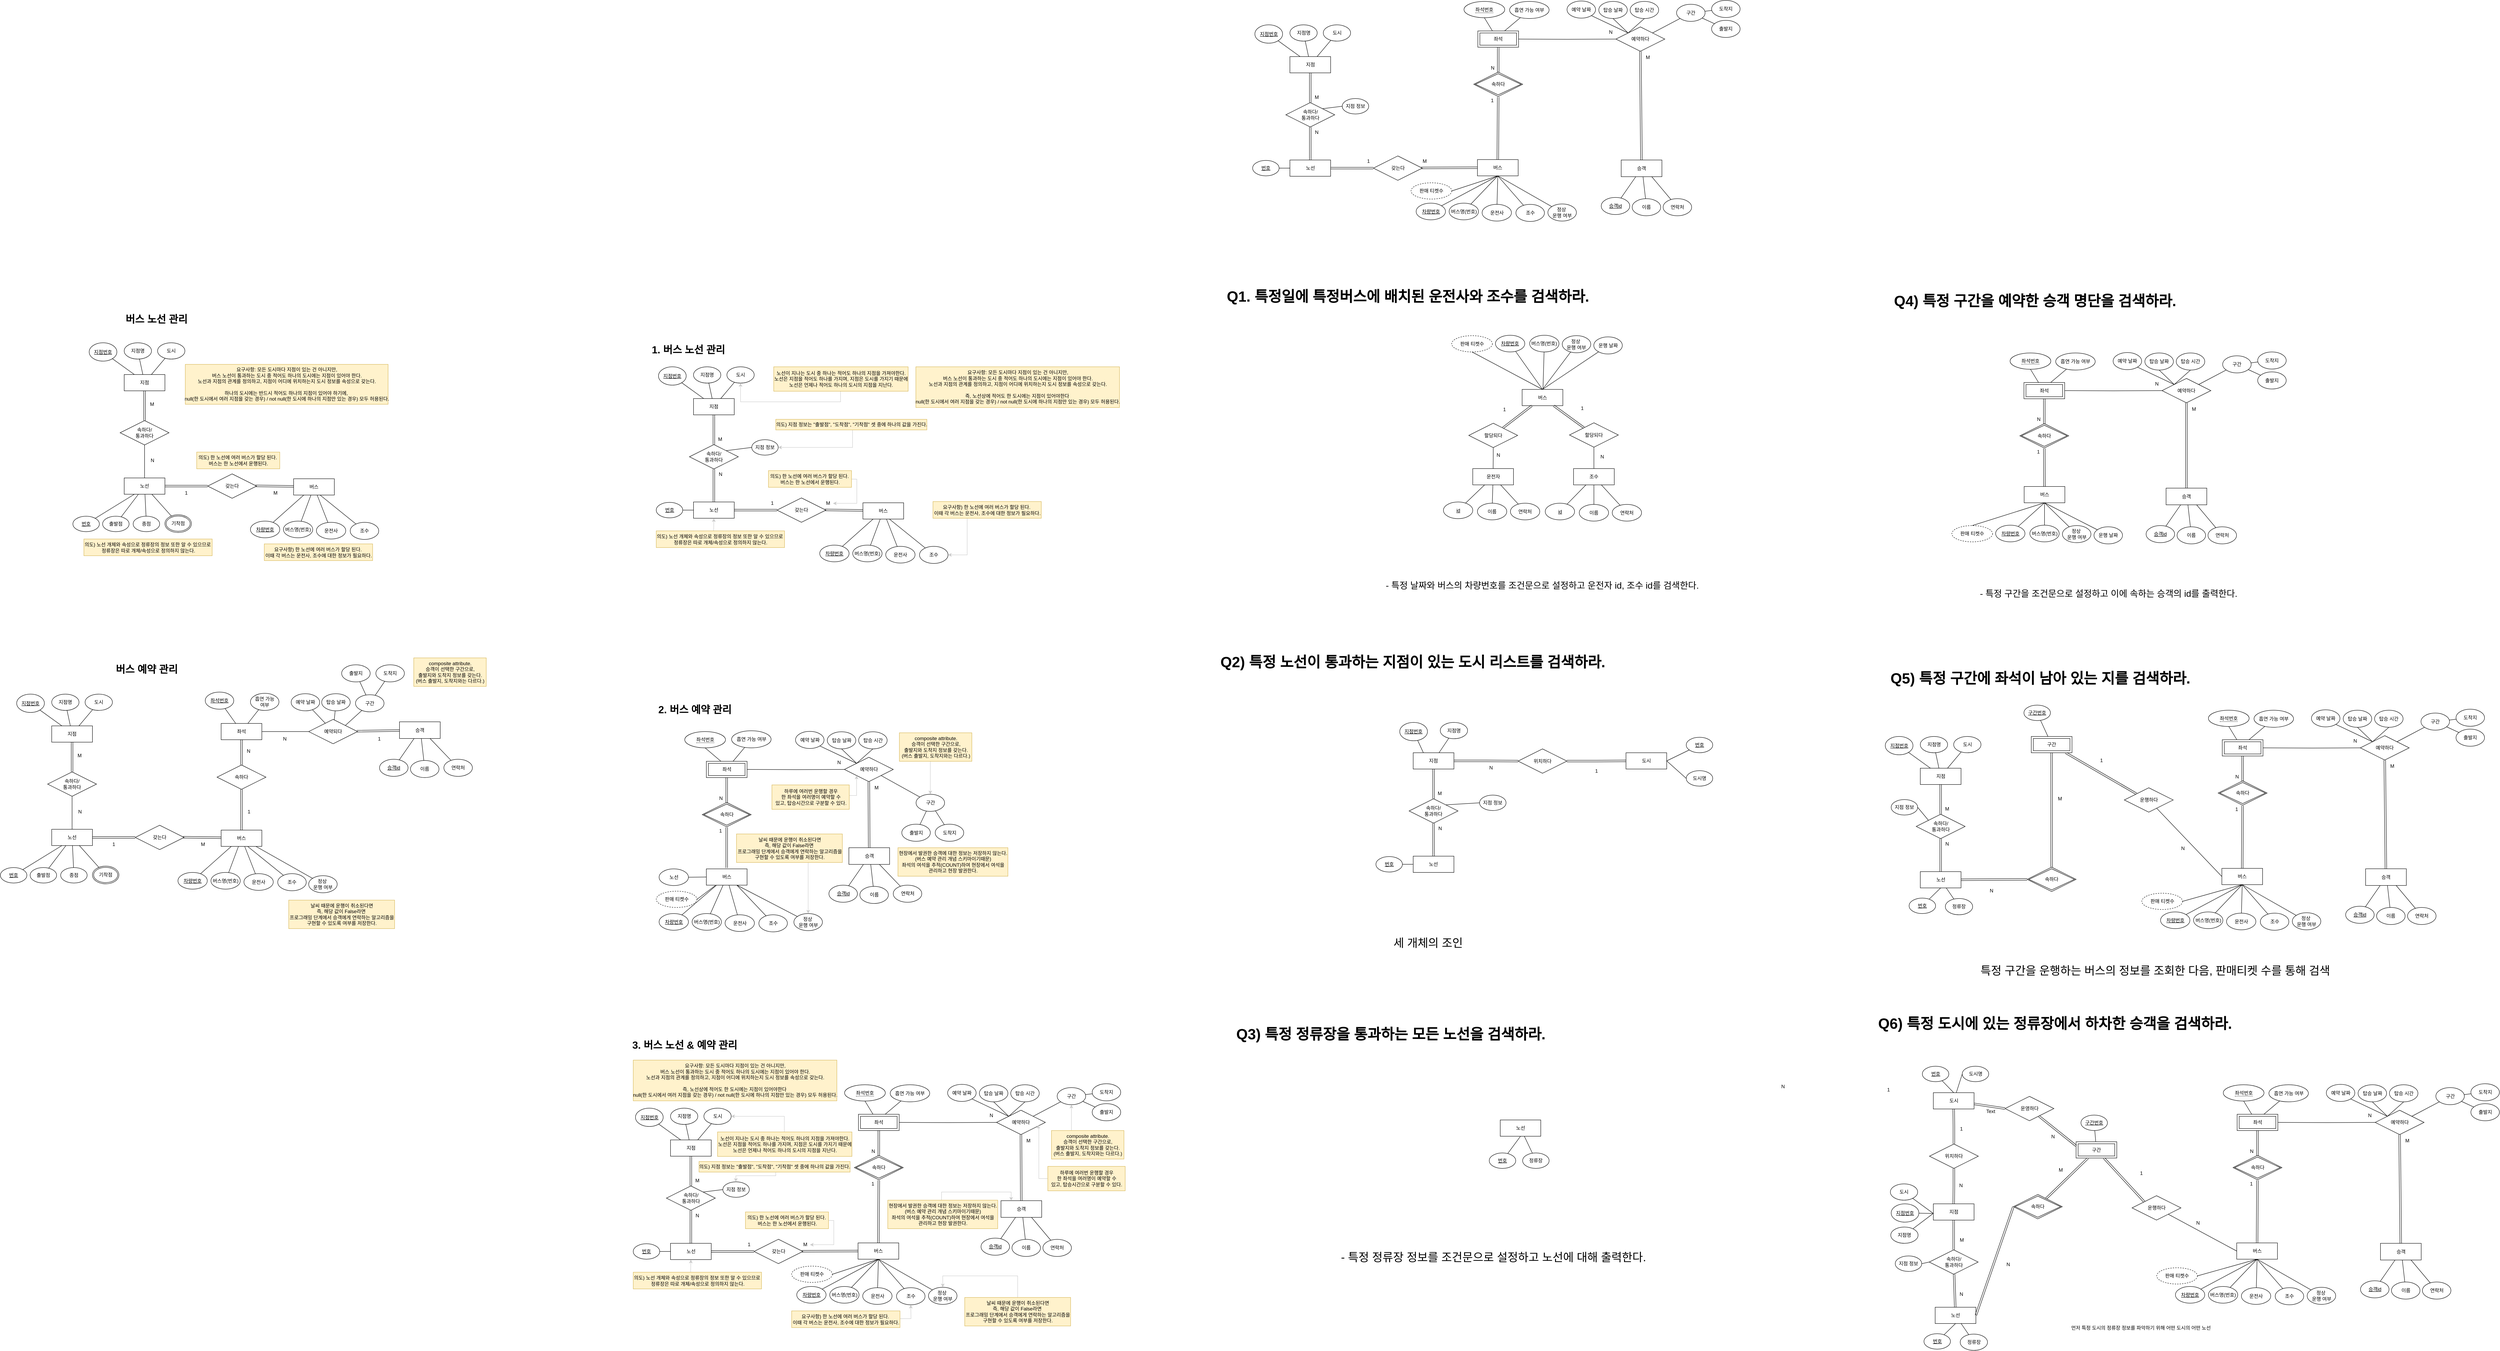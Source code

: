 <mxfile version="24.4.11" type="github">
  <diagram name="페이지-1" id="01PjtBnGj7benBQpnryJ">
    <mxGraphModel dx="1656" dy="2420" grid="0" gridSize="10" guides="1" tooltips="1" connect="1" arrows="1" fold="1" page="1" pageScale="1" pageWidth="1600" pageHeight="900" math="0" shadow="0">
      <root>
        <mxCell id="0" />
        <mxCell id="1" parent="0" />
        <mxCell id="Ytf4gtK0Q_wr9BrQV-4_-4" value="지점" style="whiteSpace=wrap;html=1;align=center;" parent="1" vertex="1">
          <mxGeometry x="520" y="252" width="100" height="40" as="geometry" />
        </mxCell>
        <mxCell id="Ytf4gtK0Q_wr9BrQV-4_-18" value="" style="rounded=0;orthogonalLoop=1;jettySize=auto;html=1;endArrow=none;endFill=0;" parent="1" source="Ytf4gtK0Q_wr9BrQV-4_-17" target="Ytf4gtK0Q_wr9BrQV-4_-4" edge="1">
          <mxGeometry relative="1" as="geometry" />
        </mxCell>
        <mxCell id="Ytf4gtK0Q_wr9BrQV-4_-17" value="도시" style="ellipse;whiteSpace=wrap;html=1;align=center;" parent="1" vertex="1">
          <mxGeometry x="602" y="174" width="67" height="40" as="geometry" />
        </mxCell>
        <mxCell id="Ytf4gtK0Q_wr9BrQV-4_-19" style="rounded=0;orthogonalLoop=1;jettySize=auto;html=1;entryX=0.976;entryY=0.492;entryDx=0;entryDy=0;endArrow=none;endFill=0;exitX=1;exitY=0.5;exitDx=0;exitDy=0;shape=link;entryPerimeter=0;" parent="1" source="Ytf4gtK0Q_wr9BrQV-4_-20" target="Ytf4gtK0Q_wr9BrQV-4_-22" edge="1">
          <mxGeometry relative="1" as="geometry">
            <mxPoint x="663" y="744.692" as="targetPoint" />
            <mxPoint x="663" y="452" as="sourcePoint" />
          </mxGeometry>
        </mxCell>
        <mxCell id="Ytf4gtK0Q_wr9BrQV-4_-20" value="버스" style="whiteSpace=wrap;html=1;align=center;" parent="1" vertex="1">
          <mxGeometry x="936" y="508" width="100" height="40" as="geometry" />
        </mxCell>
        <mxCell id="Ytf4gtK0Q_wr9BrQV-4_-21" value="노선" style="whiteSpace=wrap;html=1;align=center;" parent="1" vertex="1">
          <mxGeometry x="520" y="506" width="100" height="40" as="geometry" />
        </mxCell>
        <mxCell id="Ytf4gtK0Q_wr9BrQV-4_-22" value="갖는다" style="shape=rhombus;perimeter=rhombusPerimeter;whiteSpace=wrap;html=1;align=center;" parent="1" vertex="1">
          <mxGeometry x="725" y="496" width="120" height="60" as="geometry" />
        </mxCell>
        <mxCell id="Ytf4gtK0Q_wr9BrQV-4_-23" style="rounded=0;orthogonalLoop=1;jettySize=auto;html=1;entryX=1;entryY=0.5;entryDx=0;entryDy=0;endArrow=none;endFill=0;exitX=0;exitY=0.5;exitDx=0;exitDy=0;shape=link;" parent="1" source="Ytf4gtK0Q_wr9BrQV-4_-22" target="Ytf4gtK0Q_wr9BrQV-4_-21" edge="1">
          <mxGeometry relative="1" as="geometry">
            <mxPoint x="783" y="498" as="targetPoint" />
            <mxPoint x="783" y="461" as="sourcePoint" />
          </mxGeometry>
        </mxCell>
        <mxCell id="Ytf4gtK0Q_wr9BrQV-4_-26" style="rounded=0;orthogonalLoop=1;jettySize=auto;html=1;endArrow=none;endFill=0;" parent="1" source="Ytf4gtK0Q_wr9BrQV-4_-24" target="Ytf4gtK0Q_wr9BrQV-4_-21" edge="1">
          <mxGeometry relative="1" as="geometry" />
        </mxCell>
        <mxCell id="Ytf4gtK0Q_wr9BrQV-4_-24" value="속하다/&lt;div&gt;통과하다&lt;/div&gt;" style="shape=rhombus;perimeter=rhombusPerimeter;whiteSpace=wrap;html=1;align=center;" parent="1" vertex="1">
          <mxGeometry x="510" y="365" width="120" height="60" as="geometry" />
        </mxCell>
        <mxCell id="Ytf4gtK0Q_wr9BrQV-4_-25" style="rounded=0;orthogonalLoop=1;jettySize=auto;html=1;endArrow=none;endFill=0;entryX=0.5;entryY=0;entryDx=0;entryDy=0;shape=link;" parent="1" source="Ytf4gtK0Q_wr9BrQV-4_-4" target="Ytf4gtK0Q_wr9BrQV-4_-24" edge="1">
          <mxGeometry relative="1" as="geometry" />
        </mxCell>
        <mxCell id="Ytf4gtK0Q_wr9BrQV-4_-36" style="rounded=0;orthogonalLoop=1;jettySize=auto;html=1;endArrow=none;endFill=0;" parent="1" source="Ytf4gtK0Q_wr9BrQV-4_-34" target="Ytf4gtK0Q_wr9BrQV-4_-20" edge="1">
          <mxGeometry relative="1" as="geometry" />
        </mxCell>
        <mxCell id="Ytf4gtK0Q_wr9BrQV-4_-34" value="운전사" style="ellipse;whiteSpace=wrap;html=1;align=center;" parent="1" vertex="1">
          <mxGeometry x="992" y="615" width="72" height="41" as="geometry" />
        </mxCell>
        <mxCell id="Ytf4gtK0Q_wr9BrQV-4_-37" style="rounded=0;orthogonalLoop=1;jettySize=auto;html=1;endArrow=none;endFill=0;" parent="1" source="Ytf4gtK0Q_wr9BrQV-4_-35" edge="1">
          <mxGeometry relative="1" as="geometry">
            <mxPoint x="1001" y="548" as="targetPoint" />
          </mxGeometry>
        </mxCell>
        <mxCell id="Ytf4gtK0Q_wr9BrQV-4_-35" value="조수" style="ellipse;whiteSpace=wrap;html=1;align=center;" parent="1" vertex="1">
          <mxGeometry x="1075" y="615" width="70" height="42" as="geometry" />
        </mxCell>
        <mxCell id="Ytf4gtK0Q_wr9BrQV-4_-46" style="rounded=0;orthogonalLoop=1;jettySize=auto;html=1;endArrow=none;endFill=0;" parent="1" source="Ytf4gtK0Q_wr9BrQV-4_-38" target="Ytf4gtK0Q_wr9BrQV-4_-21" edge="1">
          <mxGeometry relative="1" as="geometry" />
        </mxCell>
        <mxCell id="Ytf4gtK0Q_wr9BrQV-4_-38" value="출발점" style="ellipse;whiteSpace=wrap;html=1;align=center;" parent="1" vertex="1">
          <mxGeometry x="467" y="600" width="65" height="38" as="geometry" />
        </mxCell>
        <mxCell id="Ytf4gtK0Q_wr9BrQV-4_-47" style="rounded=0;orthogonalLoop=1;jettySize=auto;html=1;endArrow=none;endFill=0;" parent="1" source="Ytf4gtK0Q_wr9BrQV-4_-44" target="Ytf4gtK0Q_wr9BrQV-4_-21" edge="1">
          <mxGeometry relative="1" as="geometry" />
        </mxCell>
        <mxCell id="Ytf4gtK0Q_wr9BrQV-4_-44" value="종점" style="ellipse;whiteSpace=wrap;html=1;align=center;" parent="1" vertex="1">
          <mxGeometry x="542" y="600" width="65" height="38" as="geometry" />
        </mxCell>
        <mxCell id="Ytf4gtK0Q_wr9BrQV-4_-48" style="rounded=0;orthogonalLoop=1;jettySize=auto;html=1;endArrow=none;endFill=0;" parent="1" source="Ytf4gtK0Q_wr9BrQV-4_-45" target="Ytf4gtK0Q_wr9BrQV-4_-21" edge="1">
          <mxGeometry relative="1" as="geometry" />
        </mxCell>
        <mxCell id="Ytf4gtK0Q_wr9BrQV-4_-45" value="기착점" style="ellipse;shape=doubleEllipse;margin=3;whiteSpace=wrap;html=1;align=center;" parent="1" vertex="1">
          <mxGeometry x="620" y="596.5" width="65" height="43.5" as="geometry" />
        </mxCell>
        <mxCell id="Ytf4gtK0Q_wr9BrQV-4_-49" value="M" style="text;html=1;align=center;verticalAlign=middle;resizable=0;points=[];autosize=1;strokeColor=none;fillColor=none;" parent="1" vertex="1">
          <mxGeometry x="877" y="530" width="28" height="26" as="geometry" />
        </mxCell>
        <mxCell id="Ytf4gtK0Q_wr9BrQV-4_-50" value="1" style="text;html=1;align=center;verticalAlign=middle;resizable=0;points=[];autosize=1;strokeColor=none;fillColor=none;" parent="1" vertex="1">
          <mxGeometry x="659" y="530" width="25" height="26" as="geometry" />
        </mxCell>
        <mxCell id="Ytf4gtK0Q_wr9BrQV-4_-51" value="요구사항: 모든 도시마다 지점이 있는 건 아니지만,&lt;div&gt;버스 노선이 통과하는 도시 중 적어도 하나의 도시에는 지점이 있어야 한다.&lt;/div&gt;&lt;div&gt;노선과 지점의 관계를 정의하고, 지점이 어디에 위치하는지 도시 정보를 속성으로 갖는다.&lt;/div&gt;&lt;div&gt;&lt;br&gt;&lt;/div&gt;&lt;div&gt;하나의 도시에는 반드시 적어도 하나의 지점이 있어야 하기에,&amp;nbsp;&lt;/div&gt;&lt;div&gt;null(한 도시에서 여러 지점을 갖는 경우) / not null(한 도시에 하나의 지점만 있는 경우) 모두 허용된다.&lt;/div&gt;" style="text;html=1;align=center;verticalAlign=middle;resizable=0;points=[];autosize=1;strokeColor=#d6b656;fillColor=#fff2cc;" parent="1" vertex="1">
          <mxGeometry x="670" y="227" width="498" height="98" as="geometry" />
        </mxCell>
        <mxCell id="Ytf4gtK0Q_wr9BrQV-4_-52" value="의도) 노선 개체와 속성으로 정류장의 정보 또한 알 수 있으므로&amp;nbsp;&lt;div&gt;정류장은 따로 개체/속성으로 정의하지 않는다.&lt;/div&gt;" style="text;html=1;align=center;verticalAlign=middle;resizable=0;points=[];autosize=1;strokeColor=#d6b656;fillColor=#fff2cc;" parent="1" vertex="1">
          <mxGeometry x="421" y="656" width="315" height="41" as="geometry" />
        </mxCell>
        <mxCell id="Ytf4gtK0Q_wr9BrQV-4_-53" value="&lt;font style=&quot;font-size: 25px;&quot;&gt;&lt;b&gt;버스 노선 관리&lt;/b&gt;&lt;/font&gt;" style="text;html=1;align=center;verticalAlign=middle;resizable=0;points=[];autosize=1;strokeColor=none;fillColor=none;" parent="1" vertex="1">
          <mxGeometry x="518" y="94" width="162" height="42" as="geometry" />
        </mxCell>
        <mxCell id="Ytf4gtK0Q_wr9BrQV-4_-56" value="N" style="text;html=1;align=center;verticalAlign=middle;resizable=0;points=[];autosize=1;strokeColor=none;fillColor=none;" parent="1" vertex="1">
          <mxGeometry x="575" y="450" width="27" height="26" as="geometry" />
        </mxCell>
        <mxCell id="Ytf4gtK0Q_wr9BrQV-4_-57" value="M" style="text;html=1;align=center;verticalAlign=middle;resizable=0;points=[];autosize=1;strokeColor=none;fillColor=none;" parent="1" vertex="1">
          <mxGeometry x="574" y="312" width="28" height="26" as="geometry" />
        </mxCell>
        <mxCell id="Ytf4gtK0Q_wr9BrQV-4_-58" value="&lt;font style=&quot;font-size: 25px;&quot;&gt;&lt;b&gt;버스 예약 관리&lt;/b&gt;&lt;/font&gt;" style="text;html=1;align=center;verticalAlign=middle;resizable=0;points=[];autosize=1;strokeColor=none;fillColor=none;" parent="1" vertex="1">
          <mxGeometry x="493.5" y="954" width="162" height="42" as="geometry" />
        </mxCell>
        <mxCell id="POepSHICHF05fKiZu9vz-12" value="요구사항) 한 노선에 여러 버스가 할당 된다.&amp;nbsp;&lt;div&gt;이때 각 버스는 운전사, 조수에 대한 정보가 필요하다.&lt;/div&gt;" style="text;html=1;align=center;verticalAlign=middle;resizable=0;points=[];autosize=1;strokeColor=#d6b656;fillColor=#fff2cc;" parent="1" vertex="1">
          <mxGeometry x="864" y="668" width="266" height="41" as="geometry" />
        </mxCell>
        <mxCell id="POepSHICHF05fKiZu9vz-13" value="의도) 한 노선에 여러 버스가 할당 된다.&amp;nbsp;&lt;div&gt;버스는 한 노선에서 운행된다.&lt;/div&gt;" style="text;html=1;align=center;verticalAlign=middle;resizable=0;points=[];autosize=1;strokeColor=#d6b656;fillColor=#fff2cc;" parent="1" vertex="1">
          <mxGeometry x="698" y="442.5" width="204" height="41" as="geometry" />
        </mxCell>
        <mxCell id="bKZN4RkFKnWUpiIsmanF-2" style="rounded=0;orthogonalLoop=1;jettySize=auto;html=1;entryX=0.25;entryY=1;entryDx=0;entryDy=0;endArrow=none;endFill=0;" parent="1" source="bKZN4RkFKnWUpiIsmanF-1" target="Ytf4gtK0Q_wr9BrQV-4_-21" edge="1">
          <mxGeometry relative="1" as="geometry" />
        </mxCell>
        <mxCell id="bKZN4RkFKnWUpiIsmanF-1" value="&lt;u&gt;번호&lt;/u&gt;" style="ellipse;whiteSpace=wrap;html=1;align=center;" parent="1" vertex="1">
          <mxGeometry x="394" y="600" width="65" height="38" as="geometry" />
        </mxCell>
        <mxCell id="bKZN4RkFKnWUpiIsmanF-6" style="rounded=0;orthogonalLoop=1;jettySize=auto;html=1;entryX=0.25;entryY=0;entryDx=0;entryDy=0;endArrow=none;endFill=0;" parent="1" source="bKZN4RkFKnWUpiIsmanF-3" target="Ytf4gtK0Q_wr9BrQV-4_-4" edge="1">
          <mxGeometry relative="1" as="geometry" />
        </mxCell>
        <mxCell id="bKZN4RkFKnWUpiIsmanF-3" value="&lt;u&gt;지점번호&lt;/u&gt;" style="ellipse;whiteSpace=wrap;html=1;align=center;" parent="1" vertex="1">
          <mxGeometry x="434" y="174" width="68" height="45" as="geometry" />
        </mxCell>
        <mxCell id="bKZN4RkFKnWUpiIsmanF-5" style="rounded=0;orthogonalLoop=1;jettySize=auto;html=1;endArrow=none;endFill=0;" parent="1" source="bKZN4RkFKnWUpiIsmanF-4" target="Ytf4gtK0Q_wr9BrQV-4_-4" edge="1">
          <mxGeometry relative="1" as="geometry" />
        </mxCell>
        <mxCell id="bKZN4RkFKnWUpiIsmanF-4" value="지점명" style="ellipse;whiteSpace=wrap;html=1;align=center;" parent="1" vertex="1">
          <mxGeometry x="520" y="174" width="67" height="40" as="geometry" />
        </mxCell>
        <mxCell id="bKZN4RkFKnWUpiIsmanF-9" style="rounded=0;orthogonalLoop=1;jettySize=auto;html=1;entryX=0.25;entryY=1;entryDx=0;entryDy=0;endArrow=none;endFill=0;" parent="1" source="bKZN4RkFKnWUpiIsmanF-7" target="Ytf4gtK0Q_wr9BrQV-4_-20" edge="1">
          <mxGeometry relative="1" as="geometry" />
        </mxCell>
        <mxCell id="bKZN4RkFKnWUpiIsmanF-7" value="&lt;u&gt;차량번호&lt;/u&gt;" style="ellipse;whiteSpace=wrap;html=1;align=center;" parent="1" vertex="1">
          <mxGeometry x="830" y="612" width="72" height="41" as="geometry" />
        </mxCell>
        <mxCell id="bKZN4RkFKnWUpiIsmanF-10" style="rounded=0;orthogonalLoop=1;jettySize=auto;html=1;endArrow=none;endFill=0;" parent="1" source="bKZN4RkFKnWUpiIsmanF-8" target="Ytf4gtK0Q_wr9BrQV-4_-20" edge="1">
          <mxGeometry relative="1" as="geometry" />
        </mxCell>
        <mxCell id="bKZN4RkFKnWUpiIsmanF-8" value="버스명(번호)" style="ellipse;whiteSpace=wrap;html=1;align=center;" parent="1" vertex="1">
          <mxGeometry x="911" y="612" width="72" height="41" as="geometry" />
        </mxCell>
        <mxCell id="bKZN4RkFKnWUpiIsmanF-11" value="지점" style="whiteSpace=wrap;html=1;align=center;" parent="1" vertex="1">
          <mxGeometry x="342" y="1115" width="100" height="40" as="geometry" />
        </mxCell>
        <mxCell id="bKZN4RkFKnWUpiIsmanF-12" value="" style="rounded=0;orthogonalLoop=1;jettySize=auto;html=1;endArrow=none;endFill=0;" parent="1" source="bKZN4RkFKnWUpiIsmanF-13" target="bKZN4RkFKnWUpiIsmanF-11" edge="1">
          <mxGeometry relative="1" as="geometry" />
        </mxCell>
        <mxCell id="bKZN4RkFKnWUpiIsmanF-13" value="도시" style="ellipse;whiteSpace=wrap;html=1;align=center;" parent="1" vertex="1">
          <mxGeometry x="424" y="1037" width="67" height="40" as="geometry" />
        </mxCell>
        <mxCell id="bKZN4RkFKnWUpiIsmanF-14" style="rounded=0;orthogonalLoop=1;jettySize=auto;html=1;entryX=0.976;entryY=0.492;entryDx=0;entryDy=0;endArrow=none;endFill=0;exitX=1;exitY=0.5;exitDx=0;exitDy=0;shape=link;entryPerimeter=0;" parent="1" source="bKZN4RkFKnWUpiIsmanF-15" target="bKZN4RkFKnWUpiIsmanF-17" edge="1">
          <mxGeometry relative="1" as="geometry">
            <mxPoint x="485" y="1607.692" as="targetPoint" />
            <mxPoint x="485" y="1315" as="sourcePoint" />
          </mxGeometry>
        </mxCell>
        <mxCell id="bKZN4RkFKnWUpiIsmanF-53" style="rounded=0;orthogonalLoop=1;jettySize=auto;html=1;endArrow=none;endFill=0;" parent="1" source="bKZN4RkFKnWUpiIsmanF-15" target="bKZN4RkFKnWUpiIsmanF-52" edge="1">
          <mxGeometry relative="1" as="geometry" />
        </mxCell>
        <mxCell id="bKZN4RkFKnWUpiIsmanF-15" value="버스" style="whiteSpace=wrap;html=1;align=center;" parent="1" vertex="1">
          <mxGeometry x="758" y="1371" width="100" height="40" as="geometry" />
        </mxCell>
        <mxCell id="bKZN4RkFKnWUpiIsmanF-16" value="노선" style="whiteSpace=wrap;html=1;align=center;" parent="1" vertex="1">
          <mxGeometry x="342" y="1369" width="100" height="40" as="geometry" />
        </mxCell>
        <mxCell id="bKZN4RkFKnWUpiIsmanF-17" value="갖는다" style="shape=rhombus;perimeter=rhombusPerimeter;whiteSpace=wrap;html=1;align=center;" parent="1" vertex="1">
          <mxGeometry x="547" y="1359" width="120" height="60" as="geometry" />
        </mxCell>
        <mxCell id="bKZN4RkFKnWUpiIsmanF-18" style="rounded=0;orthogonalLoop=1;jettySize=auto;html=1;entryX=1;entryY=0.5;entryDx=0;entryDy=0;endArrow=none;endFill=0;exitX=0;exitY=0.5;exitDx=0;exitDy=0;shape=link;" parent="1" source="bKZN4RkFKnWUpiIsmanF-17" target="bKZN4RkFKnWUpiIsmanF-16" edge="1">
          <mxGeometry relative="1" as="geometry">
            <mxPoint x="605" y="1361" as="targetPoint" />
            <mxPoint x="605" y="1324" as="sourcePoint" />
          </mxGeometry>
        </mxCell>
        <mxCell id="bKZN4RkFKnWUpiIsmanF-19" style="rounded=0;orthogonalLoop=1;jettySize=auto;html=1;endArrow=none;endFill=0;" parent="1" source="bKZN4RkFKnWUpiIsmanF-20" target="bKZN4RkFKnWUpiIsmanF-16" edge="1">
          <mxGeometry relative="1" as="geometry" />
        </mxCell>
        <mxCell id="bKZN4RkFKnWUpiIsmanF-20" value="속하다/&lt;div&gt;통과하다&lt;/div&gt;" style="shape=rhombus;perimeter=rhombusPerimeter;whiteSpace=wrap;html=1;align=center;" parent="1" vertex="1">
          <mxGeometry x="332" y="1228" width="120" height="60" as="geometry" />
        </mxCell>
        <mxCell id="bKZN4RkFKnWUpiIsmanF-21" style="rounded=0;orthogonalLoop=1;jettySize=auto;html=1;endArrow=none;endFill=0;entryX=0.5;entryY=0;entryDx=0;entryDy=0;shape=link;" parent="1" source="bKZN4RkFKnWUpiIsmanF-11" target="bKZN4RkFKnWUpiIsmanF-20" edge="1">
          <mxGeometry relative="1" as="geometry" />
        </mxCell>
        <mxCell id="bKZN4RkFKnWUpiIsmanF-22" style="rounded=0;orthogonalLoop=1;jettySize=auto;html=1;endArrow=none;endFill=0;" parent="1" source="bKZN4RkFKnWUpiIsmanF-23" target="bKZN4RkFKnWUpiIsmanF-15" edge="1">
          <mxGeometry relative="1" as="geometry" />
        </mxCell>
        <mxCell id="bKZN4RkFKnWUpiIsmanF-23" value="운전사" style="ellipse;whiteSpace=wrap;html=1;align=center;" parent="1" vertex="1">
          <mxGeometry x="814" y="1478" width="72" height="41" as="geometry" />
        </mxCell>
        <mxCell id="bKZN4RkFKnWUpiIsmanF-24" style="rounded=0;orthogonalLoop=1;jettySize=auto;html=1;endArrow=none;endFill=0;" parent="1" source="bKZN4RkFKnWUpiIsmanF-25" edge="1">
          <mxGeometry relative="1" as="geometry">
            <mxPoint x="823" y="1411" as="targetPoint" />
          </mxGeometry>
        </mxCell>
        <mxCell id="bKZN4RkFKnWUpiIsmanF-25" value="조수" style="ellipse;whiteSpace=wrap;html=1;align=center;" parent="1" vertex="1">
          <mxGeometry x="897" y="1478" width="70" height="42" as="geometry" />
        </mxCell>
        <mxCell id="bKZN4RkFKnWUpiIsmanF-26" style="rounded=0;orthogonalLoop=1;jettySize=auto;html=1;endArrow=none;endFill=0;" parent="1" source="bKZN4RkFKnWUpiIsmanF-27" target="bKZN4RkFKnWUpiIsmanF-16" edge="1">
          <mxGeometry relative="1" as="geometry" />
        </mxCell>
        <mxCell id="bKZN4RkFKnWUpiIsmanF-27" value="출발점" style="ellipse;whiteSpace=wrap;html=1;align=center;" parent="1" vertex="1">
          <mxGeometry x="289" y="1463" width="65" height="38" as="geometry" />
        </mxCell>
        <mxCell id="bKZN4RkFKnWUpiIsmanF-28" style="rounded=0;orthogonalLoop=1;jettySize=auto;html=1;endArrow=none;endFill=0;" parent="1" source="bKZN4RkFKnWUpiIsmanF-29" target="bKZN4RkFKnWUpiIsmanF-16" edge="1">
          <mxGeometry relative="1" as="geometry" />
        </mxCell>
        <mxCell id="bKZN4RkFKnWUpiIsmanF-29" value="종점" style="ellipse;whiteSpace=wrap;html=1;align=center;" parent="1" vertex="1">
          <mxGeometry x="364" y="1463" width="65" height="38" as="geometry" />
        </mxCell>
        <mxCell id="bKZN4RkFKnWUpiIsmanF-30" style="rounded=0;orthogonalLoop=1;jettySize=auto;html=1;endArrow=none;endFill=0;" parent="1" source="bKZN4RkFKnWUpiIsmanF-31" target="bKZN4RkFKnWUpiIsmanF-16" edge="1">
          <mxGeometry relative="1" as="geometry" />
        </mxCell>
        <mxCell id="bKZN4RkFKnWUpiIsmanF-31" value="기착점" style="ellipse;shape=doubleEllipse;margin=3;whiteSpace=wrap;html=1;align=center;" parent="1" vertex="1">
          <mxGeometry x="442" y="1459.5" width="65" height="43.5" as="geometry" />
        </mxCell>
        <mxCell id="bKZN4RkFKnWUpiIsmanF-32" value="M" style="text;html=1;align=center;verticalAlign=middle;resizable=0;points=[];autosize=1;strokeColor=none;fillColor=none;" parent="1" vertex="1">
          <mxGeometry x="699" y="1393" width="28" height="26" as="geometry" />
        </mxCell>
        <mxCell id="bKZN4RkFKnWUpiIsmanF-33" value="1" style="text;html=1;align=center;verticalAlign=middle;resizable=0;points=[];autosize=1;strokeColor=none;fillColor=none;" parent="1" vertex="1">
          <mxGeometry x="481" y="1393" width="25" height="26" as="geometry" />
        </mxCell>
        <mxCell id="bKZN4RkFKnWUpiIsmanF-36" value="N" style="text;html=1;align=center;verticalAlign=middle;resizable=0;points=[];autosize=1;strokeColor=none;fillColor=none;" parent="1" vertex="1">
          <mxGeometry x="397" y="1313" width="27" height="26" as="geometry" />
        </mxCell>
        <mxCell id="bKZN4RkFKnWUpiIsmanF-37" value="M" style="text;html=1;align=center;verticalAlign=middle;resizable=0;points=[];autosize=1;strokeColor=none;fillColor=none;" parent="1" vertex="1">
          <mxGeometry x="396" y="1175" width="28" height="26" as="geometry" />
        </mxCell>
        <mxCell id="bKZN4RkFKnWUpiIsmanF-40" style="rounded=0;orthogonalLoop=1;jettySize=auto;html=1;entryX=0.25;entryY=1;entryDx=0;entryDy=0;endArrow=none;endFill=0;" parent="1" source="bKZN4RkFKnWUpiIsmanF-41" target="bKZN4RkFKnWUpiIsmanF-16" edge="1">
          <mxGeometry relative="1" as="geometry" />
        </mxCell>
        <mxCell id="bKZN4RkFKnWUpiIsmanF-41" value="&lt;u&gt;번호&lt;/u&gt;" style="ellipse;whiteSpace=wrap;html=1;align=center;" parent="1" vertex="1">
          <mxGeometry x="216" y="1463" width="65" height="38" as="geometry" />
        </mxCell>
        <mxCell id="bKZN4RkFKnWUpiIsmanF-42" style="rounded=0;orthogonalLoop=1;jettySize=auto;html=1;entryX=0.25;entryY=0;entryDx=0;entryDy=0;endArrow=none;endFill=0;" parent="1" source="bKZN4RkFKnWUpiIsmanF-43" target="bKZN4RkFKnWUpiIsmanF-11" edge="1">
          <mxGeometry relative="1" as="geometry" />
        </mxCell>
        <mxCell id="bKZN4RkFKnWUpiIsmanF-43" value="&lt;u&gt;지점번호&lt;/u&gt;" style="ellipse;whiteSpace=wrap;html=1;align=center;" parent="1" vertex="1">
          <mxGeometry x="256" y="1037" width="68" height="45" as="geometry" />
        </mxCell>
        <mxCell id="bKZN4RkFKnWUpiIsmanF-44" style="rounded=0;orthogonalLoop=1;jettySize=auto;html=1;endArrow=none;endFill=0;" parent="1" source="bKZN4RkFKnWUpiIsmanF-45" target="bKZN4RkFKnWUpiIsmanF-11" edge="1">
          <mxGeometry relative="1" as="geometry" />
        </mxCell>
        <mxCell id="bKZN4RkFKnWUpiIsmanF-45" value="지점명" style="ellipse;whiteSpace=wrap;html=1;align=center;" parent="1" vertex="1">
          <mxGeometry x="342" y="1037" width="67" height="40" as="geometry" />
        </mxCell>
        <mxCell id="bKZN4RkFKnWUpiIsmanF-46" style="rounded=0;orthogonalLoop=1;jettySize=auto;html=1;entryX=0.25;entryY=1;entryDx=0;entryDy=0;endArrow=none;endFill=0;" parent="1" source="bKZN4RkFKnWUpiIsmanF-47" target="bKZN4RkFKnWUpiIsmanF-15" edge="1">
          <mxGeometry relative="1" as="geometry" />
        </mxCell>
        <mxCell id="bKZN4RkFKnWUpiIsmanF-47" value="&lt;u&gt;차량번호&lt;/u&gt;" style="ellipse;whiteSpace=wrap;html=1;align=center;" parent="1" vertex="1">
          <mxGeometry x="652" y="1475" width="72" height="41" as="geometry" />
        </mxCell>
        <mxCell id="bKZN4RkFKnWUpiIsmanF-48" style="rounded=0;orthogonalLoop=1;jettySize=auto;html=1;endArrow=none;endFill=0;" parent="1" source="bKZN4RkFKnWUpiIsmanF-49" target="bKZN4RkFKnWUpiIsmanF-15" edge="1">
          <mxGeometry relative="1" as="geometry" />
        </mxCell>
        <mxCell id="bKZN4RkFKnWUpiIsmanF-49" value="버스명(번호)" style="ellipse;whiteSpace=wrap;html=1;align=center;" parent="1" vertex="1">
          <mxGeometry x="733" y="1475" width="72" height="41" as="geometry" />
        </mxCell>
        <mxCell id="bKZN4RkFKnWUpiIsmanF-54" style="rounded=0;orthogonalLoop=1;jettySize=auto;html=1;endArrow=none;endFill=0;shape=link;" parent="1" source="bKZN4RkFKnWUpiIsmanF-50" target="bKZN4RkFKnWUpiIsmanF-51" edge="1">
          <mxGeometry relative="1" as="geometry" />
        </mxCell>
        <mxCell id="bKZN4RkFKnWUpiIsmanF-65" value="" style="edgeStyle=orthogonalEdgeStyle;rounded=0;orthogonalLoop=1;jettySize=auto;html=1;endArrow=none;endFill=0;exitX=1;exitY=0.5;exitDx=0;exitDy=0;" parent="1" source="bKZN4RkFKnWUpiIsmanF-50" target="bKZN4RkFKnWUpiIsmanF-64" edge="1">
          <mxGeometry relative="1" as="geometry">
            <mxPoint x="924" y="1128" as="sourcePoint" />
          </mxGeometry>
        </mxCell>
        <mxCell id="bKZN4RkFKnWUpiIsmanF-50" value="좌석" style="whiteSpace=wrap;html=1;align=center;" parent="1" vertex="1">
          <mxGeometry x="758" y="1109" width="100" height="40" as="geometry" />
        </mxCell>
        <mxCell id="bKZN4RkFKnWUpiIsmanF-51" value="속하다" style="shape=rhombus;perimeter=rhombusPerimeter;whiteSpace=wrap;html=1;align=center;" parent="1" vertex="1">
          <mxGeometry x="748" y="1211" width="120" height="60" as="geometry" />
        </mxCell>
        <mxCell id="bKZN4RkFKnWUpiIsmanF-52" value="정상&amp;nbsp;&lt;div&gt;운행 여부&lt;/div&gt;" style="ellipse;whiteSpace=wrap;html=1;align=center;" parent="1" vertex="1">
          <mxGeometry x="973" y="1483" width="70" height="42" as="geometry" />
        </mxCell>
        <mxCell id="bKZN4RkFKnWUpiIsmanF-55" style="rounded=0;orthogonalLoop=1;jettySize=auto;html=1;endArrow=none;endFill=0;exitX=0.5;exitY=1;exitDx=0;exitDy=0;entryX=0.5;entryY=0;entryDx=0;entryDy=0;shape=link;" parent="1" source="bKZN4RkFKnWUpiIsmanF-51" target="bKZN4RkFKnWUpiIsmanF-15" edge="1">
          <mxGeometry relative="1" as="geometry">
            <mxPoint x="818" y="1159" as="sourcePoint" />
            <mxPoint x="818" y="1221" as="targetPoint" />
          </mxGeometry>
        </mxCell>
        <mxCell id="bKZN4RkFKnWUpiIsmanF-56" value="N" style="text;html=1;align=center;verticalAlign=middle;resizable=0;points=[];autosize=1;strokeColor=none;fillColor=none;" parent="1" vertex="1">
          <mxGeometry x="811" y="1164" width="27" height="26" as="geometry" />
        </mxCell>
        <mxCell id="bKZN4RkFKnWUpiIsmanF-57" value="1" style="text;html=1;align=center;verticalAlign=middle;resizable=0;points=[];autosize=1;strokeColor=none;fillColor=none;" parent="1" vertex="1">
          <mxGeometry x="813" y="1313" width="25" height="26" as="geometry" />
        </mxCell>
        <mxCell id="bKZN4RkFKnWUpiIsmanF-61" style="rounded=0;orthogonalLoop=1;jettySize=auto;html=1;endArrow=none;endFill=0;" parent="1" source="bKZN4RkFKnWUpiIsmanF-58" target="bKZN4RkFKnWUpiIsmanF-50" edge="1">
          <mxGeometry relative="1" as="geometry" />
        </mxCell>
        <mxCell id="bKZN4RkFKnWUpiIsmanF-58" value="흡연 가능&lt;div&gt;여부&lt;/div&gt;" style="ellipse;whiteSpace=wrap;html=1;align=center;" parent="1" vertex="1">
          <mxGeometry x="830" y="1035" width="70" height="42" as="geometry" />
        </mxCell>
        <mxCell id="bKZN4RkFKnWUpiIsmanF-60" style="rounded=0;orthogonalLoop=1;jettySize=auto;html=1;endArrow=none;endFill=0;" parent="1" source="bKZN4RkFKnWUpiIsmanF-59" target="bKZN4RkFKnWUpiIsmanF-50" edge="1">
          <mxGeometry relative="1" as="geometry" />
        </mxCell>
        <mxCell id="bKZN4RkFKnWUpiIsmanF-59" value="&lt;u&gt;좌석번호&lt;/u&gt;" style="ellipse;whiteSpace=wrap;html=1;align=center;" parent="1" vertex="1">
          <mxGeometry x="719" y="1032" width="70" height="42" as="geometry" />
        </mxCell>
        <mxCell id="bKZN4RkFKnWUpiIsmanF-62" value="날씨 때문에 운행이 취소된다면&lt;div&gt;즉, 해당 값이 False라면&amp;nbsp;&lt;/div&gt;&lt;div&gt;프로그래밍 단계에서 승객에게 연락하는 알고리즘을&lt;/div&gt;&lt;div&gt;구현할 수 있도록 여부를 저장한다.&lt;/div&gt;" style="text;html=1;align=center;verticalAlign=middle;resizable=0;points=[];autosize=1;strokeColor=#d6b656;fillColor=#fff2cc;" parent="1" vertex="1">
          <mxGeometry x="924" y="1543" width="260" height="70" as="geometry" />
        </mxCell>
        <mxCell id="bKZN4RkFKnWUpiIsmanF-64" value="예약되다" style="shape=rhombus;perimeter=rhombusPerimeter;whiteSpace=wrap;html=1;align=center;" parent="1" vertex="1">
          <mxGeometry x="973" y="1099" width="120" height="60" as="geometry" />
        </mxCell>
        <mxCell id="bKZN4RkFKnWUpiIsmanF-67" value="" style="rounded=0;orthogonalLoop=1;jettySize=auto;html=1;shape=link;" parent="1" source="bKZN4RkFKnWUpiIsmanF-66" target="bKZN4RkFKnWUpiIsmanF-64" edge="1">
          <mxGeometry relative="1" as="geometry" />
        </mxCell>
        <mxCell id="bKZN4RkFKnWUpiIsmanF-66" value="승객" style="whiteSpace=wrap;html=1;align=center;" parent="1" vertex="1">
          <mxGeometry x="1196" y="1105" width="100" height="41" as="geometry" />
        </mxCell>
        <mxCell id="bKZN4RkFKnWUpiIsmanF-68" value="1" style="text;html=1;align=center;verticalAlign=middle;resizable=0;points=[];autosize=1;strokeColor=none;fillColor=none;" parent="1" vertex="1">
          <mxGeometry x="1133" y="1134" width="25" height="26" as="geometry" />
        </mxCell>
        <mxCell id="bKZN4RkFKnWUpiIsmanF-69" value="N" style="text;html=1;align=center;verticalAlign=middle;resizable=0;points=[];autosize=1;strokeColor=none;fillColor=none;" parent="1" vertex="1">
          <mxGeometry x="900" y="1134" width="27" height="26" as="geometry" />
        </mxCell>
        <mxCell id="bKZN4RkFKnWUpiIsmanF-74" style="rounded=0;orthogonalLoop=1;jettySize=auto;html=1;endArrow=none;endFill=0;" parent="1" source="bKZN4RkFKnWUpiIsmanF-70" target="bKZN4RkFKnWUpiIsmanF-66" edge="1">
          <mxGeometry relative="1" as="geometry" />
        </mxCell>
        <mxCell id="bKZN4RkFKnWUpiIsmanF-70" value="&lt;u&gt;승객id&lt;/u&gt;" style="ellipse;whiteSpace=wrap;html=1;align=center;" parent="1" vertex="1">
          <mxGeometry x="1147" y="1197" width="70" height="42" as="geometry" />
        </mxCell>
        <mxCell id="bKZN4RkFKnWUpiIsmanF-71" value="이름" style="ellipse;whiteSpace=wrap;html=1;align=center;" parent="1" vertex="1">
          <mxGeometry x="1223" y="1200" width="70" height="42" as="geometry" />
        </mxCell>
        <mxCell id="bKZN4RkFKnWUpiIsmanF-76" style="rounded=0;orthogonalLoop=1;jettySize=auto;html=1;entryX=0.75;entryY=1;entryDx=0;entryDy=0;endArrow=none;endFill=0;" parent="1" source="bKZN4RkFKnWUpiIsmanF-72" target="bKZN4RkFKnWUpiIsmanF-66" edge="1">
          <mxGeometry relative="1" as="geometry" />
        </mxCell>
        <mxCell id="bKZN4RkFKnWUpiIsmanF-72" value="연락처" style="ellipse;whiteSpace=wrap;html=1;align=center;" parent="1" vertex="1">
          <mxGeometry x="1305" y="1197" width="70" height="42" as="geometry" />
        </mxCell>
        <mxCell id="bKZN4RkFKnWUpiIsmanF-82" style="rounded=0;orthogonalLoop=1;jettySize=auto;html=1;endArrow=none;endFill=0;" parent="1" source="bKZN4RkFKnWUpiIsmanF-73" target="bKZN4RkFKnWUpiIsmanF-64" edge="1">
          <mxGeometry relative="1" as="geometry" />
        </mxCell>
        <mxCell id="bKZN4RkFKnWUpiIsmanF-73" value="예약 날짜" style="ellipse;whiteSpace=wrap;html=1;align=center;" parent="1" vertex="1">
          <mxGeometry x="930" y="1036" width="70" height="42" as="geometry" />
        </mxCell>
        <mxCell id="bKZN4RkFKnWUpiIsmanF-75" style="rounded=0;orthogonalLoop=1;jettySize=auto;html=1;endArrow=none;endFill=0;entryX=0.536;entryY=0.994;entryDx=0;entryDy=0;entryPerimeter=0;" parent="1" source="bKZN4RkFKnWUpiIsmanF-71" target="bKZN4RkFKnWUpiIsmanF-66" edge="1">
          <mxGeometry relative="1" as="geometry">
            <mxPoint x="1205" y="1209" as="sourcePoint" />
            <mxPoint x="1242" y="1156" as="targetPoint" />
          </mxGeometry>
        </mxCell>
        <mxCell id="bKZN4RkFKnWUpiIsmanF-83" style="rounded=0;orthogonalLoop=1;jettySize=auto;html=1;endArrow=none;endFill=0;" parent="1" source="bKZN4RkFKnWUpiIsmanF-78" target="bKZN4RkFKnWUpiIsmanF-64" edge="1">
          <mxGeometry relative="1" as="geometry" />
        </mxCell>
        <mxCell id="bKZN4RkFKnWUpiIsmanF-78" value="탑승 날짜" style="ellipse;whiteSpace=wrap;html=1;align=center;" parent="1" vertex="1">
          <mxGeometry x="1005" y="1036" width="70" height="42" as="geometry" />
        </mxCell>
        <mxCell id="bKZN4RkFKnWUpiIsmanF-86" style="rounded=0;orthogonalLoop=1;jettySize=auto;html=1;entryX=1;entryY=0;entryDx=0;entryDy=0;endArrow=none;endFill=0;" parent="1" source="bKZN4RkFKnWUpiIsmanF-84" target="bKZN4RkFKnWUpiIsmanF-64" edge="1">
          <mxGeometry relative="1" as="geometry" />
        </mxCell>
        <mxCell id="bKZN4RkFKnWUpiIsmanF-84" value="구간" style="ellipse;whiteSpace=wrap;html=1;align=center;" parent="1" vertex="1">
          <mxGeometry x="1088" y="1038.5" width="70" height="42" as="geometry" />
        </mxCell>
        <mxCell id="bKZN4RkFKnWUpiIsmanF-91" style="rounded=0;orthogonalLoop=1;jettySize=auto;html=1;endArrow=none;endFill=0;" parent="1" source="bKZN4RkFKnWUpiIsmanF-87" target="bKZN4RkFKnWUpiIsmanF-84" edge="1">
          <mxGeometry relative="1" as="geometry" />
        </mxCell>
        <mxCell id="bKZN4RkFKnWUpiIsmanF-87" value="출발지" style="ellipse;whiteSpace=wrap;html=1;align=center;" parent="1" vertex="1">
          <mxGeometry x="1054" y="965" width="70" height="42" as="geometry" />
        </mxCell>
        <mxCell id="bKZN4RkFKnWUpiIsmanF-92" style="rounded=0;orthogonalLoop=1;jettySize=auto;html=1;endArrow=none;endFill=0;" parent="1" source="bKZN4RkFKnWUpiIsmanF-88" target="bKZN4RkFKnWUpiIsmanF-84" edge="1">
          <mxGeometry relative="1" as="geometry" />
        </mxCell>
        <mxCell id="bKZN4RkFKnWUpiIsmanF-88" value="도착지" style="ellipse;whiteSpace=wrap;html=1;align=center;" parent="1" vertex="1">
          <mxGeometry x="1138" y="965" width="70" height="42" as="geometry" />
        </mxCell>
        <mxCell id="bKZN4RkFKnWUpiIsmanF-93" value="composite attribute.&lt;div&gt;승객이 선택한 구간으로,&lt;/div&gt;&lt;div&gt;출발지와 도착지 정보를 갖는다.&lt;/div&gt;&lt;div&gt;(버스 출발지, 도착지와는 다르다.)&lt;/div&gt;" style="text;html=1;align=center;verticalAlign=middle;resizable=0;points=[];autosize=1;strokeColor=#d6b656;fillColor=#fff2cc;" parent="1" vertex="1">
          <mxGeometry x="1231" y="948" width="178" height="70" as="geometry" />
        </mxCell>
        <mxCell id="i-vp59mREWdrOr8WjRmy-1" value="지점" style="whiteSpace=wrap;html=1;align=center;" parent="1" vertex="1">
          <mxGeometry x="1918" y="311" width="100" height="40" as="geometry" />
        </mxCell>
        <mxCell id="i-vp59mREWdrOr8WjRmy-2" value="" style="rounded=0;orthogonalLoop=1;jettySize=auto;html=1;endArrow=none;endFill=0;" parent="1" source="i-vp59mREWdrOr8WjRmy-3" target="i-vp59mREWdrOr8WjRmy-1" edge="1">
          <mxGeometry relative="1" as="geometry" />
        </mxCell>
        <mxCell id="i-vp59mREWdrOr8WjRmy-3" value="도시" style="ellipse;whiteSpace=wrap;html=1;align=center;" parent="1" vertex="1">
          <mxGeometry x="2000" y="233" width="67" height="40" as="geometry" />
        </mxCell>
        <mxCell id="i-vp59mREWdrOr8WjRmy-4" style="rounded=0;orthogonalLoop=1;jettySize=auto;html=1;entryX=0.976;entryY=0.492;entryDx=0;entryDy=0;endArrow=none;endFill=0;exitX=1;exitY=0.5;exitDx=0;exitDy=0;shape=link;entryPerimeter=0;" parent="1" source="i-vp59mREWdrOr8WjRmy-5" target="i-vp59mREWdrOr8WjRmy-7" edge="1">
          <mxGeometry relative="1" as="geometry">
            <mxPoint x="2061" y="803.692" as="targetPoint" />
            <mxPoint x="2061" y="511" as="sourcePoint" />
          </mxGeometry>
        </mxCell>
        <mxCell id="i-vp59mREWdrOr8WjRmy-5" value="버스" style="whiteSpace=wrap;html=1;align=center;" parent="1" vertex="1">
          <mxGeometry x="2334" y="567" width="100" height="40" as="geometry" />
        </mxCell>
        <mxCell id="i-vp59mREWdrOr8WjRmy-6" value="노선" style="whiteSpace=wrap;html=1;align=center;" parent="1" vertex="1">
          <mxGeometry x="1918" y="565" width="100" height="40" as="geometry" />
        </mxCell>
        <mxCell id="i-vp59mREWdrOr8WjRmy-7" value="갖는다" style="shape=rhombus;perimeter=rhombusPerimeter;whiteSpace=wrap;html=1;align=center;" parent="1" vertex="1">
          <mxGeometry x="2123" y="555" width="120" height="60" as="geometry" />
        </mxCell>
        <mxCell id="i-vp59mREWdrOr8WjRmy-8" style="rounded=0;orthogonalLoop=1;jettySize=auto;html=1;entryX=1;entryY=0.5;entryDx=0;entryDy=0;endArrow=none;endFill=0;exitX=0;exitY=0.5;exitDx=0;exitDy=0;shape=link;" parent="1" source="i-vp59mREWdrOr8WjRmy-7" target="i-vp59mREWdrOr8WjRmy-6" edge="1">
          <mxGeometry relative="1" as="geometry">
            <mxPoint x="2181" y="557" as="targetPoint" />
            <mxPoint x="2181" y="520" as="sourcePoint" />
          </mxGeometry>
        </mxCell>
        <mxCell id="i-vp59mREWdrOr8WjRmy-9" style="rounded=0;orthogonalLoop=1;jettySize=auto;html=1;endArrow=none;endFill=0;shape=link;" parent="1" source="i-vp59mREWdrOr8WjRmy-10" target="i-vp59mREWdrOr8WjRmy-6" edge="1">
          <mxGeometry relative="1" as="geometry" />
        </mxCell>
        <mxCell id="i-vp59mREWdrOr8WjRmy-10" value="속하다/&lt;div&gt;통과하다&lt;/div&gt;" style="shape=rhombus;perimeter=rhombusPerimeter;whiteSpace=wrap;html=1;align=center;" parent="1" vertex="1">
          <mxGeometry x="1908" y="424" width="120" height="60" as="geometry" />
        </mxCell>
        <mxCell id="i-vp59mREWdrOr8WjRmy-11" style="rounded=0;orthogonalLoop=1;jettySize=auto;html=1;endArrow=none;endFill=0;" parent="1" source="i-vp59mREWdrOr8WjRmy-12" target="i-vp59mREWdrOr8WjRmy-5" edge="1">
          <mxGeometry relative="1" as="geometry" />
        </mxCell>
        <mxCell id="i-vp59mREWdrOr8WjRmy-12" value="운전사" style="ellipse;whiteSpace=wrap;html=1;align=center;" parent="1" vertex="1">
          <mxGeometry x="2390" y="674" width="72" height="41" as="geometry" />
        </mxCell>
        <mxCell id="i-vp59mREWdrOr8WjRmy-13" style="rounded=0;orthogonalLoop=1;jettySize=auto;html=1;endArrow=none;endFill=0;" parent="1" source="i-vp59mREWdrOr8WjRmy-14" edge="1">
          <mxGeometry relative="1" as="geometry">
            <mxPoint x="2399" y="607" as="targetPoint" />
          </mxGeometry>
        </mxCell>
        <mxCell id="i-vp59mREWdrOr8WjRmy-14" value="조수" style="ellipse;whiteSpace=wrap;html=1;align=center;" parent="1" vertex="1">
          <mxGeometry x="2473" y="674" width="70" height="42" as="geometry" />
        </mxCell>
        <mxCell id="i-vp59mREWdrOr8WjRmy-15" value="M" style="text;html=1;align=center;verticalAlign=middle;resizable=0;points=[];autosize=1;strokeColor=none;fillColor=none;" parent="1" vertex="1">
          <mxGeometry x="2234" y="555" width="28" height="26" as="geometry" />
        </mxCell>
        <mxCell id="i-vp59mREWdrOr8WjRmy-16" value="1" style="text;html=1;align=center;verticalAlign=middle;resizable=0;points=[];autosize=1;strokeColor=none;fillColor=none;" parent="1" vertex="1">
          <mxGeometry x="2098" y="555" width="25" height="26" as="geometry" />
        </mxCell>
        <mxCell id="i-vp59mREWdrOr8WjRmy-17" style="edgeStyle=orthogonalEdgeStyle;rounded=0;orthogonalLoop=1;jettySize=auto;html=1;entryX=0.5;entryY=1;entryDx=0;entryDy=0;fillColor=#f5f5f5;strokeColor=#CCCCCC;exitX=0.497;exitY=0.967;exitDx=0;exitDy=0;exitPerimeter=0;" parent="1" source="i-vp59mREWdrOr8WjRmy-80" target="i-vp59mREWdrOr8WjRmy-3" edge="1">
          <mxGeometry relative="1" as="geometry">
            <Array as="points">
              <mxPoint x="2279" y="319" />
              <mxPoint x="2034" y="319" />
            </Array>
          </mxGeometry>
        </mxCell>
        <mxCell id="i-vp59mREWdrOr8WjRmy-18" value="요구사항: 모든 도시마다 지점이 있는 건 아니지만,&lt;div&gt;버스 노선이 통과하는 도시 중 적어도 하나의 도시에는 지점이 있어야 한다.&lt;/div&gt;&lt;div&gt;노선과 지점의 관계를 정의하고, 지점이 어디에 위치하는지 도시 정보를 속성으로 갖는다.&lt;/div&gt;&lt;div&gt;&lt;br&gt;&lt;/div&gt;&lt;div&gt;&lt;span style=&quot;background-color: initial;&quot;&gt;즉, 노선상에 적어도 한 도시에는 지점이 있어야한다&lt;/span&gt;&amp;nbsp;&lt;/div&gt;&lt;div&gt;null(한 도시에서 여러 지점을 갖는 경우) / not null(한 도시에 하나의 지점만 있는 경우) 모두 허용된다.&lt;/div&gt;" style="text;html=1;align=center;verticalAlign=middle;resizable=0;points=[];autosize=1;strokeColor=#d6b656;fillColor=#fff2cc;" parent="1" vertex="1">
          <mxGeometry x="2464" y="233" width="500" height="100" as="geometry" />
        </mxCell>
        <mxCell id="i-vp59mREWdrOr8WjRmy-19" style="edgeStyle=orthogonalEdgeStyle;rounded=0;orthogonalLoop=1;jettySize=auto;html=1;entryX=0.5;entryY=1;entryDx=0;entryDy=0;strokeColor=#CCCCCC;exitX=0.447;exitY=-0.017;exitDx=0;exitDy=0;exitPerimeter=0;" parent="1" source="i-vp59mREWdrOr8WjRmy-20" target="i-vp59mREWdrOr8WjRmy-6" edge="1">
          <mxGeometry relative="1" as="geometry">
            <Array as="points">
              <mxPoint x="1967" y="647" />
              <mxPoint x="1968" y="647" />
            </Array>
          </mxGeometry>
        </mxCell>
        <mxCell id="i-vp59mREWdrOr8WjRmy-20" value="의도) 노선 개체와 속성으로 정류장의 정보 또한 알 수 있으므로&amp;nbsp;&lt;div&gt;정류장은 따로 개체/속성으로 정의하지 않는다.&lt;/div&gt;" style="text;html=1;align=center;verticalAlign=middle;resizable=0;points=[];autosize=1;strokeColor=#d6b656;fillColor=#fff2cc;" parent="1" vertex="1">
          <mxGeometry x="1826.5" y="636" width="315" height="41" as="geometry" />
        </mxCell>
        <mxCell id="i-vp59mREWdrOr8WjRmy-21" value="&lt;font style=&quot;font-size: 25px;&quot;&gt;&lt;b&gt;1. 버스 노선 관리&lt;/b&gt;&lt;/font&gt;" style="text;html=1;align=center;verticalAlign=middle;resizable=0;points=[];autosize=1;strokeColor=none;fillColor=none;" parent="1" vertex="1">
          <mxGeometry x="1810" y="169" width="189" height="42" as="geometry" />
        </mxCell>
        <mxCell id="i-vp59mREWdrOr8WjRmy-22" value="N" style="text;html=1;align=center;verticalAlign=middle;resizable=0;points=[];autosize=1;strokeColor=none;fillColor=none;" parent="1" vertex="1">
          <mxGeometry x="1970" y="484" width="27" height="26" as="geometry" />
        </mxCell>
        <mxCell id="i-vp59mREWdrOr8WjRmy-23" value="M" style="text;html=1;align=center;verticalAlign=middle;resizable=0;points=[];autosize=1;strokeColor=none;fillColor=none;" parent="1" vertex="1">
          <mxGeometry x="1969" y="398" width="28" height="26" as="geometry" />
        </mxCell>
        <mxCell id="i-vp59mREWdrOr8WjRmy-24" value="&lt;font style=&quot;font-size: 25px;&quot;&gt;&lt;b&gt;2. 버스 예약 관리&lt;/b&gt;&lt;/font&gt;" style="text;html=1;align=center;verticalAlign=middle;resizable=0;points=[];autosize=1;strokeColor=none;fillColor=none;" parent="1" vertex="1">
          <mxGeometry x="1826.5" y="1053" width="189" height="42" as="geometry" />
        </mxCell>
        <mxCell id="i-vp59mREWdrOr8WjRmy-25" style="edgeStyle=orthogonalEdgeStyle;rounded=0;orthogonalLoop=1;jettySize=auto;html=1;entryX=1;entryY=0.5;entryDx=0;entryDy=0;strokeColor=#CCCCCC;" parent="1" source="i-vp59mREWdrOr8WjRmy-26" target="i-vp59mREWdrOr8WjRmy-14" edge="1">
          <mxGeometry relative="1" as="geometry">
            <Array as="points">
              <mxPoint x="2590" y="695" />
            </Array>
          </mxGeometry>
        </mxCell>
        <mxCell id="i-vp59mREWdrOr8WjRmy-26" value="요구사항) 한 노선에 여러 버스가 할당 된다.&amp;nbsp;&lt;div&gt;이때 각 버스는 운전사, 조수에 대한 정보가 필요하다.&lt;/div&gt;" style="text;html=1;align=center;verticalAlign=middle;resizable=0;points=[];autosize=1;strokeColor=#d6b656;fillColor=#fff2cc;" parent="1" vertex="1">
          <mxGeometry x="2506" y="564" width="266" height="41" as="geometry" />
        </mxCell>
        <mxCell id="i-vp59mREWdrOr8WjRmy-27" value="의도) 한 노선에 여러 버스가 할당 된다.&amp;nbsp;&lt;div&gt;버스는 한 노선에서 운행된다.&lt;/div&gt;" style="text;html=1;align=center;verticalAlign=middle;resizable=0;points=[];autosize=1;strokeColor=#d6b656;fillColor=#fff2cc;" parent="1" vertex="1">
          <mxGeometry x="2102" y="488" width="204" height="41" as="geometry" />
        </mxCell>
        <mxCell id="i-vp59mREWdrOr8WjRmy-28" style="rounded=0;orthogonalLoop=1;jettySize=auto;html=1;entryX=0;entryY=0.5;entryDx=0;entryDy=0;endArrow=none;endFill=0;" parent="1" source="i-vp59mREWdrOr8WjRmy-29" target="i-vp59mREWdrOr8WjRmy-6" edge="1">
          <mxGeometry relative="1" as="geometry" />
        </mxCell>
        <mxCell id="i-vp59mREWdrOr8WjRmy-29" value="&lt;u&gt;번호&lt;/u&gt;" style="ellipse;whiteSpace=wrap;html=1;align=center;" parent="1" vertex="1">
          <mxGeometry x="1826.5" y="566" width="65" height="38" as="geometry" />
        </mxCell>
        <mxCell id="i-vp59mREWdrOr8WjRmy-30" style="rounded=0;orthogonalLoop=1;jettySize=auto;html=1;entryX=0.25;entryY=0;entryDx=0;entryDy=0;endArrow=none;endFill=0;" parent="1" source="i-vp59mREWdrOr8WjRmy-31" target="i-vp59mREWdrOr8WjRmy-1" edge="1">
          <mxGeometry relative="1" as="geometry" />
        </mxCell>
        <mxCell id="i-vp59mREWdrOr8WjRmy-31" value="&lt;u&gt;지점번호&lt;/u&gt;" style="ellipse;whiteSpace=wrap;html=1;align=center;" parent="1" vertex="1">
          <mxGeometry x="1832" y="233" width="68" height="45" as="geometry" />
        </mxCell>
        <mxCell id="i-vp59mREWdrOr8WjRmy-32" style="rounded=0;orthogonalLoop=1;jettySize=auto;html=1;endArrow=none;endFill=0;" parent="1" source="i-vp59mREWdrOr8WjRmy-33" target="i-vp59mREWdrOr8WjRmy-1" edge="1">
          <mxGeometry relative="1" as="geometry" />
        </mxCell>
        <mxCell id="i-vp59mREWdrOr8WjRmy-33" value="지점명" style="ellipse;whiteSpace=wrap;html=1;align=center;" parent="1" vertex="1">
          <mxGeometry x="1918" y="233" width="67" height="40" as="geometry" />
        </mxCell>
        <mxCell id="i-vp59mREWdrOr8WjRmy-34" style="rounded=0;orthogonalLoop=1;jettySize=auto;html=1;entryX=0.25;entryY=1;entryDx=0;entryDy=0;endArrow=none;endFill=0;" parent="1" source="i-vp59mREWdrOr8WjRmy-35" target="i-vp59mREWdrOr8WjRmy-5" edge="1">
          <mxGeometry relative="1" as="geometry" />
        </mxCell>
        <mxCell id="i-vp59mREWdrOr8WjRmy-35" value="&lt;u&gt;차량번호&lt;/u&gt;" style="ellipse;whiteSpace=wrap;html=1;align=center;" parent="1" vertex="1">
          <mxGeometry x="2228" y="671" width="72" height="41" as="geometry" />
        </mxCell>
        <mxCell id="i-vp59mREWdrOr8WjRmy-36" style="rounded=0;orthogonalLoop=1;jettySize=auto;html=1;endArrow=none;endFill=0;" parent="1" source="i-vp59mREWdrOr8WjRmy-37" target="i-vp59mREWdrOr8WjRmy-5" edge="1">
          <mxGeometry relative="1" as="geometry" />
        </mxCell>
        <mxCell id="i-vp59mREWdrOr8WjRmy-37" value="버스명(번호)" style="ellipse;whiteSpace=wrap;html=1;align=center;" parent="1" vertex="1">
          <mxGeometry x="2309" y="671" width="72" height="41" as="geometry" />
        </mxCell>
        <mxCell id="i-vp59mREWdrOr8WjRmy-38" style="rounded=0;orthogonalLoop=1;jettySize=auto;html=1;endArrow=none;endFill=0;exitX=0.75;exitY=1;exitDx=0;exitDy=0;" parent="1" source="i-vp59mREWdrOr8WjRmy-83" target="i-vp59mREWdrOr8WjRmy-41" edge="1">
          <mxGeometry relative="1" as="geometry">
            <mxPoint x="2034.898" y="1504" as="sourcePoint" />
          </mxGeometry>
        </mxCell>
        <mxCell id="i-vp59mREWdrOr8WjRmy-39" style="rounded=0;orthogonalLoop=1;jettySize=auto;html=1;endArrow=none;endFill=0;shape=link;" parent="1" edge="1">
          <mxGeometry relative="1" as="geometry">
            <mxPoint x="1999.5" y="1242" as="sourcePoint" />
            <mxPoint x="1999.5" y="1304" as="targetPoint" />
          </mxGeometry>
        </mxCell>
        <mxCell id="i-vp59mREWdrOr8WjRmy-40" value="" style="edgeStyle=orthogonalEdgeStyle;rounded=0;orthogonalLoop=1;jettySize=auto;html=1;endArrow=none;endFill=0;exitX=1;exitY=0.5;exitDx=0;exitDy=0;" parent="1" target="i-vp59mREWdrOr8WjRmy-50" edge="1">
          <mxGeometry relative="1" as="geometry">
            <mxPoint x="2049.5" y="1222" as="sourcePoint" />
          </mxGeometry>
        </mxCell>
        <mxCell id="i-vp59mREWdrOr8WjRmy-41" value="정상&amp;nbsp;&lt;div&gt;운행 여부&lt;/div&gt;" style="ellipse;whiteSpace=wrap;html=1;align=center;" parent="1" vertex="1">
          <mxGeometry x="2164.5" y="1576" width="70" height="42" as="geometry" />
        </mxCell>
        <mxCell id="i-vp59mREWdrOr8WjRmy-42" style="rounded=0;orthogonalLoop=1;jettySize=auto;html=1;endArrow=none;endFill=0;exitX=0.5;exitY=1;exitDx=0;exitDy=0;entryX=0.5;entryY=0;entryDx=0;entryDy=0;shape=link;" parent="1" edge="1">
          <mxGeometry relative="1" as="geometry">
            <mxPoint x="1999.5" y="1364" as="sourcePoint" />
            <mxPoint x="1999.5" y="1464" as="targetPoint" />
          </mxGeometry>
        </mxCell>
        <mxCell id="i-vp59mREWdrOr8WjRmy-43" value="N" style="text;html=1;align=center;verticalAlign=middle;resizable=0;points=[];autosize=1;strokeColor=none;fillColor=none;" parent="1" vertex="1">
          <mxGeometry x="1971.5" y="1279.5" width="27" height="26" as="geometry" />
        </mxCell>
        <mxCell id="i-vp59mREWdrOr8WjRmy-44" value="1" style="text;html=1;align=center;verticalAlign=middle;resizable=0;points=[];autosize=1;strokeColor=none;fillColor=none;" parent="1" vertex="1">
          <mxGeometry x="1971.5" y="1359.5" width="25" height="26" as="geometry" />
        </mxCell>
        <mxCell id="i-vp59mREWdrOr8WjRmy-45" style="rounded=0;orthogonalLoop=1;jettySize=auto;html=1;endArrow=none;endFill=0;" parent="1" source="i-vp59mREWdrOr8WjRmy-46" edge="1">
          <mxGeometry relative="1" as="geometry">
            <mxPoint x="2015.116" y="1202" as="targetPoint" />
          </mxGeometry>
        </mxCell>
        <mxCell id="i-vp59mREWdrOr8WjRmy-46" value="흡연 가능&amp;nbsp;&lt;span style=&quot;background-color: initial;&quot;&gt;여부&lt;/span&gt;" style="ellipse;whiteSpace=wrap;html=1;align=center;" parent="1" vertex="1">
          <mxGeometry x="2011.5" y="1127" width="97" height="42" as="geometry" />
        </mxCell>
        <mxCell id="i-vp59mREWdrOr8WjRmy-47" style="rounded=0;orthogonalLoop=1;jettySize=auto;html=1;endArrow=none;endFill=0;exitX=0.5;exitY=1;exitDx=0;exitDy=0;" parent="1" source="i-vp59mREWdrOr8WjRmy-82" edge="1">
          <mxGeometry relative="1" as="geometry">
            <mxPoint x="1959.17" y="1165.332" as="sourcePoint" />
            <mxPoint x="1985.289" y="1202" as="targetPoint" />
          </mxGeometry>
        </mxCell>
        <mxCell id="i-vp59mREWdrOr8WjRmy-48" style="edgeStyle=orthogonalEdgeStyle;rounded=0;orthogonalLoop=1;jettySize=auto;html=1;strokeColor=#CCCCCC;" parent="1" source="i-vp59mREWdrOr8WjRmy-49" target="i-vp59mREWdrOr8WjRmy-41" edge="1">
          <mxGeometry relative="1" as="geometry">
            <Array as="points">
              <mxPoint x="2199.5" y="1479.5" />
              <mxPoint x="2199.5" y="1479.5" />
            </Array>
          </mxGeometry>
        </mxCell>
        <mxCell id="i-vp59mREWdrOr8WjRmy-49" value="날씨 때문에 운행이 취소된다면&lt;div&gt;즉, 해당 값이 False라면&amp;nbsp;&lt;/div&gt;&lt;div&gt;프로그래밍 단계에서 승객에게 연락하는 알고리즘을&lt;/div&gt;&lt;div&gt;구현할 수 있도록 여부를 저장한다.&lt;/div&gt;" style="text;html=1;align=center;verticalAlign=middle;resizable=0;points=[];autosize=1;strokeColor=#d6b656;fillColor=#fff2cc;" parent="1" vertex="1">
          <mxGeometry x="2023.5" y="1380.5" width="260" height="70" as="geometry" />
        </mxCell>
        <mxCell id="i-vp59mREWdrOr8WjRmy-50" value="예약하다" style="shape=rhombus;perimeter=rhombusPerimeter;whiteSpace=wrap;html=1;align=center;" parent="1" vertex="1">
          <mxGeometry x="2288.5" y="1192" width="120" height="60" as="geometry" />
        </mxCell>
        <mxCell id="i-vp59mREWdrOr8WjRmy-51" value="" style="rounded=0;orthogonalLoop=1;jettySize=auto;html=1;shape=link;entryX=0.5;entryY=1;entryDx=0;entryDy=0;" parent="1" source="i-vp59mREWdrOr8WjRmy-52" target="i-vp59mREWdrOr8WjRmy-50" edge="1">
          <mxGeometry relative="1" as="geometry" />
        </mxCell>
        <mxCell id="i-vp59mREWdrOr8WjRmy-52" value="승객" style="whiteSpace=wrap;html=1;align=center;" parent="1" vertex="1">
          <mxGeometry x="2299.5" y="1414.25" width="100" height="41" as="geometry" />
        </mxCell>
        <mxCell id="i-vp59mREWdrOr8WjRmy-53" value="M" style="text;html=1;align=center;verticalAlign=middle;resizable=0;points=[];autosize=1;strokeColor=none;fillColor=none;" parent="1" vertex="1">
          <mxGeometry x="2351.5" y="1252" width="30" height="30" as="geometry" />
        </mxCell>
        <mxCell id="i-vp59mREWdrOr8WjRmy-54" value="N" style="text;html=1;align=center;verticalAlign=middle;resizable=0;points=[];autosize=1;strokeColor=none;fillColor=none;" parent="1" vertex="1">
          <mxGeometry x="2261.5" y="1192" width="27" height="26" as="geometry" />
        </mxCell>
        <mxCell id="i-vp59mREWdrOr8WjRmy-55" style="rounded=0;orthogonalLoop=1;jettySize=auto;html=1;endArrow=none;endFill=0;" parent="1" source="i-vp59mREWdrOr8WjRmy-56" target="i-vp59mREWdrOr8WjRmy-52" edge="1">
          <mxGeometry relative="1" as="geometry" />
        </mxCell>
        <mxCell id="i-vp59mREWdrOr8WjRmy-56" value="&lt;u&gt;승객id&lt;/u&gt;" style="ellipse;whiteSpace=wrap;html=1;align=center;" parent="1" vertex="1">
          <mxGeometry x="2250.5" y="1506.25" width="70" height="42" as="geometry" />
        </mxCell>
        <mxCell id="i-vp59mREWdrOr8WjRmy-57" value="이름" style="ellipse;whiteSpace=wrap;html=1;align=center;" parent="1" vertex="1">
          <mxGeometry x="2326.5" y="1509.25" width="70" height="42" as="geometry" />
        </mxCell>
        <mxCell id="i-vp59mREWdrOr8WjRmy-58" style="rounded=0;orthogonalLoop=1;jettySize=auto;html=1;entryX=0.75;entryY=1;entryDx=0;entryDy=0;endArrow=none;endFill=0;" parent="1" source="i-vp59mREWdrOr8WjRmy-59" target="i-vp59mREWdrOr8WjRmy-52" edge="1">
          <mxGeometry relative="1" as="geometry" />
        </mxCell>
        <mxCell id="i-vp59mREWdrOr8WjRmy-59" value="연락처" style="ellipse;whiteSpace=wrap;html=1;align=center;" parent="1" vertex="1">
          <mxGeometry x="2408.5" y="1506.25" width="70" height="42" as="geometry" />
        </mxCell>
        <mxCell id="i-vp59mREWdrOr8WjRmy-60" style="rounded=0;orthogonalLoop=1;jettySize=auto;html=1;endArrow=none;endFill=0;exitX=1;exitY=1;exitDx=0;exitDy=0;entryX=0;entryY=0;entryDx=0;entryDy=0;" parent="1" source="i-vp59mREWdrOr8WjRmy-61" target="i-vp59mREWdrOr8WjRmy-50" edge="1">
          <mxGeometry relative="1" as="geometry" />
        </mxCell>
        <mxCell id="i-vp59mREWdrOr8WjRmy-61" value="예약 날짜" style="ellipse;whiteSpace=wrap;html=1;align=center;" parent="1" vertex="1">
          <mxGeometry x="2168.5" y="1128.5" width="70" height="42" as="geometry" />
        </mxCell>
        <mxCell id="i-vp59mREWdrOr8WjRmy-62" style="rounded=0;orthogonalLoop=1;jettySize=auto;html=1;endArrow=none;endFill=0;entryX=0.536;entryY=0.994;entryDx=0;entryDy=0;entryPerimeter=0;" parent="1" source="i-vp59mREWdrOr8WjRmy-57" target="i-vp59mREWdrOr8WjRmy-52" edge="1">
          <mxGeometry relative="1" as="geometry">
            <mxPoint x="2308.5" y="1518.25" as="sourcePoint" />
            <mxPoint x="2345.5" y="1465.25" as="targetPoint" />
          </mxGeometry>
        </mxCell>
        <mxCell id="i-vp59mREWdrOr8WjRmy-63" style="rounded=0;orthogonalLoop=1;jettySize=auto;html=1;endArrow=none;endFill=0;exitX=0.5;exitY=1;exitDx=0;exitDy=0;entryX=0;entryY=0;entryDx=0;entryDy=0;" parent="1" source="i-vp59mREWdrOr8WjRmy-78" target="i-vp59mREWdrOr8WjRmy-50" edge="1">
          <mxGeometry relative="1" as="geometry" />
        </mxCell>
        <mxCell id="i-vp59mREWdrOr8WjRmy-64" style="rounded=0;orthogonalLoop=1;jettySize=auto;html=1;entryX=1;entryY=1;entryDx=0;entryDy=0;endArrow=none;endFill=0;" parent="1" source="i-vp59mREWdrOr8WjRmy-65" target="i-vp59mREWdrOr8WjRmy-50" edge="1">
          <mxGeometry relative="1" as="geometry" />
        </mxCell>
        <mxCell id="i-vp59mREWdrOr8WjRmy-65" value="구간" style="ellipse;whiteSpace=wrap;html=1;align=center;" parent="1" vertex="1">
          <mxGeometry x="2464.5" y="1283" width="70" height="42" as="geometry" />
        </mxCell>
        <mxCell id="i-vp59mREWdrOr8WjRmy-66" style="rounded=0;orthogonalLoop=1;jettySize=auto;html=1;endArrow=none;endFill=0;" parent="1" source="i-vp59mREWdrOr8WjRmy-67" target="i-vp59mREWdrOr8WjRmy-65" edge="1">
          <mxGeometry relative="1" as="geometry" />
        </mxCell>
        <mxCell id="i-vp59mREWdrOr8WjRmy-67" value="출발지" style="ellipse;whiteSpace=wrap;html=1;align=center;" parent="1" vertex="1">
          <mxGeometry x="2429.5" y="1356.5" width="70" height="42" as="geometry" />
        </mxCell>
        <mxCell id="i-vp59mREWdrOr8WjRmy-68" style="rounded=0;orthogonalLoop=1;jettySize=auto;html=1;endArrow=none;endFill=0;" parent="1" source="i-vp59mREWdrOr8WjRmy-69" target="i-vp59mREWdrOr8WjRmy-65" edge="1">
          <mxGeometry relative="1" as="geometry" />
        </mxCell>
        <mxCell id="i-vp59mREWdrOr8WjRmy-69" value="도착지" style="ellipse;whiteSpace=wrap;html=1;align=center;" parent="1" vertex="1">
          <mxGeometry x="2511.5" y="1356.5" width="70" height="42" as="geometry" />
        </mxCell>
        <mxCell id="i-vp59mREWdrOr8WjRmy-70" style="edgeStyle=orthogonalEdgeStyle;rounded=0;orthogonalLoop=1;jettySize=auto;html=1;strokeColor=#CCCCCC;" parent="1" source="i-vp59mREWdrOr8WjRmy-71" target="i-vp59mREWdrOr8WjRmy-65" edge="1">
          <mxGeometry relative="1" as="geometry">
            <Array as="points">
              <mxPoint x="2499.5" y="1224" />
              <mxPoint x="2499.5" y="1224" />
            </Array>
          </mxGeometry>
        </mxCell>
        <mxCell id="i-vp59mREWdrOr8WjRmy-71" value="composite attribute.&lt;div&gt;승객이 선택한 구간으로,&lt;/div&gt;&lt;div&gt;출발지와 도착지 정보를 갖는다.&lt;/div&gt;&lt;div&gt;(버스 출발지, 도착지와는 다르다.)&lt;/div&gt;" style="text;html=1;align=center;verticalAlign=middle;resizable=0;points=[];autosize=1;strokeColor=#d6b656;fillColor=#fff2cc;" parent="1" vertex="1">
          <mxGeometry x="2423.5" y="1132" width="178" height="70" as="geometry" />
        </mxCell>
        <mxCell id="i-vp59mREWdrOr8WjRmy-72" value="속하다" style="shape=rhombus;double=1;perimeter=rhombusPerimeter;whiteSpace=wrap;html=1;align=center;" parent="1" vertex="1">
          <mxGeometry x="1939.5" y="1303" width="120" height="60" as="geometry" />
        </mxCell>
        <mxCell id="i-vp59mREWdrOr8WjRmy-73" value="좌석" style="shape=ext;margin=3;double=1;whiteSpace=wrap;html=1;align=center;" parent="1" vertex="1">
          <mxGeometry x="1949.5" y="1202" width="100" height="40" as="geometry" />
        </mxCell>
        <mxCell id="i-vp59mREWdrOr8WjRmy-74" value="탑승 시간" style="ellipse;whiteSpace=wrap;html=1;align=center;" parent="1" vertex="1">
          <mxGeometry x="2323.5" y="1129.5" width="70" height="42" as="geometry" />
        </mxCell>
        <mxCell id="i-vp59mREWdrOr8WjRmy-75" style="rounded=0;orthogonalLoop=1;jettySize=auto;html=1;endArrow=none;endFill=0;exitX=0.5;exitY=1;exitDx=0;exitDy=0;entryX=0;entryY=0;entryDx=0;entryDy=0;" parent="1" source="i-vp59mREWdrOr8WjRmy-74" target="i-vp59mREWdrOr8WjRmy-50" edge="1">
          <mxGeometry relative="1" as="geometry" />
        </mxCell>
        <mxCell id="i-vp59mREWdrOr8WjRmy-76" style="edgeStyle=orthogonalEdgeStyle;rounded=0;orthogonalLoop=1;jettySize=auto;html=1;entryX=0;entryY=1;entryDx=0;entryDy=0;strokeColor=#CCCCCC;" parent="1" source="i-vp59mREWdrOr8WjRmy-77" target="i-vp59mREWdrOr8WjRmy-50" edge="1">
          <mxGeometry relative="1" as="geometry">
            <Array as="points">
              <mxPoint x="2318.5" y="1286" />
            </Array>
          </mxGeometry>
        </mxCell>
        <mxCell id="i-vp59mREWdrOr8WjRmy-77" value="하루에 여러번 운행할 경우&lt;div&gt;한 좌석을 여러명이 예약할 수&lt;/div&gt;&lt;div&gt;있고, 탑승시간으로 구분할 수 있다.&lt;/div&gt;" style="text;html=1;align=center;verticalAlign=middle;resizable=0;points=[];autosize=1;strokeColor=#d6b656;fillColor=#fff2cc;" parent="1" vertex="1">
          <mxGeometry x="2110.5" y="1260" width="190" height="60" as="geometry" />
        </mxCell>
        <mxCell id="i-vp59mREWdrOr8WjRmy-78" value="탑승 날짜" style="ellipse;whiteSpace=wrap;html=1;align=center;" parent="1" vertex="1">
          <mxGeometry x="2246.5" y="1129.5" width="70" height="42" as="geometry" />
        </mxCell>
        <mxCell id="i-vp59mREWdrOr8WjRmy-79" style="edgeStyle=orthogonalEdgeStyle;rounded=0;orthogonalLoop=1;jettySize=auto;html=1;strokeColor=#CCCCCC;exitX=1.002;exitY=0.51;exitDx=0;exitDy=0;exitPerimeter=0;entryX=0.944;entryY=0.517;entryDx=0;entryDy=0;entryPerimeter=0;" parent="1" source="i-vp59mREWdrOr8WjRmy-27" target="i-vp59mREWdrOr8WjRmy-15" edge="1">
          <mxGeometry relative="1" as="geometry">
            <mxPoint x="2248" y="739" as="sourcePoint" />
            <mxPoint x="2290" y="589" as="targetPoint" />
            <Array as="points">
              <mxPoint x="2308" y="509" />
              <mxPoint x="2319" y="509" />
              <mxPoint x="2319" y="568" />
            </Array>
          </mxGeometry>
        </mxCell>
        <mxCell id="i-vp59mREWdrOr8WjRmy-80" value="노선이 지나는 도시 중 하나는 적어도 하나의 지점을 가져야한다.&lt;div&gt;노선은 지점을 적어도 하나를 가지며, 지점은 도시를 가지기 때문에&lt;/div&gt;&lt;div&gt;노선은 언제나 적어도 하나의 도시의 지점을 지난다.&lt;/div&gt;" style="text;html=1;align=center;verticalAlign=middle;resizable=0;points=[];autosize=1;strokeColor=#d6b656;fillColor=#fff2cc;" parent="1" vertex="1">
          <mxGeometry x="2115" y="233" width="330" height="60" as="geometry" />
        </mxCell>
        <mxCell id="i-vp59mREWdrOr8WjRmy-81" value="" style="rounded=0;orthogonalLoop=1;jettySize=auto;html=1;endArrow=none;endFill=0;exitX=0.5;exitY=0;exitDx=0;exitDy=0;entryX=0.5;entryY=1;entryDx=0;entryDy=0;shape=link;" parent="1" source="i-vp59mREWdrOr8WjRmy-10" target="i-vp59mREWdrOr8WjRmy-1" edge="1">
          <mxGeometry relative="1" as="geometry" />
        </mxCell>
        <mxCell id="i-vp59mREWdrOr8WjRmy-82" value="&lt;span style=&quot;border-bottom: 1px dotted&quot;&gt;좌석번호&lt;/span&gt;" style="ellipse;whiteSpace=wrap;html=1;align=center;" parent="1" vertex="1">
          <mxGeometry x="1896.5" y="1129" width="100" height="40" as="geometry" />
        </mxCell>
        <mxCell id="i-vp59mREWdrOr8WjRmy-83" value="버스" style="whiteSpace=wrap;html=1;align=center;" parent="1" vertex="1">
          <mxGeometry x="1949.5" y="1466.25" width="100" height="40" as="geometry" />
        </mxCell>
        <mxCell id="i-vp59mREWdrOr8WjRmy-84" style="rounded=0;orthogonalLoop=1;jettySize=auto;html=1;endArrow=none;endFill=0;" parent="1" source="i-vp59mREWdrOr8WjRmy-85" target="i-vp59mREWdrOr8WjRmy-83" edge="1">
          <mxGeometry relative="1" as="geometry" />
        </mxCell>
        <mxCell id="i-vp59mREWdrOr8WjRmy-85" value="운전사" style="ellipse;whiteSpace=wrap;html=1;align=center;" parent="1" vertex="1">
          <mxGeometry x="1995.5" y="1579" width="72" height="41" as="geometry" />
        </mxCell>
        <mxCell id="i-vp59mREWdrOr8WjRmy-86" style="rounded=0;orthogonalLoop=1;jettySize=auto;html=1;endArrow=none;endFill=0;entryX=0.75;entryY=1;entryDx=0;entryDy=0;" parent="1" source="i-vp59mREWdrOr8WjRmy-87" target="i-vp59mREWdrOr8WjRmy-83" edge="1">
          <mxGeometry relative="1" as="geometry">
            <mxPoint x="2004.5" y="1512" as="targetPoint" />
          </mxGeometry>
        </mxCell>
        <mxCell id="i-vp59mREWdrOr8WjRmy-87" value="조수" style="ellipse;whiteSpace=wrap;html=1;align=center;" parent="1" vertex="1">
          <mxGeometry x="2078.5" y="1579" width="70" height="42" as="geometry" />
        </mxCell>
        <mxCell id="i-vp59mREWdrOr8WjRmy-88" style="rounded=0;orthogonalLoop=1;jettySize=auto;html=1;entryX=0.25;entryY=1;entryDx=0;entryDy=0;endArrow=none;endFill=0;" parent="1" source="i-vp59mREWdrOr8WjRmy-89" target="i-vp59mREWdrOr8WjRmy-83" edge="1">
          <mxGeometry relative="1" as="geometry" />
        </mxCell>
        <mxCell id="i-vp59mREWdrOr8WjRmy-89" value="&lt;u&gt;차량번호&lt;/u&gt;" style="ellipse;whiteSpace=wrap;html=1;align=center;" parent="1" vertex="1">
          <mxGeometry x="1833.5" y="1576" width="72" height="41" as="geometry" />
        </mxCell>
        <mxCell id="i-vp59mREWdrOr8WjRmy-90" style="rounded=0;orthogonalLoop=1;jettySize=auto;html=1;endArrow=none;endFill=0;" parent="1" source="i-vp59mREWdrOr8WjRmy-91" target="i-vp59mREWdrOr8WjRmy-83" edge="1">
          <mxGeometry relative="1" as="geometry" />
        </mxCell>
        <mxCell id="i-vp59mREWdrOr8WjRmy-91" value="버스명(번호)" style="ellipse;whiteSpace=wrap;html=1;align=center;" parent="1" vertex="1">
          <mxGeometry x="1914.5" y="1576" width="72" height="41" as="geometry" />
        </mxCell>
        <mxCell id="i-vp59mREWdrOr8WjRmy-92" value="지점 정보" style="ellipse;whiteSpace=wrap;html=1;align=center;" parent="1" vertex="1">
          <mxGeometry x="2061" y="412" width="65" height="38" as="geometry" />
        </mxCell>
        <mxCell id="i-vp59mREWdrOr8WjRmy-93" value="의도) 지점 정보는 &quot;출발점&quot;, &quot;도착점&quot;, &quot;기착점&quot; 셋 중에 하나의 값을 가진다." style="text;html=1;align=center;verticalAlign=middle;resizable=0;points=[];autosize=1;strokeColor=#d6b656;fillColor=#fff2cc;" parent="1" vertex="1">
          <mxGeometry x="2120" y="362" width="371" height="26" as="geometry" />
        </mxCell>
        <mxCell id="i-vp59mREWdrOr8WjRmy-94" value="" style="rounded=0;orthogonalLoop=1;jettySize=auto;html=1;endArrow=none;endFill=0;exitX=1;exitY=0;exitDx=0;exitDy=0;entryX=0;entryY=0.5;entryDx=0;entryDy=0;" parent="1" source="i-vp59mREWdrOr8WjRmy-10" target="i-vp59mREWdrOr8WjRmy-92" edge="1">
          <mxGeometry relative="1" as="geometry" />
        </mxCell>
        <mxCell id="i-vp59mREWdrOr8WjRmy-95" style="edgeStyle=orthogonalEdgeStyle;rounded=0;orthogonalLoop=1;jettySize=auto;html=1;entryX=1;entryY=0.5;entryDx=0;entryDy=0;fillColor=#f5f5f5;strokeColor=#CCCCCC;exitX=0.508;exitY=1.027;exitDx=0;exitDy=0;exitPerimeter=0;" parent="1" source="i-vp59mREWdrOr8WjRmy-93" target="i-vp59mREWdrOr8WjRmy-92" edge="1">
          <mxGeometry relative="1" as="geometry">
            <mxPoint x="2086" y="412" as="sourcePoint" />
            <mxPoint x="2044" y="283" as="targetPoint" />
            <Array as="points">
              <mxPoint x="2308" y="431" />
            </Array>
          </mxGeometry>
        </mxCell>
        <mxCell id="i-vp59mREWdrOr8WjRmy-96" value="지점" style="whiteSpace=wrap;html=1;align=center;" parent="1" vertex="1">
          <mxGeometry x="1861.5" y="2132" width="100" height="40" as="geometry" />
        </mxCell>
        <mxCell id="i-vp59mREWdrOr8WjRmy-97" value="" style="rounded=0;orthogonalLoop=1;jettySize=auto;html=1;endArrow=none;endFill=0;" parent="1" source="i-vp59mREWdrOr8WjRmy-98" target="i-vp59mREWdrOr8WjRmy-96" edge="1">
          <mxGeometry relative="1" as="geometry" />
        </mxCell>
        <mxCell id="i-vp59mREWdrOr8WjRmy-98" value="도시" style="ellipse;whiteSpace=wrap;html=1;align=center;" parent="1" vertex="1">
          <mxGeometry x="1943.5" y="2054" width="67" height="40" as="geometry" />
        </mxCell>
        <mxCell id="i-vp59mREWdrOr8WjRmy-99" style="rounded=0;orthogonalLoop=1;jettySize=auto;html=1;entryX=0.976;entryY=0.492;entryDx=0;entryDy=0;endArrow=none;endFill=0;exitX=0;exitY=0.5;exitDx=0;exitDy=0;shape=link;entryPerimeter=0;" parent="1" source="i-vp59mREWdrOr8WjRmy-179" target="i-vp59mREWdrOr8WjRmy-101" edge="1">
          <mxGeometry relative="1" as="geometry">
            <mxPoint x="2004.5" y="2624.692" as="targetPoint" />
            <mxPoint x="2377.5" y="2408" as="sourcePoint" />
          </mxGeometry>
        </mxCell>
        <mxCell id="i-vp59mREWdrOr8WjRmy-100" value="노선" style="whiteSpace=wrap;html=1;align=center;" parent="1" vertex="1">
          <mxGeometry x="1861.5" y="2386" width="100" height="40" as="geometry" />
        </mxCell>
        <mxCell id="i-vp59mREWdrOr8WjRmy-101" value="갖는다" style="shape=rhombus;perimeter=rhombusPerimeter;whiteSpace=wrap;html=1;align=center;" parent="1" vertex="1">
          <mxGeometry x="2066.5" y="2376" width="120" height="60" as="geometry" />
        </mxCell>
        <mxCell id="i-vp59mREWdrOr8WjRmy-102" style="rounded=0;orthogonalLoop=1;jettySize=auto;html=1;entryX=1;entryY=0.5;entryDx=0;entryDy=0;endArrow=none;endFill=0;exitX=0;exitY=0.5;exitDx=0;exitDy=0;shape=link;" parent="1" source="i-vp59mREWdrOr8WjRmy-101" target="i-vp59mREWdrOr8WjRmy-100" edge="1">
          <mxGeometry relative="1" as="geometry">
            <mxPoint x="2124.5" y="2378" as="targetPoint" />
            <mxPoint x="2124.5" y="2341" as="sourcePoint" />
          </mxGeometry>
        </mxCell>
        <mxCell id="i-vp59mREWdrOr8WjRmy-103" style="rounded=0;orthogonalLoop=1;jettySize=auto;html=1;endArrow=none;endFill=0;shape=link;" parent="1" source="i-vp59mREWdrOr8WjRmy-104" target="i-vp59mREWdrOr8WjRmy-100" edge="1">
          <mxGeometry relative="1" as="geometry" />
        </mxCell>
        <mxCell id="i-vp59mREWdrOr8WjRmy-104" value="속하다/&lt;div&gt;통과하다&lt;/div&gt;" style="shape=rhombus;perimeter=rhombusPerimeter;whiteSpace=wrap;html=1;align=center;" parent="1" vertex="1">
          <mxGeometry x="1851.5" y="2245" width="120" height="60" as="geometry" />
        </mxCell>
        <mxCell id="i-vp59mREWdrOr8WjRmy-105" style="rounded=0;orthogonalLoop=1;jettySize=auto;html=1;endArrow=none;endFill=0;entryX=0.5;entryY=1;entryDx=0;entryDy=0;" parent="1" source="i-vp59mREWdrOr8WjRmy-106" target="i-vp59mREWdrOr8WjRmy-179" edge="1">
          <mxGeometry relative="1" as="geometry">
            <mxPoint x="2335.314" y="2428" as="targetPoint" />
          </mxGeometry>
        </mxCell>
        <mxCell id="i-vp59mREWdrOr8WjRmy-106" value="운전사" style="ellipse;whiteSpace=wrap;html=1;align=center;" parent="1" vertex="1">
          <mxGeometry x="2333.5" y="2495" width="72" height="41" as="geometry" />
        </mxCell>
        <mxCell id="i-vp59mREWdrOr8WjRmy-107" style="rounded=0;orthogonalLoop=1;jettySize=auto;html=1;endArrow=none;endFill=0;entryX=0.5;entryY=1;entryDx=0;entryDy=0;" parent="1" source="i-vp59mREWdrOr8WjRmy-108" target="i-vp59mREWdrOr8WjRmy-179" edge="1">
          <mxGeometry relative="1" as="geometry">
            <mxPoint x="2342.5" y="2428" as="targetPoint" />
          </mxGeometry>
        </mxCell>
        <mxCell id="i-vp59mREWdrOr8WjRmy-108" value="조수" style="ellipse;whiteSpace=wrap;html=1;align=center;" parent="1" vertex="1">
          <mxGeometry x="2416.5" y="2495" width="70" height="42" as="geometry" />
        </mxCell>
        <mxCell id="i-vp59mREWdrOr8WjRmy-109" value="M" style="text;html=1;align=center;verticalAlign=middle;resizable=0;points=[];autosize=1;strokeColor=none;fillColor=none;" parent="1" vertex="1">
          <mxGeometry x="2177.5" y="2376" width="28" height="26" as="geometry" />
        </mxCell>
        <mxCell id="i-vp59mREWdrOr8WjRmy-110" value="1" style="text;html=1;align=center;verticalAlign=middle;resizable=0;points=[];autosize=1;strokeColor=none;fillColor=none;" parent="1" vertex="1">
          <mxGeometry x="2041.5" y="2376" width="25" height="26" as="geometry" />
        </mxCell>
        <mxCell id="i-vp59mREWdrOr8WjRmy-111" style="edgeStyle=orthogonalEdgeStyle;rounded=0;orthogonalLoop=1;jettySize=auto;html=1;fillColor=#f5f5f5;strokeColor=#CCCCCC;exitX=0.497;exitY=0.967;exitDx=0;exitDy=0;exitPerimeter=0;entryX=1;entryY=0.5;entryDx=0;entryDy=0;" parent="1" source="i-vp59mREWdrOr8WjRmy-131" target="i-vp59mREWdrOr8WjRmy-98" edge="1">
          <mxGeometry relative="1" as="geometry">
            <Array as="points">
              <mxPoint x="2141" y="2074" />
            </Array>
            <mxPoint x="2018" y="2063" as="targetPoint" />
          </mxGeometry>
        </mxCell>
        <mxCell id="i-vp59mREWdrOr8WjRmy-112" value="요구사항: 모든 도시마다 지점이 있는 건 아니지만,&lt;div&gt;버스 노선이 통과하는 도시 중 적어도 하나의 도시에는 지점이 있어야 한다.&lt;/div&gt;&lt;div&gt;노선과 지점의 관계를 정의하고, 지점이 어디에 위치하는지 도시 정보를 속성으로 갖는다.&lt;/div&gt;&lt;div&gt;&lt;br&gt;&lt;/div&gt;&lt;div&gt;&lt;span style=&quot;background-color: initial;&quot;&gt;즉, 노선상에 적어도 한 도시에는 지점이 있어야한다&lt;/span&gt;&amp;nbsp;&lt;/div&gt;&lt;div&gt;null(한 도시에서 여러 지점을 갖는 경우) / not null(한 도시에 하나의 지점만 있는 경우) 모두 허용된다.&lt;/div&gt;" style="text;html=1;align=center;verticalAlign=middle;resizable=0;points=[];autosize=1;strokeColor=#d6b656;fillColor=#fff2cc;" parent="1" vertex="1">
          <mxGeometry x="1770" y="1936" width="500" height="100" as="geometry" />
        </mxCell>
        <mxCell id="i-vp59mREWdrOr8WjRmy-113" style="edgeStyle=orthogonalEdgeStyle;rounded=0;orthogonalLoop=1;jettySize=auto;html=1;entryX=0.5;entryY=1;entryDx=0;entryDy=0;strokeColor=#CCCCCC;exitX=0.447;exitY=-0.017;exitDx=0;exitDy=0;exitPerimeter=0;" parent="1" source="i-vp59mREWdrOr8WjRmy-114" target="i-vp59mREWdrOr8WjRmy-100" edge="1">
          <mxGeometry relative="1" as="geometry">
            <Array as="points">
              <mxPoint x="1910.5" y="2468" />
              <mxPoint x="1911.5" y="2468" />
            </Array>
          </mxGeometry>
        </mxCell>
        <mxCell id="i-vp59mREWdrOr8WjRmy-114" value="의도) 노선 개체와 속성으로 정류장의 정보 또한 알 수 있으므로&amp;nbsp;&lt;div&gt;정류장은 따로 개체/속성으로 정의하지 않는다.&lt;/div&gt;" style="text;html=1;align=center;verticalAlign=middle;resizable=0;points=[];autosize=1;strokeColor=#d6b656;fillColor=#fff2cc;" parent="1" vertex="1">
          <mxGeometry x="1770" y="2457" width="315" height="41" as="geometry" />
        </mxCell>
        <mxCell id="i-vp59mREWdrOr8WjRmy-115" value="N" style="text;html=1;align=center;verticalAlign=middle;resizable=0;points=[];autosize=1;strokeColor=none;fillColor=none;" parent="1" vertex="1">
          <mxGeometry x="1913.5" y="2305" width="27" height="26" as="geometry" />
        </mxCell>
        <mxCell id="i-vp59mREWdrOr8WjRmy-116" value="M" style="text;html=1;align=center;verticalAlign=middle;resizable=0;points=[];autosize=1;strokeColor=none;fillColor=none;" parent="1" vertex="1">
          <mxGeometry x="1912.5" y="2219" width="28" height="26" as="geometry" />
        </mxCell>
        <mxCell id="i-vp59mREWdrOr8WjRmy-117" style="edgeStyle=orthogonalEdgeStyle;rounded=0;orthogonalLoop=1;jettySize=auto;html=1;entryX=0.5;entryY=1;entryDx=0;entryDy=0;strokeColor=#CCCCCC;" parent="1" source="i-vp59mREWdrOr8WjRmy-118" target="i-vp59mREWdrOr8WjRmy-108" edge="1">
          <mxGeometry relative="1" as="geometry">
            <Array as="points">
              <mxPoint x="2452" y="2571" />
              <mxPoint x="2452" y="2570" />
            </Array>
          </mxGeometry>
        </mxCell>
        <mxCell id="i-vp59mREWdrOr8WjRmy-118" value="요구사항) 한 노선에 여러 버스가 할당 된다.&amp;nbsp;&lt;div&gt;이때 각 버스는 운전사, 조수에 대한 정보가 필요하다.&lt;/div&gt;" style="text;html=1;align=center;verticalAlign=middle;resizable=0;points=[];autosize=1;strokeColor=#d6b656;fillColor=#fff2cc;" parent="1" vertex="1">
          <mxGeometry x="2159" y="2552" width="266" height="41" as="geometry" />
        </mxCell>
        <mxCell id="i-vp59mREWdrOr8WjRmy-119" value="의도) 한 노선에 여러 버스가 할당 된다.&amp;nbsp;&lt;div&gt;버스는 한 노선에서 운행된다.&lt;/div&gt;" style="text;html=1;align=center;verticalAlign=middle;resizable=0;points=[];autosize=1;strokeColor=#d6b656;fillColor=#fff2cc;" parent="1" vertex="1">
          <mxGeometry x="2045.5" y="2309" width="204" height="41" as="geometry" />
        </mxCell>
        <mxCell id="i-vp59mREWdrOr8WjRmy-120" style="rounded=0;orthogonalLoop=1;jettySize=auto;html=1;entryX=0;entryY=0.5;entryDx=0;entryDy=0;endArrow=none;endFill=0;" parent="1" source="i-vp59mREWdrOr8WjRmy-121" target="i-vp59mREWdrOr8WjRmy-100" edge="1">
          <mxGeometry relative="1" as="geometry" />
        </mxCell>
        <mxCell id="i-vp59mREWdrOr8WjRmy-121" value="&lt;u&gt;번호&lt;/u&gt;" style="ellipse;whiteSpace=wrap;html=1;align=center;" parent="1" vertex="1">
          <mxGeometry x="1770" y="2387" width="65" height="38" as="geometry" />
        </mxCell>
        <mxCell id="i-vp59mREWdrOr8WjRmy-122" style="rounded=0;orthogonalLoop=1;jettySize=auto;html=1;entryX=0.25;entryY=0;entryDx=0;entryDy=0;endArrow=none;endFill=0;" parent="1" source="i-vp59mREWdrOr8WjRmy-123" target="i-vp59mREWdrOr8WjRmy-96" edge="1">
          <mxGeometry relative="1" as="geometry" />
        </mxCell>
        <mxCell id="i-vp59mREWdrOr8WjRmy-123" value="&lt;u&gt;지점번호&lt;/u&gt;" style="ellipse;whiteSpace=wrap;html=1;align=center;" parent="1" vertex="1">
          <mxGeometry x="1775.5" y="2054" width="68" height="45" as="geometry" />
        </mxCell>
        <mxCell id="i-vp59mREWdrOr8WjRmy-124" style="rounded=0;orthogonalLoop=1;jettySize=auto;html=1;endArrow=none;endFill=0;" parent="1" source="i-vp59mREWdrOr8WjRmy-125" target="i-vp59mREWdrOr8WjRmy-96" edge="1">
          <mxGeometry relative="1" as="geometry" />
        </mxCell>
        <mxCell id="i-vp59mREWdrOr8WjRmy-125" value="지점명" style="ellipse;whiteSpace=wrap;html=1;align=center;" parent="1" vertex="1">
          <mxGeometry x="1861.5" y="2054" width="67" height="40" as="geometry" />
        </mxCell>
        <mxCell id="i-vp59mREWdrOr8WjRmy-126" style="rounded=0;orthogonalLoop=1;jettySize=auto;html=1;entryX=0.5;entryY=1;entryDx=0;entryDy=0;endArrow=none;endFill=0;" parent="1" source="i-vp59mREWdrOr8WjRmy-127" target="i-vp59mREWdrOr8WjRmy-179" edge="1">
          <mxGeometry relative="1" as="geometry">
            <mxPoint x="2302.5" y="2428" as="targetPoint" />
          </mxGeometry>
        </mxCell>
        <mxCell id="i-vp59mREWdrOr8WjRmy-127" value="&lt;u&gt;차량번호&lt;/u&gt;" style="ellipse;whiteSpace=wrap;html=1;align=center;" parent="1" vertex="1">
          <mxGeometry x="2171.5" y="2492" width="72" height="41" as="geometry" />
        </mxCell>
        <mxCell id="i-vp59mREWdrOr8WjRmy-128" style="rounded=0;orthogonalLoop=1;jettySize=auto;html=1;endArrow=none;endFill=0;entryX=0.5;entryY=1;entryDx=0;entryDy=0;" parent="1" source="i-vp59mREWdrOr8WjRmy-129" target="i-vp59mREWdrOr8WjRmy-179" edge="1">
          <mxGeometry relative="1" as="geometry">
            <mxPoint x="2320.036" y="2428" as="targetPoint" />
          </mxGeometry>
        </mxCell>
        <mxCell id="i-vp59mREWdrOr8WjRmy-129" value="버스명(번호)" style="ellipse;whiteSpace=wrap;html=1;align=center;" parent="1" vertex="1">
          <mxGeometry x="2252.5" y="2492" width="72" height="41" as="geometry" />
        </mxCell>
        <mxCell id="i-vp59mREWdrOr8WjRmy-130" style="edgeStyle=orthogonalEdgeStyle;rounded=0;orthogonalLoop=1;jettySize=auto;html=1;strokeColor=#CCCCCC;exitX=1.002;exitY=0.51;exitDx=0;exitDy=0;exitPerimeter=0;entryX=0.944;entryY=0.517;entryDx=0;entryDy=0;entryPerimeter=0;" parent="1" source="i-vp59mREWdrOr8WjRmy-119" target="i-vp59mREWdrOr8WjRmy-109" edge="1">
          <mxGeometry relative="1" as="geometry">
            <mxPoint x="2191.5" y="2560" as="sourcePoint" />
            <mxPoint x="2233.5" y="2410" as="targetPoint" />
            <Array as="points">
              <mxPoint x="2251.5" y="2330" />
              <mxPoint x="2262.5" y="2330" />
              <mxPoint x="2262.5" y="2389" />
            </Array>
          </mxGeometry>
        </mxCell>
        <mxCell id="i-vp59mREWdrOr8WjRmy-131" value="노선이 지나는 도시 중 하나는 적어도 하나의 지점을 가져야한다.&lt;div&gt;노선은 지점을 적어도 하나를 가지며, 지점은 도시를 가지기 때문에&lt;/div&gt;&lt;div&gt;노선은 언제나 적어도 하나의 도시의 지점을 지난다.&lt;/div&gt;" style="text;html=1;align=center;verticalAlign=middle;resizable=0;points=[];autosize=1;strokeColor=#d6b656;fillColor=#fff2cc;" parent="1" vertex="1">
          <mxGeometry x="1977" y="2112.5" width="330" height="60" as="geometry" />
        </mxCell>
        <mxCell id="i-vp59mREWdrOr8WjRmy-132" value="" style="rounded=0;orthogonalLoop=1;jettySize=auto;html=1;endArrow=none;endFill=0;exitX=0.5;exitY=0;exitDx=0;exitDy=0;entryX=0.5;entryY=1;entryDx=0;entryDy=0;shape=link;" parent="1" source="i-vp59mREWdrOr8WjRmy-104" target="i-vp59mREWdrOr8WjRmy-96" edge="1">
          <mxGeometry relative="1" as="geometry" />
        </mxCell>
        <mxCell id="i-vp59mREWdrOr8WjRmy-133" value="지점 정보" style="ellipse;whiteSpace=wrap;html=1;align=center;" parent="1" vertex="1">
          <mxGeometry x="1990" y="2235" width="65" height="38" as="geometry" />
        </mxCell>
        <mxCell id="i-vp59mREWdrOr8WjRmy-134" value="의도) 지점 정보는 &quot;출발점&quot;, &quot;도착점&quot;, &quot;기착점&quot; 셋 중에 하나의 값을 가진다." style="text;html=1;align=center;verticalAlign=middle;resizable=0;points=[];autosize=1;strokeColor=#d6b656;fillColor=#fff2cc;" parent="1" vertex="1">
          <mxGeometry x="1931.5" y="2185" width="371" height="26" as="geometry" />
        </mxCell>
        <mxCell id="i-vp59mREWdrOr8WjRmy-135" value="" style="rounded=0;orthogonalLoop=1;jettySize=auto;html=1;endArrow=none;endFill=0;exitX=1;exitY=0;exitDx=0;exitDy=0;entryX=0;entryY=0.5;entryDx=0;entryDy=0;" parent="1" source="i-vp59mREWdrOr8WjRmy-104" target="i-vp59mREWdrOr8WjRmy-133" edge="1">
          <mxGeometry relative="1" as="geometry" />
        </mxCell>
        <mxCell id="i-vp59mREWdrOr8WjRmy-136" style="edgeStyle=orthogonalEdgeStyle;rounded=0;orthogonalLoop=1;jettySize=auto;html=1;fillColor=#f5f5f5;strokeColor=#CCCCCC;exitX=0.508;exitY=1.027;exitDx=0;exitDy=0;exitPerimeter=0;entryX=0.5;entryY=0;entryDx=0;entryDy=0;" parent="1" source="i-vp59mREWdrOr8WjRmy-134" target="i-vp59mREWdrOr8WjRmy-133" edge="1">
          <mxGeometry relative="1" as="geometry">
            <mxPoint x="2029.5" y="2233" as="sourcePoint" />
            <mxPoint x="1730" y="2217" as="targetPoint" />
            <Array as="points">
              <mxPoint x="2120" y="2220" />
              <mxPoint x="2022" y="2220" />
              <mxPoint x="2022" y="2235" />
            </Array>
          </mxGeometry>
        </mxCell>
        <mxCell id="i-vp59mREWdrOr8WjRmy-137" style="rounded=0;orthogonalLoop=1;jettySize=auto;html=1;endArrow=none;endFill=0;exitX=0.5;exitY=1;exitDx=0;exitDy=0;" parent="1" source="i-vp59mREWdrOr8WjRmy-179" target="i-vp59mREWdrOr8WjRmy-140" edge="1">
          <mxGeometry relative="1" as="geometry">
            <mxPoint x="2408.398" y="2371" as="sourcePoint" />
          </mxGeometry>
        </mxCell>
        <mxCell id="i-vp59mREWdrOr8WjRmy-138" style="rounded=0;orthogonalLoop=1;jettySize=auto;html=1;endArrow=none;endFill=0;shape=link;" parent="1" edge="1">
          <mxGeometry relative="1" as="geometry">
            <mxPoint x="2373" y="2109" as="sourcePoint" />
            <mxPoint x="2373" y="2171" as="targetPoint" />
          </mxGeometry>
        </mxCell>
        <mxCell id="i-vp59mREWdrOr8WjRmy-139" value="" style="edgeStyle=orthogonalEdgeStyle;rounded=0;orthogonalLoop=1;jettySize=auto;html=1;endArrow=none;endFill=0;exitX=1;exitY=0.5;exitDx=0;exitDy=0;" parent="1" target="i-vp59mREWdrOr8WjRmy-149" edge="1">
          <mxGeometry relative="1" as="geometry">
            <mxPoint x="2423" y="2089" as="sourcePoint" />
          </mxGeometry>
        </mxCell>
        <mxCell id="i-vp59mREWdrOr8WjRmy-140" value="정상&amp;nbsp;&lt;div&gt;운행 여부&lt;/div&gt;" style="ellipse;whiteSpace=wrap;html=1;align=center;" parent="1" vertex="1">
          <mxGeometry x="2495" y="2494" width="70" height="42" as="geometry" />
        </mxCell>
        <mxCell id="i-vp59mREWdrOr8WjRmy-141" style="rounded=0;orthogonalLoop=1;jettySize=auto;html=1;endArrow=none;endFill=0;exitX=0.5;exitY=1;exitDx=0;exitDy=0;entryX=0.5;entryY=0;entryDx=0;entryDy=0;shape=link;" parent="1" target="i-vp59mREWdrOr8WjRmy-179" edge="1">
          <mxGeometry relative="1" as="geometry">
            <mxPoint x="2373" y="2231" as="sourcePoint" />
            <mxPoint x="2373" y="2331" as="targetPoint" />
          </mxGeometry>
        </mxCell>
        <mxCell id="i-vp59mREWdrOr8WjRmy-142" value="N" style="text;html=1;align=center;verticalAlign=middle;resizable=0;points=[];autosize=1;strokeColor=none;fillColor=none;" parent="1" vertex="1">
          <mxGeometry x="2345" y="2146.5" width="27" height="26" as="geometry" />
        </mxCell>
        <mxCell id="i-vp59mREWdrOr8WjRmy-143" value="1" style="text;html=1;align=center;verticalAlign=middle;resizable=0;points=[];autosize=1;strokeColor=none;fillColor=none;" parent="1" vertex="1">
          <mxGeometry x="2345" y="2226.5" width="25" height="26" as="geometry" />
        </mxCell>
        <mxCell id="i-vp59mREWdrOr8WjRmy-144" style="rounded=0;orthogonalLoop=1;jettySize=auto;html=1;endArrow=none;endFill=0;" parent="1" source="i-vp59mREWdrOr8WjRmy-145" edge="1">
          <mxGeometry relative="1" as="geometry">
            <mxPoint x="2388.616" y="2069" as="targetPoint" />
          </mxGeometry>
        </mxCell>
        <mxCell id="i-vp59mREWdrOr8WjRmy-145" value="흡연 가능&amp;nbsp;&lt;span style=&quot;background-color: initial;&quot;&gt;여부&lt;/span&gt;" style="ellipse;whiteSpace=wrap;html=1;align=center;" parent="1" vertex="1">
          <mxGeometry x="2401" y="1996.5" width="97" height="42" as="geometry" />
        </mxCell>
        <mxCell id="i-vp59mREWdrOr8WjRmy-146" style="rounded=0;orthogonalLoop=1;jettySize=auto;html=1;endArrow=none;endFill=0;exitX=0.5;exitY=1;exitDx=0;exitDy=0;" parent="1" source="i-vp59mREWdrOr8WjRmy-178" edge="1">
          <mxGeometry relative="1" as="geometry">
            <mxPoint x="2332.67" y="2032.332" as="sourcePoint" />
            <mxPoint x="2358.789" y="2069" as="targetPoint" />
          </mxGeometry>
        </mxCell>
        <mxCell id="i-vp59mREWdrOr8WjRmy-147" style="edgeStyle=orthogonalEdgeStyle;rounded=0;orthogonalLoop=1;jettySize=auto;html=1;strokeColor=#CCCCCC;" parent="1" source="i-vp59mREWdrOr8WjRmy-148" target="i-vp59mREWdrOr8WjRmy-140" edge="1">
          <mxGeometry relative="1" as="geometry">
            <Array as="points">
              <mxPoint x="2714" y="2466" />
              <mxPoint x="2530" y="2466" />
            </Array>
          </mxGeometry>
        </mxCell>
        <mxCell id="i-vp59mREWdrOr8WjRmy-148" value="날씨 때문에 운행이 취소된다면&lt;div&gt;즉, 해당 값이 False라면&amp;nbsp;&lt;/div&gt;&lt;div&gt;프로그래밍 단계에서 승객에게 연락하는 알고리즘을&lt;/div&gt;&lt;div&gt;구현할 수 있도록 여부를 저장한다.&lt;/div&gt;" style="text;html=1;align=center;verticalAlign=middle;resizable=0;points=[];autosize=1;strokeColor=#d6b656;fillColor=#fff2cc;" parent="1" vertex="1">
          <mxGeometry x="2584" y="2519" width="260" height="70" as="geometry" />
        </mxCell>
        <mxCell id="i-vp59mREWdrOr8WjRmy-149" value="예약하다" style="shape=rhombus;perimeter=rhombusPerimeter;whiteSpace=wrap;html=1;align=center;" parent="1" vertex="1">
          <mxGeometry x="2662" y="2059" width="120" height="60" as="geometry" />
        </mxCell>
        <mxCell id="i-vp59mREWdrOr8WjRmy-150" value="" style="rounded=0;orthogonalLoop=1;jettySize=auto;html=1;shape=link;entryX=0.5;entryY=1;entryDx=0;entryDy=0;" parent="1" source="i-vp59mREWdrOr8WjRmy-151" target="i-vp59mREWdrOr8WjRmy-149" edge="1">
          <mxGeometry relative="1" as="geometry" />
        </mxCell>
        <mxCell id="i-vp59mREWdrOr8WjRmy-151" value="승객" style="whiteSpace=wrap;html=1;align=center;" parent="1" vertex="1">
          <mxGeometry x="2673" y="2281.25" width="100" height="41" as="geometry" />
        </mxCell>
        <mxCell id="i-vp59mREWdrOr8WjRmy-152" value="M" style="text;html=1;align=center;verticalAlign=middle;resizable=0;points=[];autosize=1;strokeColor=none;fillColor=none;" parent="1" vertex="1">
          <mxGeometry x="2725" y="2119" width="30" height="30" as="geometry" />
        </mxCell>
        <mxCell id="i-vp59mREWdrOr8WjRmy-153" value="N" style="text;html=1;align=center;verticalAlign=middle;resizable=0;points=[];autosize=1;strokeColor=none;fillColor=none;" parent="1" vertex="1">
          <mxGeometry x="2635" y="2059" width="27" height="26" as="geometry" />
        </mxCell>
        <mxCell id="i-vp59mREWdrOr8WjRmy-154" style="rounded=0;orthogonalLoop=1;jettySize=auto;html=1;endArrow=none;endFill=0;" parent="1" source="i-vp59mREWdrOr8WjRmy-155" target="i-vp59mREWdrOr8WjRmy-151" edge="1">
          <mxGeometry relative="1" as="geometry" />
        </mxCell>
        <mxCell id="i-vp59mREWdrOr8WjRmy-155" value="&lt;u&gt;승객id&lt;/u&gt;" style="ellipse;whiteSpace=wrap;html=1;align=center;" parent="1" vertex="1">
          <mxGeometry x="2624" y="2373.25" width="70" height="42" as="geometry" />
        </mxCell>
        <mxCell id="i-vp59mREWdrOr8WjRmy-156" value="이름" style="ellipse;whiteSpace=wrap;html=1;align=center;" parent="1" vertex="1">
          <mxGeometry x="2700" y="2376.25" width="70" height="42" as="geometry" />
        </mxCell>
        <mxCell id="i-vp59mREWdrOr8WjRmy-157" style="rounded=0;orthogonalLoop=1;jettySize=auto;html=1;entryX=0.75;entryY=1;entryDx=0;entryDy=0;endArrow=none;endFill=0;" parent="1" source="i-vp59mREWdrOr8WjRmy-158" target="i-vp59mREWdrOr8WjRmy-151" edge="1">
          <mxGeometry relative="1" as="geometry" />
        </mxCell>
        <mxCell id="i-vp59mREWdrOr8WjRmy-158" value="연락처" style="ellipse;whiteSpace=wrap;html=1;align=center;" parent="1" vertex="1">
          <mxGeometry x="2776" y="2376.25" width="70" height="42" as="geometry" />
        </mxCell>
        <mxCell id="i-vp59mREWdrOr8WjRmy-159" style="rounded=0;orthogonalLoop=1;jettySize=auto;html=1;endArrow=none;endFill=0;exitX=1;exitY=1;exitDx=0;exitDy=0;entryX=0;entryY=0;entryDx=0;entryDy=0;" parent="1" source="i-vp59mREWdrOr8WjRmy-160" target="i-vp59mREWdrOr8WjRmy-149" edge="1">
          <mxGeometry relative="1" as="geometry" />
        </mxCell>
        <mxCell id="i-vp59mREWdrOr8WjRmy-160" value="예약 날짜" style="ellipse;whiteSpace=wrap;html=1;align=center;" parent="1" vertex="1">
          <mxGeometry x="2542" y="1995.5" width="70" height="42" as="geometry" />
        </mxCell>
        <mxCell id="i-vp59mREWdrOr8WjRmy-161" style="rounded=0;orthogonalLoop=1;jettySize=auto;html=1;endArrow=none;endFill=0;entryX=0.536;entryY=0.994;entryDx=0;entryDy=0;entryPerimeter=0;" parent="1" source="i-vp59mREWdrOr8WjRmy-156" target="i-vp59mREWdrOr8WjRmy-151" edge="1">
          <mxGeometry relative="1" as="geometry">
            <mxPoint x="2682" y="2385.25" as="sourcePoint" />
            <mxPoint x="2719" y="2332.25" as="targetPoint" />
          </mxGeometry>
        </mxCell>
        <mxCell id="i-vp59mREWdrOr8WjRmy-162" style="rounded=0;orthogonalLoop=1;jettySize=auto;html=1;endArrow=none;endFill=0;exitX=0.5;exitY=1;exitDx=0;exitDy=0;entryX=0;entryY=0;entryDx=0;entryDy=0;" parent="1" source="i-vp59mREWdrOr8WjRmy-177" target="i-vp59mREWdrOr8WjRmy-149" edge="1">
          <mxGeometry relative="1" as="geometry" />
        </mxCell>
        <mxCell id="i-vp59mREWdrOr8WjRmy-163" style="rounded=0;orthogonalLoop=1;jettySize=auto;html=1;entryX=1;entryY=0;entryDx=0;entryDy=0;endArrow=none;endFill=0;" parent="1" source="i-vp59mREWdrOr8WjRmy-164" target="i-vp59mREWdrOr8WjRmy-149" edge="1">
          <mxGeometry relative="1" as="geometry" />
        </mxCell>
        <mxCell id="i-vp59mREWdrOr8WjRmy-164" value="구간" style="ellipse;whiteSpace=wrap;html=1;align=center;" parent="1" vertex="1">
          <mxGeometry x="2811" y="2003.5" width="70" height="42" as="geometry" />
        </mxCell>
        <mxCell id="i-vp59mREWdrOr8WjRmy-165" style="rounded=0;orthogonalLoop=1;jettySize=auto;html=1;endArrow=none;endFill=0;" parent="1" source="i-vp59mREWdrOr8WjRmy-166" target="i-vp59mREWdrOr8WjRmy-164" edge="1">
          <mxGeometry relative="1" as="geometry" />
        </mxCell>
        <mxCell id="i-vp59mREWdrOr8WjRmy-166" value="출발지" style="ellipse;whiteSpace=wrap;html=1;align=center;" parent="1" vertex="1">
          <mxGeometry x="2897" y="2043" width="70" height="42" as="geometry" />
        </mxCell>
        <mxCell id="i-vp59mREWdrOr8WjRmy-167" style="rounded=0;orthogonalLoop=1;jettySize=auto;html=1;endArrow=none;endFill=0;" parent="1" source="i-vp59mREWdrOr8WjRmy-168" target="i-vp59mREWdrOr8WjRmy-164" edge="1">
          <mxGeometry relative="1" as="geometry" />
        </mxCell>
        <mxCell id="i-vp59mREWdrOr8WjRmy-168" value="도착지" style="ellipse;whiteSpace=wrap;html=1;align=center;" parent="1" vertex="1">
          <mxGeometry x="2897" y="1994" width="70" height="42" as="geometry" />
        </mxCell>
        <mxCell id="i-vp59mREWdrOr8WjRmy-169" style="edgeStyle=orthogonalEdgeStyle;rounded=0;orthogonalLoop=1;jettySize=auto;html=1;strokeColor=#CCCCCC;entryX=0.5;entryY=1;entryDx=0;entryDy=0;" parent="1" source="i-vp59mREWdrOr8WjRmy-170" target="i-vp59mREWdrOr8WjRmy-164" edge="1">
          <mxGeometry relative="1" as="geometry">
            <Array as="points">
              <mxPoint x="2846" y="2103" />
              <mxPoint x="2846" y="2103" />
            </Array>
          </mxGeometry>
        </mxCell>
        <mxCell id="i-vp59mREWdrOr8WjRmy-170" value="composite attribute.&lt;div&gt;승객이 선택한 구간으로,&lt;/div&gt;&lt;div&gt;출발지와 도착지 정보를 갖는다.&lt;/div&gt;&lt;div&gt;(버스 출발지, 도착지와는 다르다.)&lt;/div&gt;" style="text;html=1;align=center;verticalAlign=middle;resizable=0;points=[];autosize=1;strokeColor=#d6b656;fillColor=#fff2cc;" parent="1" vertex="1">
          <mxGeometry x="2797" y="2109" width="178" height="70" as="geometry" />
        </mxCell>
        <mxCell id="i-vp59mREWdrOr8WjRmy-171" value="속하다" style="shape=rhombus;double=1;perimeter=rhombusPerimeter;whiteSpace=wrap;html=1;align=center;" parent="1" vertex="1">
          <mxGeometry x="2313" y="2170" width="120" height="60" as="geometry" />
        </mxCell>
        <mxCell id="i-vp59mREWdrOr8WjRmy-172" value="좌석" style="shape=ext;margin=3;double=1;whiteSpace=wrap;html=1;align=center;" parent="1" vertex="1">
          <mxGeometry x="2323" y="2069" width="100" height="40" as="geometry" />
        </mxCell>
        <mxCell id="i-vp59mREWdrOr8WjRmy-173" value="탑승 시간" style="ellipse;whiteSpace=wrap;html=1;align=center;" parent="1" vertex="1">
          <mxGeometry x="2697" y="1996.5" width="70" height="42" as="geometry" />
        </mxCell>
        <mxCell id="i-vp59mREWdrOr8WjRmy-174" style="rounded=0;orthogonalLoop=1;jettySize=auto;html=1;endArrow=none;endFill=0;exitX=0.5;exitY=1;exitDx=0;exitDy=0;entryX=0;entryY=0;entryDx=0;entryDy=0;" parent="1" source="i-vp59mREWdrOr8WjRmy-173" target="i-vp59mREWdrOr8WjRmy-149" edge="1">
          <mxGeometry relative="1" as="geometry" />
        </mxCell>
        <mxCell id="i-vp59mREWdrOr8WjRmy-175" style="edgeStyle=orthogonalEdgeStyle;rounded=0;orthogonalLoop=1;jettySize=auto;html=1;entryX=0.855;entryY=0.598;entryDx=0;entryDy=0;strokeColor=#CCCCCC;entryPerimeter=0;" parent="1" source="i-vp59mREWdrOr8WjRmy-176" target="i-vp59mREWdrOr8WjRmy-149" edge="1">
          <mxGeometry relative="1" as="geometry">
            <Array as="points">
              <mxPoint x="2766" y="2227" />
              <mxPoint x="2766" y="2104" />
              <mxPoint x="2765" y="2104" />
            </Array>
          </mxGeometry>
        </mxCell>
        <mxCell id="i-vp59mREWdrOr8WjRmy-176" value="하루에 여러번 운행할 경우&lt;div&gt;한 좌석을 여러명이 예약할 수&lt;/div&gt;&lt;div&gt;있고, 탑승시간으로 구분할 수 있다.&lt;/div&gt;" style="text;html=1;align=center;verticalAlign=middle;resizable=0;points=[];autosize=1;strokeColor=#d6b656;fillColor=#fff2cc;" parent="1" vertex="1">
          <mxGeometry x="2788" y="2197" width="190" height="60" as="geometry" />
        </mxCell>
        <mxCell id="i-vp59mREWdrOr8WjRmy-177" value="탑승 날짜" style="ellipse;whiteSpace=wrap;html=1;align=center;" parent="1" vertex="1">
          <mxGeometry x="2620" y="1996.5" width="70" height="42" as="geometry" />
        </mxCell>
        <mxCell id="i-vp59mREWdrOr8WjRmy-178" value="&lt;span style=&quot;border-bottom: 1px dotted&quot;&gt;좌석번호&lt;/span&gt;" style="ellipse;whiteSpace=wrap;html=1;align=center;" parent="1" vertex="1">
          <mxGeometry x="2289" y="1996.5" width="100" height="40" as="geometry" />
        </mxCell>
        <mxCell id="i-vp59mREWdrOr8WjRmy-179" value="버스" style="whiteSpace=wrap;html=1;align=center;" parent="1" vertex="1">
          <mxGeometry x="2322" y="2385" width="100" height="40" as="geometry" />
        </mxCell>
        <mxCell id="i-vp59mREWdrOr8WjRmy-180" value="현장에서 발권한 승객에 대한 정보는 저장하지 않는다.&lt;div&gt;(버스 예약 관리 개념 스키마이기때문)&lt;/div&gt;&lt;div&gt;좌석의 여석을 추적(COUNT)하여 현장에서 여석을&lt;/div&gt;&lt;div&gt;관리하고 현장 발권한다.&lt;/div&gt;" style="text;html=1;align=center;verticalAlign=middle;resizable=0;points=[];autosize=1;strokeColor=#d6b656;fillColor=#fff2cc;" parent="1" vertex="1">
          <mxGeometry x="2420" y="1414.25" width="270" height="70" as="geometry" />
        </mxCell>
        <mxCell id="i-vp59mREWdrOr8WjRmy-181" style="edgeStyle=orthogonalEdgeStyle;rounded=0;orthogonalLoop=1;jettySize=auto;html=1;entryX=0.25;entryY=0;entryDx=0;entryDy=0;strokeColor=#CCCCCC;" parent="1" target="i-vp59mREWdrOr8WjRmy-151" edge="1">
          <mxGeometry relative="1" as="geometry">
            <mxPoint x="2527" y="2280" as="sourcePoint" />
            <Array as="points">
              <mxPoint x="2527" y="2260" />
              <mxPoint x="2698" y="2260" />
            </Array>
          </mxGeometry>
        </mxCell>
        <mxCell id="i-vp59mREWdrOr8WjRmy-182" value="&lt;font style=&quot;font-size: 25px;&quot;&gt;&lt;b&gt;3. 버스 노선 &amp;amp; 예약 관리&lt;/b&gt;&lt;/font&gt;" style="text;html=1;align=center;verticalAlign=middle;resizable=0;points=[];autosize=1;strokeColor=none;fillColor=none;" parent="1" vertex="1">
          <mxGeometry x="1763" y="1877" width="265" height="42" as="geometry" />
        </mxCell>
        <mxCell id="i-vp59mREWdrOr8WjRmy-183" value="현장에서 발권한 승객에 대한 정보는 저장하지 않는다.&lt;div&gt;(버스 예약 관리 개념 스키마이기때문)&lt;/div&gt;&lt;div&gt;좌석의 여석을 추적(COUNT)하여 현장에서 여석을&lt;/div&gt;&lt;div&gt;관리하고 현장 발권한다.&lt;/div&gt;" style="text;html=1;align=center;verticalAlign=middle;resizable=0;points=[];autosize=1;strokeColor=#d6b656;fillColor=#fff2cc;" parent="1" vertex="1">
          <mxGeometry x="2395" y="2280" width="270" height="70" as="geometry" />
        </mxCell>
        <mxCell id="i-vp59mREWdrOr8WjRmy-184" value="노선" style="ellipse;whiteSpace=wrap;html=1;align=center;" parent="1" vertex="1">
          <mxGeometry x="1833.5" y="1466.25" width="72" height="41" as="geometry" />
        </mxCell>
        <mxCell id="i-vp59mREWdrOr8WjRmy-185" style="rounded=0;orthogonalLoop=1;jettySize=auto;html=1;entryX=0;entryY=0.5;entryDx=0;entryDy=0;endArrow=none;endFill=0;exitX=1;exitY=0.5;exitDx=0;exitDy=0;" parent="1" source="i-vp59mREWdrOr8WjRmy-184" target="i-vp59mREWdrOr8WjRmy-83" edge="1">
          <mxGeometry relative="1" as="geometry" />
        </mxCell>
        <mxCell id="i-vp59mREWdrOr8WjRmy-186" value="판매 티켓수" style="ellipse;whiteSpace=wrap;html=1;align=center;dashed=1;" parent="1" vertex="1">
          <mxGeometry x="2159" y="2442" width="100" height="40" as="geometry" />
        </mxCell>
        <mxCell id="i-vp59mREWdrOr8WjRmy-187" style="rounded=0;orthogonalLoop=1;jettySize=auto;html=1;entryX=0.5;entryY=1;entryDx=0;entryDy=0;endArrow=none;endFill=0;exitX=1;exitY=0.5;exitDx=0;exitDy=0;" parent="1" source="i-vp59mREWdrOr8WjRmy-186" target="i-vp59mREWdrOr8WjRmy-179" edge="1">
          <mxGeometry relative="1" as="geometry">
            <mxPoint x="2302.5" y="2428" as="targetPoint" />
          </mxGeometry>
        </mxCell>
        <mxCell id="i-vp59mREWdrOr8WjRmy-188" value="판매 티켓수" style="ellipse;whiteSpace=wrap;html=1;align=center;dashed=1;" parent="1" vertex="1">
          <mxGeometry x="1826.5" y="1521" width="100" height="40" as="geometry" />
        </mxCell>
        <mxCell id="i-vp59mREWdrOr8WjRmy-189" style="rounded=0;orthogonalLoop=1;jettySize=auto;html=1;entryX=0.5;entryY=1;entryDx=0;entryDy=0;endArrow=none;endFill=0;exitX=1;exitY=0.5;exitDx=0;exitDy=0;" parent="1" source="i-vp59mREWdrOr8WjRmy-188" edge="1">
          <mxGeometry relative="1" as="geometry">
            <mxPoint x="1971.5" y="1507.25" as="targetPoint" />
          </mxGeometry>
        </mxCell>
        <mxCell id="i-vp59mREWdrOr8WjRmy-220" style="rounded=0;orthogonalLoop=1;jettySize=auto;html=1;entryX=0.5;entryY=0;entryDx=0;entryDy=0;endArrow=none;endFill=0;" parent="1" source="i-vp59mREWdrOr8WjRmy-221" target="i-vp59mREWdrOr8WjRmy-273" edge="1">
          <mxGeometry relative="1" as="geometry">
            <mxPoint x="3933.25" y="331.5" as="targetPoint" />
          </mxGeometry>
        </mxCell>
        <mxCell id="i-vp59mREWdrOr8WjRmy-221" value="&lt;u&gt;차량번호&lt;/u&gt;" style="ellipse;whiteSpace=wrap;html=1;align=center;" parent="1" vertex="1">
          <mxGeometry x="3887.25" y="155.5" width="72" height="41" as="geometry" />
        </mxCell>
        <mxCell id="i-vp59mREWdrOr8WjRmy-222" style="rounded=0;orthogonalLoop=1;jettySize=auto;html=1;endArrow=none;endFill=0;entryX=0.5;entryY=1;entryDx=0;entryDy=0;" parent="1" source="i-vp59mREWdrOr8WjRmy-223" target="i-vp59mREWdrOr8WjRmy-273" edge="1">
          <mxGeometry relative="1" as="geometry">
            <mxPoint x="3950.786" y="331.5" as="targetPoint" />
          </mxGeometry>
        </mxCell>
        <mxCell id="i-vp59mREWdrOr8WjRmy-223" value="버스명(번호)" style="ellipse;whiteSpace=wrap;html=1;align=center;" parent="1" vertex="1">
          <mxGeometry x="3971.25" y="155.5" width="72" height="41" as="geometry" />
        </mxCell>
        <mxCell id="i-vp59mREWdrOr8WjRmy-231" style="rounded=0;orthogonalLoop=1;jettySize=auto;html=1;endArrow=none;endFill=0;exitX=0.5;exitY=0;exitDx=0;exitDy=0;" parent="1" source="i-vp59mREWdrOr8WjRmy-273" target="i-vp59mREWdrOr8WjRmy-234" edge="1">
          <mxGeometry relative="1" as="geometry">
            <mxPoint x="4039.148" y="274.5" as="sourcePoint" />
          </mxGeometry>
        </mxCell>
        <mxCell id="i-vp59mREWdrOr8WjRmy-234" value="정상&amp;nbsp;&lt;div&gt;운행 여부&lt;/div&gt;" style="ellipse;whiteSpace=wrap;html=1;align=center;" parent="1" vertex="1">
          <mxGeometry x="4051.25" y="156.5" width="70" height="42" as="geometry" />
        </mxCell>
        <mxCell id="i-vp59mREWdrOr8WjRmy-248" style="rounded=0;orthogonalLoop=1;jettySize=auto;html=1;endArrow=none;endFill=0;" parent="1" edge="1">
          <mxGeometry relative="1" as="geometry">
            <mxPoint x="3961.816" y="624.5" as="targetPoint" />
          </mxGeometry>
        </mxCell>
        <mxCell id="i-vp59mREWdrOr8WjRmy-251" style="rounded=0;orthogonalLoop=1;jettySize=auto;html=1;entryX=0.75;entryY=1;entryDx=0;entryDy=0;endArrow=none;endFill=0;" parent="1" edge="1">
          <mxGeometry relative="1" as="geometry">
            <mxPoint x="4001" y="624.5" as="targetPoint" />
          </mxGeometry>
        </mxCell>
        <mxCell id="i-vp59mREWdrOr8WjRmy-273" value="버스" style="whiteSpace=wrap;html=1;align=center;" parent="1" vertex="1">
          <mxGeometry x="3952.75" y="288.5" width="100" height="40" as="geometry" />
        </mxCell>
        <mxCell id="i-vp59mREWdrOr8WjRmy-276" value="판매 티켓수" style="ellipse;whiteSpace=wrap;html=1;align=center;dashed=1;" parent="1" vertex="1">
          <mxGeometry x="3779.75" y="156.5" width="100" height="40" as="geometry" />
        </mxCell>
        <mxCell id="i-vp59mREWdrOr8WjRmy-277" style="rounded=0;orthogonalLoop=1;jettySize=auto;html=1;entryX=0.5;entryY=0;entryDx=0;entryDy=0;endArrow=none;endFill=0;exitX=0.5;exitY=1;exitDx=0;exitDy=0;" parent="1" source="i-vp59mREWdrOr8WjRmy-276" target="i-vp59mREWdrOr8WjRmy-273" edge="1">
          <mxGeometry relative="1" as="geometry">
            <mxPoint x="3933.25" y="331.5" as="targetPoint" />
          </mxGeometry>
        </mxCell>
        <mxCell id="i-vp59mREWdrOr8WjRmy-278" value="&lt;font style=&quot;font-size: 36px;&quot;&gt;&lt;b&gt;Q1. 특정일에 특정버스에 배치된 운전사와 조수를 검색하라.&lt;/b&gt;&lt;/font&gt;" style="text;html=1;align=center;verticalAlign=middle;resizable=0;points=[];autosize=1;strokeColor=none;fillColor=none;" parent="1" vertex="1">
          <mxGeometry x="3241" y="32" width="862" height="55" as="geometry" />
        </mxCell>
        <mxCell id="i-vp59mREWdrOr8WjRmy-282" value="지점" style="whiteSpace=wrap;html=1;align=center;" parent="1" vertex="1">
          <mxGeometry x="3382.5" y="-529" width="100" height="40" as="geometry" />
        </mxCell>
        <mxCell id="i-vp59mREWdrOr8WjRmy-283" value="" style="rounded=0;orthogonalLoop=1;jettySize=auto;html=1;endArrow=none;endFill=0;" parent="1" source="i-vp59mREWdrOr8WjRmy-284" target="i-vp59mREWdrOr8WjRmy-282" edge="1">
          <mxGeometry relative="1" as="geometry" />
        </mxCell>
        <mxCell id="i-vp59mREWdrOr8WjRmy-284" value="도시" style="ellipse;whiteSpace=wrap;html=1;align=center;" parent="1" vertex="1">
          <mxGeometry x="3464.5" y="-607" width="67" height="40" as="geometry" />
        </mxCell>
        <mxCell id="i-vp59mREWdrOr8WjRmy-285" style="rounded=0;orthogonalLoop=1;jettySize=auto;html=1;entryX=0.976;entryY=0.492;entryDx=0;entryDy=0;endArrow=none;endFill=0;exitX=0;exitY=0.5;exitDx=0;exitDy=0;shape=link;entryPerimeter=0;" parent="1" source="i-vp59mREWdrOr8WjRmy-348" target="i-vp59mREWdrOr8WjRmy-287" edge="1">
          <mxGeometry relative="1" as="geometry">
            <mxPoint x="3525.5" y="-36.308" as="targetPoint" />
            <mxPoint x="3898.5" y="-253" as="sourcePoint" />
          </mxGeometry>
        </mxCell>
        <mxCell id="i-vp59mREWdrOr8WjRmy-286" value="노선" style="whiteSpace=wrap;html=1;align=center;" parent="1" vertex="1">
          <mxGeometry x="3382.5" y="-275" width="100" height="40" as="geometry" />
        </mxCell>
        <mxCell id="i-vp59mREWdrOr8WjRmy-287" value="갖는다" style="shape=rhombus;perimeter=rhombusPerimeter;whiteSpace=wrap;html=1;align=center;" parent="1" vertex="1">
          <mxGeometry x="3587.5" y="-285" width="120" height="60" as="geometry" />
        </mxCell>
        <mxCell id="i-vp59mREWdrOr8WjRmy-288" style="rounded=0;orthogonalLoop=1;jettySize=auto;html=1;entryX=1;entryY=0.5;entryDx=0;entryDy=0;endArrow=none;endFill=0;exitX=0;exitY=0.5;exitDx=0;exitDy=0;shape=link;" parent="1" source="i-vp59mREWdrOr8WjRmy-287" target="i-vp59mREWdrOr8WjRmy-286" edge="1">
          <mxGeometry relative="1" as="geometry">
            <mxPoint x="3645.5" y="-283" as="targetPoint" />
            <mxPoint x="3645.5" y="-320" as="sourcePoint" />
          </mxGeometry>
        </mxCell>
        <mxCell id="i-vp59mREWdrOr8WjRmy-289" style="rounded=0;orthogonalLoop=1;jettySize=auto;html=1;endArrow=none;endFill=0;shape=link;" parent="1" source="i-vp59mREWdrOr8WjRmy-290" target="i-vp59mREWdrOr8WjRmy-286" edge="1">
          <mxGeometry relative="1" as="geometry" />
        </mxCell>
        <mxCell id="i-vp59mREWdrOr8WjRmy-290" value="속하다/&lt;div&gt;통과하다&lt;/div&gt;" style="shape=rhombus;perimeter=rhombusPerimeter;whiteSpace=wrap;html=1;align=center;" parent="1" vertex="1">
          <mxGeometry x="3372.5" y="-416" width="120" height="60" as="geometry" />
        </mxCell>
        <mxCell id="i-vp59mREWdrOr8WjRmy-291" style="rounded=0;orthogonalLoop=1;jettySize=auto;html=1;endArrow=none;endFill=0;entryX=0.5;entryY=1;entryDx=0;entryDy=0;" parent="1" source="i-vp59mREWdrOr8WjRmy-292" target="i-vp59mREWdrOr8WjRmy-348" edge="1">
          <mxGeometry relative="1" as="geometry">
            <mxPoint x="3856.314" y="-233" as="targetPoint" />
          </mxGeometry>
        </mxCell>
        <mxCell id="i-vp59mREWdrOr8WjRmy-292" value="운전사" style="ellipse;whiteSpace=wrap;html=1;align=center;" parent="1" vertex="1">
          <mxGeometry x="3854.5" y="-166" width="72" height="41" as="geometry" />
        </mxCell>
        <mxCell id="i-vp59mREWdrOr8WjRmy-293" style="rounded=0;orthogonalLoop=1;jettySize=auto;html=1;endArrow=none;endFill=0;entryX=0.5;entryY=1;entryDx=0;entryDy=0;" parent="1" source="i-vp59mREWdrOr8WjRmy-294" target="i-vp59mREWdrOr8WjRmy-348" edge="1">
          <mxGeometry relative="1" as="geometry">
            <mxPoint x="3863.5" y="-233" as="targetPoint" />
          </mxGeometry>
        </mxCell>
        <mxCell id="i-vp59mREWdrOr8WjRmy-294" value="조수" style="ellipse;whiteSpace=wrap;html=1;align=center;" parent="1" vertex="1">
          <mxGeometry x="3937.5" y="-166" width="70" height="42" as="geometry" />
        </mxCell>
        <mxCell id="i-vp59mREWdrOr8WjRmy-295" value="M" style="text;html=1;align=center;verticalAlign=middle;resizable=0;points=[];autosize=1;strokeColor=none;fillColor=none;" parent="1" vertex="1">
          <mxGeometry x="3698.5" y="-285" width="28" height="26" as="geometry" />
        </mxCell>
        <mxCell id="i-vp59mREWdrOr8WjRmy-296" value="1" style="text;html=1;align=center;verticalAlign=middle;resizable=0;points=[];autosize=1;strokeColor=none;fillColor=none;" parent="1" vertex="1">
          <mxGeometry x="3562.5" y="-285" width="25" height="26" as="geometry" />
        </mxCell>
        <mxCell id="i-vp59mREWdrOr8WjRmy-297" value="N" style="text;html=1;align=center;verticalAlign=middle;resizable=0;points=[];autosize=1;strokeColor=none;fillColor=none;" parent="1" vertex="1">
          <mxGeometry x="3434.5" y="-356" width="27" height="26" as="geometry" />
        </mxCell>
        <mxCell id="i-vp59mREWdrOr8WjRmy-298" value="M" style="text;html=1;align=center;verticalAlign=middle;resizable=0;points=[];autosize=1;strokeColor=none;fillColor=none;" parent="1" vertex="1">
          <mxGeometry x="3433.5" y="-442" width="28" height="26" as="geometry" />
        </mxCell>
        <mxCell id="i-vp59mREWdrOr8WjRmy-299" style="rounded=0;orthogonalLoop=1;jettySize=auto;html=1;entryX=0;entryY=0.5;entryDx=0;entryDy=0;endArrow=none;endFill=0;" parent="1" source="i-vp59mREWdrOr8WjRmy-300" target="i-vp59mREWdrOr8WjRmy-286" edge="1">
          <mxGeometry relative="1" as="geometry" />
        </mxCell>
        <mxCell id="i-vp59mREWdrOr8WjRmy-300" value="&lt;u&gt;번호&lt;/u&gt;" style="ellipse;whiteSpace=wrap;html=1;align=center;" parent="1" vertex="1">
          <mxGeometry x="3291" y="-274" width="65" height="38" as="geometry" />
        </mxCell>
        <mxCell id="i-vp59mREWdrOr8WjRmy-301" style="rounded=0;orthogonalLoop=1;jettySize=auto;html=1;entryX=0.25;entryY=0;entryDx=0;entryDy=0;endArrow=none;endFill=0;" parent="1" source="i-vp59mREWdrOr8WjRmy-302" target="i-vp59mREWdrOr8WjRmy-282" edge="1">
          <mxGeometry relative="1" as="geometry" />
        </mxCell>
        <mxCell id="i-vp59mREWdrOr8WjRmy-302" value="&lt;u&gt;지점번호&lt;/u&gt;" style="ellipse;whiteSpace=wrap;html=1;align=center;" parent="1" vertex="1">
          <mxGeometry x="3296.5" y="-607" width="68" height="45" as="geometry" />
        </mxCell>
        <mxCell id="i-vp59mREWdrOr8WjRmy-303" style="rounded=0;orthogonalLoop=1;jettySize=auto;html=1;endArrow=none;endFill=0;" parent="1" source="i-vp59mREWdrOr8WjRmy-304" target="i-vp59mREWdrOr8WjRmy-282" edge="1">
          <mxGeometry relative="1" as="geometry" />
        </mxCell>
        <mxCell id="i-vp59mREWdrOr8WjRmy-304" value="지점명" style="ellipse;whiteSpace=wrap;html=1;align=center;" parent="1" vertex="1">
          <mxGeometry x="3382.5" y="-607" width="67" height="40" as="geometry" />
        </mxCell>
        <mxCell id="i-vp59mREWdrOr8WjRmy-305" style="rounded=0;orthogonalLoop=1;jettySize=auto;html=1;entryX=0.5;entryY=1;entryDx=0;entryDy=0;endArrow=none;endFill=0;" parent="1" source="i-vp59mREWdrOr8WjRmy-306" target="i-vp59mREWdrOr8WjRmy-348" edge="1">
          <mxGeometry relative="1" as="geometry">
            <mxPoint x="3823.5" y="-233" as="targetPoint" />
          </mxGeometry>
        </mxCell>
        <mxCell id="i-vp59mREWdrOr8WjRmy-306" value="&lt;u&gt;차량번호&lt;/u&gt;" style="ellipse;whiteSpace=wrap;html=1;align=center;" parent="1" vertex="1">
          <mxGeometry x="3692.5" y="-169" width="72" height="41" as="geometry" />
        </mxCell>
        <mxCell id="i-vp59mREWdrOr8WjRmy-307" style="rounded=0;orthogonalLoop=1;jettySize=auto;html=1;endArrow=none;endFill=0;entryX=0.5;entryY=1;entryDx=0;entryDy=0;" parent="1" source="i-vp59mREWdrOr8WjRmy-308" target="i-vp59mREWdrOr8WjRmy-348" edge="1">
          <mxGeometry relative="1" as="geometry">
            <mxPoint x="3841.036" y="-233" as="targetPoint" />
          </mxGeometry>
        </mxCell>
        <mxCell id="i-vp59mREWdrOr8WjRmy-308" value="버스명(번호)" style="ellipse;whiteSpace=wrap;html=1;align=center;" parent="1" vertex="1">
          <mxGeometry x="3773.5" y="-169" width="72" height="41" as="geometry" />
        </mxCell>
        <mxCell id="i-vp59mREWdrOr8WjRmy-309" value="" style="rounded=0;orthogonalLoop=1;jettySize=auto;html=1;endArrow=none;endFill=0;exitX=0.5;exitY=0;exitDx=0;exitDy=0;entryX=0.5;entryY=1;entryDx=0;entryDy=0;shape=link;" parent="1" source="i-vp59mREWdrOr8WjRmy-290" target="i-vp59mREWdrOr8WjRmy-282" edge="1">
          <mxGeometry relative="1" as="geometry" />
        </mxCell>
        <mxCell id="i-vp59mREWdrOr8WjRmy-310" value="지점 정보" style="ellipse;whiteSpace=wrap;html=1;align=center;" parent="1" vertex="1">
          <mxGeometry x="3511" y="-426" width="65" height="38" as="geometry" />
        </mxCell>
        <mxCell id="i-vp59mREWdrOr8WjRmy-311" value="" style="rounded=0;orthogonalLoop=1;jettySize=auto;html=1;endArrow=none;endFill=0;exitX=1;exitY=0;exitDx=0;exitDy=0;entryX=0;entryY=0.5;entryDx=0;entryDy=0;" parent="1" source="i-vp59mREWdrOr8WjRmy-290" target="i-vp59mREWdrOr8WjRmy-310" edge="1">
          <mxGeometry relative="1" as="geometry" />
        </mxCell>
        <mxCell id="i-vp59mREWdrOr8WjRmy-312" style="rounded=0;orthogonalLoop=1;jettySize=auto;html=1;endArrow=none;endFill=0;exitX=0.5;exitY=1;exitDx=0;exitDy=0;" parent="1" source="i-vp59mREWdrOr8WjRmy-348" target="i-vp59mREWdrOr8WjRmy-315" edge="1">
          <mxGeometry relative="1" as="geometry">
            <mxPoint x="3929.398" y="-290" as="sourcePoint" />
          </mxGeometry>
        </mxCell>
        <mxCell id="i-vp59mREWdrOr8WjRmy-313" style="rounded=0;orthogonalLoop=1;jettySize=auto;html=1;endArrow=none;endFill=0;shape=link;" parent="1" edge="1">
          <mxGeometry relative="1" as="geometry">
            <mxPoint x="3894" y="-552" as="sourcePoint" />
            <mxPoint x="3894" y="-490" as="targetPoint" />
          </mxGeometry>
        </mxCell>
        <mxCell id="i-vp59mREWdrOr8WjRmy-314" value="" style="edgeStyle=orthogonalEdgeStyle;rounded=0;orthogonalLoop=1;jettySize=auto;html=1;endArrow=none;endFill=0;exitX=1;exitY=0.5;exitDx=0;exitDy=0;" parent="1" target="i-vp59mREWdrOr8WjRmy-322" edge="1">
          <mxGeometry relative="1" as="geometry">
            <mxPoint x="3944" y="-572" as="sourcePoint" />
          </mxGeometry>
        </mxCell>
        <mxCell id="i-vp59mREWdrOr8WjRmy-315" value="정상&amp;nbsp;&lt;div&gt;운행 여부&lt;/div&gt;" style="ellipse;whiteSpace=wrap;html=1;align=center;" parent="1" vertex="1">
          <mxGeometry x="4016" y="-167" width="70" height="42" as="geometry" />
        </mxCell>
        <mxCell id="i-vp59mREWdrOr8WjRmy-316" style="rounded=0;orthogonalLoop=1;jettySize=auto;html=1;endArrow=none;endFill=0;exitX=0.5;exitY=1;exitDx=0;exitDy=0;entryX=0.5;entryY=0;entryDx=0;entryDy=0;shape=link;" parent="1" target="i-vp59mREWdrOr8WjRmy-348" edge="1">
          <mxGeometry relative="1" as="geometry">
            <mxPoint x="3894" y="-430" as="sourcePoint" />
            <mxPoint x="3894" y="-330" as="targetPoint" />
          </mxGeometry>
        </mxCell>
        <mxCell id="i-vp59mREWdrOr8WjRmy-317" value="N" style="text;html=1;align=center;verticalAlign=middle;resizable=0;points=[];autosize=1;strokeColor=none;fillColor=none;" parent="1" vertex="1">
          <mxGeometry x="3866" y="-514.5" width="27" height="26" as="geometry" />
        </mxCell>
        <mxCell id="i-vp59mREWdrOr8WjRmy-318" value="1" style="text;html=1;align=center;verticalAlign=middle;resizable=0;points=[];autosize=1;strokeColor=none;fillColor=none;" parent="1" vertex="1">
          <mxGeometry x="3866" y="-434.5" width="25" height="26" as="geometry" />
        </mxCell>
        <mxCell id="i-vp59mREWdrOr8WjRmy-319" style="rounded=0;orthogonalLoop=1;jettySize=auto;html=1;endArrow=none;endFill=0;" parent="1" source="i-vp59mREWdrOr8WjRmy-320" edge="1">
          <mxGeometry relative="1" as="geometry">
            <mxPoint x="3909.616" y="-592" as="targetPoint" />
          </mxGeometry>
        </mxCell>
        <mxCell id="i-vp59mREWdrOr8WjRmy-320" value="흡연 가능&amp;nbsp;&lt;span style=&quot;background-color: initial;&quot;&gt;여부&lt;/span&gt;" style="ellipse;whiteSpace=wrap;html=1;align=center;" parent="1" vertex="1">
          <mxGeometry x="3922" y="-664.5" width="97" height="42" as="geometry" />
        </mxCell>
        <mxCell id="i-vp59mREWdrOr8WjRmy-321" style="rounded=0;orthogonalLoop=1;jettySize=auto;html=1;endArrow=none;endFill=0;exitX=0.5;exitY=1;exitDx=0;exitDy=0;" parent="1" source="i-vp59mREWdrOr8WjRmy-347" edge="1">
          <mxGeometry relative="1" as="geometry">
            <mxPoint x="3853.67" y="-628.668" as="sourcePoint" />
            <mxPoint x="3879.789" y="-592" as="targetPoint" />
          </mxGeometry>
        </mxCell>
        <mxCell id="i-vp59mREWdrOr8WjRmy-322" value="예약하다" style="shape=rhombus;perimeter=rhombusPerimeter;whiteSpace=wrap;html=1;align=center;" parent="1" vertex="1">
          <mxGeometry x="4183" y="-602" width="120" height="60" as="geometry" />
        </mxCell>
        <mxCell id="i-vp59mREWdrOr8WjRmy-323" value="" style="rounded=0;orthogonalLoop=1;jettySize=auto;html=1;shape=link;entryX=0.5;entryY=1;entryDx=0;entryDy=0;" parent="1" source="i-vp59mREWdrOr8WjRmy-324" target="i-vp59mREWdrOr8WjRmy-322" edge="1">
          <mxGeometry relative="1" as="geometry" />
        </mxCell>
        <mxCell id="i-vp59mREWdrOr8WjRmy-324" value="승객" style="whiteSpace=wrap;html=1;align=center;" parent="1" vertex="1">
          <mxGeometry x="4196" y="-275" width="100" height="41" as="geometry" />
        </mxCell>
        <mxCell id="i-vp59mREWdrOr8WjRmy-325" value="M" style="text;html=1;align=center;verticalAlign=middle;resizable=0;points=[];autosize=1;strokeColor=none;fillColor=none;" parent="1" vertex="1">
          <mxGeometry x="4246" y="-542" width="30" height="30" as="geometry" />
        </mxCell>
        <mxCell id="i-vp59mREWdrOr8WjRmy-326" value="N" style="text;html=1;align=center;verticalAlign=middle;resizable=0;points=[];autosize=1;strokeColor=none;fillColor=none;" parent="1" vertex="1">
          <mxGeometry x="4156" y="-602" width="27" height="26" as="geometry" />
        </mxCell>
        <mxCell id="i-vp59mREWdrOr8WjRmy-327" style="rounded=0;orthogonalLoop=1;jettySize=auto;html=1;endArrow=none;endFill=0;" parent="1" source="i-vp59mREWdrOr8WjRmy-328" target="i-vp59mREWdrOr8WjRmy-324" edge="1">
          <mxGeometry relative="1" as="geometry" />
        </mxCell>
        <mxCell id="i-vp59mREWdrOr8WjRmy-328" value="&lt;u&gt;승객id&lt;/u&gt;" style="ellipse;whiteSpace=wrap;html=1;align=center;" parent="1" vertex="1">
          <mxGeometry x="4147" y="-183" width="70" height="42" as="geometry" />
        </mxCell>
        <mxCell id="i-vp59mREWdrOr8WjRmy-329" value="이름" style="ellipse;whiteSpace=wrap;html=1;align=center;" parent="1" vertex="1">
          <mxGeometry x="4223" y="-180" width="70" height="42" as="geometry" />
        </mxCell>
        <mxCell id="i-vp59mREWdrOr8WjRmy-330" style="rounded=0;orthogonalLoop=1;jettySize=auto;html=1;entryX=0.75;entryY=1;entryDx=0;entryDy=0;endArrow=none;endFill=0;" parent="1" source="i-vp59mREWdrOr8WjRmy-331" target="i-vp59mREWdrOr8WjRmy-324" edge="1">
          <mxGeometry relative="1" as="geometry" />
        </mxCell>
        <mxCell id="i-vp59mREWdrOr8WjRmy-331" value="연락처" style="ellipse;whiteSpace=wrap;html=1;align=center;" parent="1" vertex="1">
          <mxGeometry x="4299" y="-180" width="70" height="42" as="geometry" />
        </mxCell>
        <mxCell id="i-vp59mREWdrOr8WjRmy-332" style="rounded=0;orthogonalLoop=1;jettySize=auto;html=1;endArrow=none;endFill=0;exitX=1;exitY=1;exitDx=0;exitDy=0;entryX=0;entryY=0;entryDx=0;entryDy=0;" parent="1" source="i-vp59mREWdrOr8WjRmy-333" target="i-vp59mREWdrOr8WjRmy-322" edge="1">
          <mxGeometry relative="1" as="geometry" />
        </mxCell>
        <mxCell id="i-vp59mREWdrOr8WjRmy-333" value="예약 날짜" style="ellipse;whiteSpace=wrap;html=1;align=center;" parent="1" vertex="1">
          <mxGeometry x="4063" y="-665.5" width="70" height="42" as="geometry" />
        </mxCell>
        <mxCell id="i-vp59mREWdrOr8WjRmy-334" style="rounded=0;orthogonalLoop=1;jettySize=auto;html=1;endArrow=none;endFill=0;entryX=0.536;entryY=0.994;entryDx=0;entryDy=0;entryPerimeter=0;" parent="1" source="i-vp59mREWdrOr8WjRmy-329" target="i-vp59mREWdrOr8WjRmy-324" edge="1">
          <mxGeometry relative="1" as="geometry">
            <mxPoint x="4203" y="-275.75" as="sourcePoint" />
            <mxPoint x="4240" y="-328.75" as="targetPoint" />
          </mxGeometry>
        </mxCell>
        <mxCell id="i-vp59mREWdrOr8WjRmy-335" style="rounded=0;orthogonalLoop=1;jettySize=auto;html=1;endArrow=none;endFill=0;exitX=0.5;exitY=1;exitDx=0;exitDy=0;entryX=0;entryY=0;entryDx=0;entryDy=0;" parent="1" source="i-vp59mREWdrOr8WjRmy-346" target="i-vp59mREWdrOr8WjRmy-322" edge="1">
          <mxGeometry relative="1" as="geometry" />
        </mxCell>
        <mxCell id="i-vp59mREWdrOr8WjRmy-336" style="rounded=0;orthogonalLoop=1;jettySize=auto;html=1;entryX=1;entryY=0;entryDx=0;entryDy=0;endArrow=none;endFill=0;" parent="1" source="i-vp59mREWdrOr8WjRmy-337" target="i-vp59mREWdrOr8WjRmy-322" edge="1">
          <mxGeometry relative="1" as="geometry" />
        </mxCell>
        <mxCell id="i-vp59mREWdrOr8WjRmy-337" value="구간" style="ellipse;whiteSpace=wrap;html=1;align=center;" parent="1" vertex="1">
          <mxGeometry x="4332" y="-657.5" width="70" height="42" as="geometry" />
        </mxCell>
        <mxCell id="i-vp59mREWdrOr8WjRmy-338" style="rounded=0;orthogonalLoop=1;jettySize=auto;html=1;endArrow=none;endFill=0;" parent="1" source="i-vp59mREWdrOr8WjRmy-339" target="i-vp59mREWdrOr8WjRmy-337" edge="1">
          <mxGeometry relative="1" as="geometry" />
        </mxCell>
        <mxCell id="i-vp59mREWdrOr8WjRmy-339" value="출발지" style="ellipse;whiteSpace=wrap;html=1;align=center;" parent="1" vertex="1">
          <mxGeometry x="4418" y="-618" width="70" height="42" as="geometry" />
        </mxCell>
        <mxCell id="i-vp59mREWdrOr8WjRmy-340" style="rounded=0;orthogonalLoop=1;jettySize=auto;html=1;endArrow=none;endFill=0;" parent="1" source="i-vp59mREWdrOr8WjRmy-341" target="i-vp59mREWdrOr8WjRmy-337" edge="1">
          <mxGeometry relative="1" as="geometry" />
        </mxCell>
        <mxCell id="i-vp59mREWdrOr8WjRmy-341" value="도착지" style="ellipse;whiteSpace=wrap;html=1;align=center;" parent="1" vertex="1">
          <mxGeometry x="4418" y="-667" width="70" height="42" as="geometry" />
        </mxCell>
        <mxCell id="i-vp59mREWdrOr8WjRmy-342" value="속하다" style="shape=rhombus;double=1;perimeter=rhombusPerimeter;whiteSpace=wrap;html=1;align=center;" parent="1" vertex="1">
          <mxGeometry x="3834" y="-491" width="120" height="60" as="geometry" />
        </mxCell>
        <mxCell id="i-vp59mREWdrOr8WjRmy-343" value="좌석" style="shape=ext;margin=3;double=1;whiteSpace=wrap;html=1;align=center;" parent="1" vertex="1">
          <mxGeometry x="3844" y="-592" width="100" height="40" as="geometry" />
        </mxCell>
        <mxCell id="i-vp59mREWdrOr8WjRmy-344" value="탑승 시간" style="ellipse;whiteSpace=wrap;html=1;align=center;" parent="1" vertex="1">
          <mxGeometry x="4218" y="-664.5" width="70" height="42" as="geometry" />
        </mxCell>
        <mxCell id="i-vp59mREWdrOr8WjRmy-345" style="rounded=0;orthogonalLoop=1;jettySize=auto;html=1;endArrow=none;endFill=0;exitX=0.5;exitY=1;exitDx=0;exitDy=0;entryX=0;entryY=0;entryDx=0;entryDy=0;" parent="1" source="i-vp59mREWdrOr8WjRmy-344" target="i-vp59mREWdrOr8WjRmy-322" edge="1">
          <mxGeometry relative="1" as="geometry" />
        </mxCell>
        <mxCell id="i-vp59mREWdrOr8WjRmy-346" value="탑승 날짜" style="ellipse;whiteSpace=wrap;html=1;align=center;" parent="1" vertex="1">
          <mxGeometry x="4141" y="-664.5" width="70" height="42" as="geometry" />
        </mxCell>
        <mxCell id="i-vp59mREWdrOr8WjRmy-347" value="&lt;span style=&quot;border-bottom: 1px dotted&quot;&gt;좌석번호&lt;/span&gt;" style="ellipse;whiteSpace=wrap;html=1;align=center;" parent="1" vertex="1">
          <mxGeometry x="3810" y="-664.5" width="100" height="40" as="geometry" />
        </mxCell>
        <mxCell id="i-vp59mREWdrOr8WjRmy-348" value="버스" style="whiteSpace=wrap;html=1;align=center;" parent="1" vertex="1">
          <mxGeometry x="3843" y="-276" width="100" height="40" as="geometry" />
        </mxCell>
        <mxCell id="i-vp59mREWdrOr8WjRmy-349" value="판매 티켓수" style="ellipse;whiteSpace=wrap;html=1;align=center;dashed=1;" parent="1" vertex="1">
          <mxGeometry x="3680" y="-219" width="100" height="40" as="geometry" />
        </mxCell>
        <mxCell id="i-vp59mREWdrOr8WjRmy-350" style="rounded=0;orthogonalLoop=1;jettySize=auto;html=1;entryX=0.5;entryY=1;entryDx=0;entryDy=0;endArrow=none;endFill=0;exitX=1;exitY=0.5;exitDx=0;exitDy=0;" parent="1" source="i-vp59mREWdrOr8WjRmy-349" target="i-vp59mREWdrOr8WjRmy-348" edge="1">
          <mxGeometry relative="1" as="geometry">
            <mxPoint x="3823.5" y="-233" as="targetPoint" />
          </mxGeometry>
        </mxCell>
        <mxCell id="i-vp59mREWdrOr8WjRmy-352" value="&lt;span style=&quot;font-size: 22px;&quot;&gt;- 특정 날짜와 버스의 차량번호를 조건문으로 설정하고 운전자 id, 조수 id를 검색한다.&lt;/span&gt;" style="text;html=1;align=left;verticalAlign=middle;whiteSpace=wrap;rounded=0;" parent="1" vertex="1">
          <mxGeometry x="3615.75" y="677" width="774" height="187" as="geometry" />
        </mxCell>
        <mxCell id="i-vp59mREWdrOr8WjRmy-353" value="&lt;font style=&quot;font-size: 36px;&quot;&gt;&lt;b&gt;Q2) 특정 노선이 통과하는 지점이 있는 도시 리스트를 검색하라.&lt;/b&gt;&lt;/font&gt;" style="text;html=1;align=center;verticalAlign=middle;resizable=0;points=[];autosize=1;strokeColor=none;fillColor=none;" parent="1" vertex="1">
          <mxGeometry x="3226" y="930" width="915" height="55" as="geometry" />
        </mxCell>
        <mxCell id="i-vp59mREWdrOr8WjRmy-587" style="edgeStyle=orthogonalEdgeStyle;rounded=0;orthogonalLoop=1;jettySize=auto;html=1;entryX=0;entryY=0.5;entryDx=0;entryDy=0;endArrow=none;endFill=0;shape=link;" parent="1" source="i-vp59mREWdrOr8WjRmy-354" target="i-vp59mREWdrOr8WjRmy-586" edge="1">
          <mxGeometry relative="1" as="geometry" />
        </mxCell>
        <mxCell id="i-vp59mREWdrOr8WjRmy-354" value="지점" style="whiteSpace=wrap;html=1;align=center;" parent="1" vertex="1">
          <mxGeometry x="3685.25" y="1181" width="100" height="40" as="geometry" />
        </mxCell>
        <mxCell id="i-vp59mREWdrOr8WjRmy-357" value="노선" style="whiteSpace=wrap;html=1;align=center;" parent="1" vertex="1">
          <mxGeometry x="3685.25" y="1435" width="100" height="40" as="geometry" />
        </mxCell>
        <mxCell id="i-vp59mREWdrOr8WjRmy-358" style="rounded=0;orthogonalLoop=1;jettySize=auto;html=1;endArrow=none;endFill=0;shape=link;" parent="1" source="i-vp59mREWdrOr8WjRmy-359" target="i-vp59mREWdrOr8WjRmy-357" edge="1">
          <mxGeometry relative="1" as="geometry" />
        </mxCell>
        <mxCell id="i-vp59mREWdrOr8WjRmy-359" value="속하다/&lt;div&gt;통과하다&lt;/div&gt;" style="shape=rhombus;perimeter=rhombusPerimeter;whiteSpace=wrap;html=1;align=center;" parent="1" vertex="1">
          <mxGeometry x="3675.25" y="1294" width="120" height="60" as="geometry" />
        </mxCell>
        <mxCell id="i-vp59mREWdrOr8WjRmy-360" value="N" style="text;html=1;align=center;verticalAlign=middle;resizable=0;points=[];autosize=1;strokeColor=none;fillColor=none;" parent="1" vertex="1">
          <mxGeometry x="3737.25" y="1354" width="27" height="26" as="geometry" />
        </mxCell>
        <mxCell id="i-vp59mREWdrOr8WjRmy-361" value="M" style="text;html=1;align=center;verticalAlign=middle;resizable=0;points=[];autosize=1;strokeColor=none;fillColor=none;" parent="1" vertex="1">
          <mxGeometry x="3736.25" y="1268" width="28" height="26" as="geometry" />
        </mxCell>
        <mxCell id="i-vp59mREWdrOr8WjRmy-362" style="rounded=0;orthogonalLoop=1;jettySize=auto;html=1;entryX=0;entryY=0.5;entryDx=0;entryDy=0;endArrow=none;endFill=0;" parent="1" source="i-vp59mREWdrOr8WjRmy-363" target="i-vp59mREWdrOr8WjRmy-357" edge="1">
          <mxGeometry relative="1" as="geometry" />
        </mxCell>
        <mxCell id="i-vp59mREWdrOr8WjRmy-363" value="&lt;u&gt;번호&lt;/u&gt;" style="ellipse;whiteSpace=wrap;html=1;align=center;" parent="1" vertex="1">
          <mxGeometry x="3593.75" y="1436" width="65" height="38" as="geometry" />
        </mxCell>
        <mxCell id="i-vp59mREWdrOr8WjRmy-364" style="rounded=0;orthogonalLoop=1;jettySize=auto;html=1;entryX=0.25;entryY=0;entryDx=0;entryDy=0;endArrow=none;endFill=0;" parent="1" source="i-vp59mREWdrOr8WjRmy-365" target="i-vp59mREWdrOr8WjRmy-354" edge="1">
          <mxGeometry relative="1" as="geometry" />
        </mxCell>
        <mxCell id="i-vp59mREWdrOr8WjRmy-365" value="&lt;u&gt;지점번호&lt;/u&gt;" style="ellipse;whiteSpace=wrap;html=1;align=center;" parent="1" vertex="1">
          <mxGeometry x="3652.25" y="1106.5" width="68" height="45" as="geometry" />
        </mxCell>
        <mxCell id="i-vp59mREWdrOr8WjRmy-366" style="rounded=0;orthogonalLoop=1;jettySize=auto;html=1;endArrow=none;endFill=0;" parent="1" source="i-vp59mREWdrOr8WjRmy-367" target="i-vp59mREWdrOr8WjRmy-354" edge="1">
          <mxGeometry relative="1" as="geometry" />
        </mxCell>
        <mxCell id="i-vp59mREWdrOr8WjRmy-367" value="지점명" style="ellipse;whiteSpace=wrap;html=1;align=center;" parent="1" vertex="1">
          <mxGeometry x="3751.75" y="1106.5" width="67" height="40" as="geometry" />
        </mxCell>
        <mxCell id="i-vp59mREWdrOr8WjRmy-368" value="" style="rounded=0;orthogonalLoop=1;jettySize=auto;html=1;endArrow=none;endFill=0;exitX=0.5;exitY=0;exitDx=0;exitDy=0;entryX=0.5;entryY=1;entryDx=0;entryDy=0;shape=link;" parent="1" source="i-vp59mREWdrOr8WjRmy-359" target="i-vp59mREWdrOr8WjRmy-354" edge="1">
          <mxGeometry relative="1" as="geometry" />
        </mxCell>
        <mxCell id="i-vp59mREWdrOr8WjRmy-369" value="" style="rounded=0;orthogonalLoop=1;jettySize=auto;html=1;endArrow=none;endFill=0;exitX=1;exitY=0;exitDx=0;exitDy=0;entryX=0;entryY=0.5;entryDx=0;entryDy=0;" parent="1" source="i-vp59mREWdrOr8WjRmy-359" target="i-vp59mREWdrOr8WjRmy-370" edge="1">
          <mxGeometry relative="1" as="geometry">
            <mxPoint x="3814.25" y="1303" as="targetPoint" />
          </mxGeometry>
        </mxCell>
        <mxCell id="i-vp59mREWdrOr8WjRmy-370" value="지점 정보" style="ellipse;whiteSpace=wrap;html=1;align=center;" parent="1" vertex="1">
          <mxGeometry x="3848.25" y="1285" width="65" height="38" as="geometry" />
        </mxCell>
        <mxCell id="i-vp59mREWdrOr8WjRmy-372" value="&lt;font style=&quot;font-size: 28px;&quot;&gt;세 개체의 조인&lt;/font&gt;" style="text;html=1;align=left;verticalAlign=middle;whiteSpace=wrap;rounded=0;" parent="1" vertex="1">
          <mxGeometry x="3635" y="1554" width="896" height="187" as="geometry" />
        </mxCell>
        <mxCell id="i-vp59mREWdrOr8WjRmy-374" style="rounded=0;orthogonalLoop=1;jettySize=auto;html=1;endArrow=none;endFill=0;entryX=0.5;entryY=0;entryDx=0;entryDy=0;" parent="1" source="i-vp59mREWdrOr8WjRmy-373" target="i-vp59mREWdrOr8WjRmy-273" edge="1">
          <mxGeometry relative="1" as="geometry" />
        </mxCell>
        <mxCell id="i-vp59mREWdrOr8WjRmy-373" value="운행 날짜" style="ellipse;whiteSpace=wrap;html=1;align=center;" parent="1" vertex="1">
          <mxGeometry x="4128.75" y="159.5" width="70" height="42" as="geometry" />
        </mxCell>
        <mxCell id="i-vp59mREWdrOr8WjRmy-375" value="운전자" style="whiteSpace=wrap;html=1;align=center;" parent="1" vertex="1">
          <mxGeometry x="3831.5" y="483" width="100" height="40" as="geometry" />
        </mxCell>
        <mxCell id="i-vp59mREWdrOr8WjRmy-376" value="조수" style="whiteSpace=wrap;html=1;align=center;" parent="1" vertex="1">
          <mxGeometry x="4079" y="483" width="100" height="40" as="geometry" />
        </mxCell>
        <mxCell id="i-vp59mREWdrOr8WjRmy-382" style="rounded=0;orthogonalLoop=1;jettySize=auto;html=1;endArrow=none;endFill=0;" parent="1" source="i-vp59mREWdrOr8WjRmy-377" target="i-vp59mREWdrOr8WjRmy-375" edge="1">
          <mxGeometry relative="1" as="geometry" />
        </mxCell>
        <mxCell id="i-vp59mREWdrOr8WjRmy-377" value="&lt;u&gt;id&lt;/u&gt;" style="ellipse;whiteSpace=wrap;html=1;align=center;" parent="1" vertex="1">
          <mxGeometry x="3759.5" y="565" width="72" height="41" as="geometry" />
        </mxCell>
        <mxCell id="i-vp59mREWdrOr8WjRmy-383" style="rounded=0;orthogonalLoop=1;jettySize=auto;html=1;endArrow=none;endFill=0;" parent="1" source="i-vp59mREWdrOr8WjRmy-379" target="i-vp59mREWdrOr8WjRmy-375" edge="1">
          <mxGeometry relative="1" as="geometry" />
        </mxCell>
        <mxCell id="i-vp59mREWdrOr8WjRmy-379" value="이름" style="ellipse;whiteSpace=wrap;html=1;align=center;" parent="1" vertex="1">
          <mxGeometry x="3843" y="568" width="72" height="41" as="geometry" />
        </mxCell>
        <mxCell id="i-vp59mREWdrOr8WjRmy-384" style="rounded=0;orthogonalLoop=1;jettySize=auto;html=1;endArrow=none;endFill=0;" parent="1" source="i-vp59mREWdrOr8WjRmy-381" target="i-vp59mREWdrOr8WjRmy-375" edge="1">
          <mxGeometry relative="1" as="geometry" />
        </mxCell>
        <mxCell id="i-vp59mREWdrOr8WjRmy-381" value="연락처" style="ellipse;whiteSpace=wrap;html=1;align=center;" parent="1" vertex="1">
          <mxGeometry x="3924" y="568" width="72" height="41" as="geometry" />
        </mxCell>
        <mxCell id="i-vp59mREWdrOr8WjRmy-390" style="rounded=0;orthogonalLoop=1;jettySize=auto;html=1;endArrow=none;endFill=0;" parent="1" source="i-vp59mREWdrOr8WjRmy-386" target="i-vp59mREWdrOr8WjRmy-376" edge="1">
          <mxGeometry relative="1" as="geometry" />
        </mxCell>
        <mxCell id="i-vp59mREWdrOr8WjRmy-386" value="&lt;u&gt;id&lt;/u&gt;" style="ellipse;whiteSpace=wrap;html=1;align=center;" parent="1" vertex="1">
          <mxGeometry x="4009.5" y="568" width="72" height="41" as="geometry" />
        </mxCell>
        <mxCell id="i-vp59mREWdrOr8WjRmy-389" style="rounded=0;orthogonalLoop=1;jettySize=auto;html=1;endArrow=none;endFill=0;" parent="1" source="i-vp59mREWdrOr8WjRmy-387" target="i-vp59mREWdrOr8WjRmy-376" edge="1">
          <mxGeometry relative="1" as="geometry" />
        </mxCell>
        <mxCell id="i-vp59mREWdrOr8WjRmy-387" value="이름" style="ellipse;whiteSpace=wrap;html=1;align=center;" parent="1" vertex="1">
          <mxGeometry x="4093" y="571" width="72" height="41" as="geometry" />
        </mxCell>
        <mxCell id="i-vp59mREWdrOr8WjRmy-391" style="rounded=0;orthogonalLoop=1;jettySize=auto;html=1;endArrow=none;endFill=0;" parent="1" source="i-vp59mREWdrOr8WjRmy-388" target="i-vp59mREWdrOr8WjRmy-376" edge="1">
          <mxGeometry relative="1" as="geometry" />
        </mxCell>
        <mxCell id="i-vp59mREWdrOr8WjRmy-388" value="연락처" style="ellipse;whiteSpace=wrap;html=1;align=center;" parent="1" vertex="1">
          <mxGeometry x="4174" y="571" width="72" height="41" as="geometry" />
        </mxCell>
        <mxCell id="i-vp59mREWdrOr8WjRmy-396" value="" style="edgeStyle=orthogonalEdgeStyle;rounded=0;orthogonalLoop=1;jettySize=auto;html=1;endArrow=none;endFill=0;" parent="1" source="i-vp59mREWdrOr8WjRmy-394" target="i-vp59mREWdrOr8WjRmy-375" edge="1">
          <mxGeometry relative="1" as="geometry" />
        </mxCell>
        <mxCell id="i-vp59mREWdrOr8WjRmy-398" style="rounded=0;orthogonalLoop=1;jettySize=auto;html=1;endArrow=none;endFill=0;shape=link;" parent="1" source="i-vp59mREWdrOr8WjRmy-394" target="i-vp59mREWdrOr8WjRmy-273" edge="1">
          <mxGeometry relative="1" as="geometry" />
        </mxCell>
        <mxCell id="i-vp59mREWdrOr8WjRmy-394" value="할당되다" style="shape=rhombus;perimeter=rhombusPerimeter;whiteSpace=wrap;html=1;align=center;" parent="1" vertex="1">
          <mxGeometry x="3821.75" y="371.5" width="120" height="60" as="geometry" />
        </mxCell>
        <mxCell id="i-vp59mREWdrOr8WjRmy-397" value="" style="edgeStyle=orthogonalEdgeStyle;rounded=0;orthogonalLoop=1;jettySize=auto;html=1;endArrow=none;endFill=0;" parent="1" source="i-vp59mREWdrOr8WjRmy-395" target="i-vp59mREWdrOr8WjRmy-376" edge="1">
          <mxGeometry relative="1" as="geometry" />
        </mxCell>
        <mxCell id="i-vp59mREWdrOr8WjRmy-399" style="rounded=0;orthogonalLoop=1;jettySize=auto;html=1;endArrow=none;endFill=0;shape=link;" parent="1" source="i-vp59mREWdrOr8WjRmy-395" target="i-vp59mREWdrOr8WjRmy-273" edge="1">
          <mxGeometry relative="1" as="geometry" />
        </mxCell>
        <mxCell id="i-vp59mREWdrOr8WjRmy-395" value="할당되다" style="shape=rhombus;perimeter=rhombusPerimeter;whiteSpace=wrap;html=1;align=center;" parent="1" vertex="1">
          <mxGeometry x="4069" y="370.5" width="120" height="60" as="geometry" />
        </mxCell>
        <mxCell id="i-vp59mREWdrOr8WjRmy-400" value="N" style="text;html=1;align=center;verticalAlign=middle;resizable=0;points=[];autosize=1;strokeColor=none;fillColor=none;" parent="1" vertex="1">
          <mxGeometry x="4135.25" y="440.5" width="27" height="26" as="geometry" />
        </mxCell>
        <mxCell id="i-vp59mREWdrOr8WjRmy-401" value="1" style="text;html=1;align=center;verticalAlign=middle;resizable=0;points=[];autosize=1;strokeColor=none;fillColor=none;" parent="1" vertex="1">
          <mxGeometry x="4087.25" y="321.5" width="25" height="26" as="geometry" />
        </mxCell>
        <mxCell id="i-vp59mREWdrOr8WjRmy-402" value="1" style="text;html=1;align=center;verticalAlign=middle;resizable=0;points=[];autosize=1;strokeColor=none;fillColor=none;" parent="1" vertex="1">
          <mxGeometry x="3896.25" y="324.5" width="25" height="26" as="geometry" />
        </mxCell>
        <mxCell id="i-vp59mREWdrOr8WjRmy-403" value="N" style="text;html=1;align=center;verticalAlign=middle;resizable=0;points=[];autosize=1;strokeColor=none;fillColor=none;" parent="1" vertex="1">
          <mxGeometry x="3880.25" y="436.5" width="27" height="26" as="geometry" />
        </mxCell>
        <mxCell id="i-vp59mREWdrOr8WjRmy-404" value="&lt;font style=&quot;font-size: 36px;&quot;&gt;&lt;b&gt;Q3) 특정 정류장을 통과하는 모든 노선을 검색하라.&lt;/b&gt;&lt;/font&gt;" style="text;html=1;align=center;verticalAlign=middle;resizable=0;points=[];autosize=1;strokeColor=none;fillColor=none;" parent="1" vertex="1">
          <mxGeometry x="3260" y="1844" width="740" height="55" as="geometry" />
        </mxCell>
        <mxCell id="i-vp59mREWdrOr8WjRmy-408" value="노선" style="whiteSpace=wrap;html=1;align=center;" parent="1" vertex="1">
          <mxGeometry x="3899" y="2083" width="99.5" height="40" as="geometry" />
        </mxCell>
        <mxCell id="i-vp59mREWdrOr8WjRmy-413" style="rounded=0;orthogonalLoop=1;jettySize=auto;html=1;entryX=0.5;entryY=1;entryDx=0;entryDy=0;endArrow=none;endFill=0;" parent="1" source="i-vp59mREWdrOr8WjRmy-414" target="i-vp59mREWdrOr8WjRmy-408" edge="1">
          <mxGeometry relative="1" as="geometry" />
        </mxCell>
        <mxCell id="i-vp59mREWdrOr8WjRmy-414" value="&lt;u&gt;번호&lt;/u&gt;" style="ellipse;whiteSpace=wrap;html=1;align=center;" parent="1" vertex="1">
          <mxGeometry x="3872" y="2164" width="65" height="38" as="geometry" />
        </mxCell>
        <mxCell id="i-vp59mREWdrOr8WjRmy-424" style="rounded=0;orthogonalLoop=1;jettySize=auto;html=1;endArrow=none;endFill=0;" parent="1" source="i-vp59mREWdrOr8WjRmy-423" target="i-vp59mREWdrOr8WjRmy-408" edge="1">
          <mxGeometry relative="1" as="geometry" />
        </mxCell>
        <mxCell id="i-vp59mREWdrOr8WjRmy-423" value="정류장" style="ellipse;whiteSpace=wrap;html=1;align=center;" parent="1" vertex="1">
          <mxGeometry x="3954" y="2164" width="65" height="38" as="geometry" />
        </mxCell>
        <mxCell id="i-vp59mREWdrOr8WjRmy-425" value="&lt;font style=&quot;font-size: 28px;&quot;&gt;- 특정 정류장 정보를 조건문으로 설정하고 노선에 대해 출력한다.&lt;/font&gt;" style="text;html=1;align=left;verticalAlign=middle;whiteSpace=wrap;rounded=0;" parent="1" vertex="1">
          <mxGeometry x="3506" y="2326" width="896" height="187" as="geometry" />
        </mxCell>
        <mxCell id="i-vp59mREWdrOr8WjRmy-426" value="&lt;font style=&quot;font-size: 36px;&quot;&gt;&lt;b&gt;Q4) 특정 구간을 예약한 승객 명단을 검색하라.&lt;/b&gt;&lt;/font&gt;" style="text;html=1;align=center;verticalAlign=middle;resizable=0;points=[];autosize=1;strokeColor=none;fillColor=none;" parent="1" vertex="1">
          <mxGeometry x="4873" y="43" width="677" height="55" as="geometry" />
        </mxCell>
        <mxCell id="i-vp59mREWdrOr8WjRmy-531" style="rounded=0;orthogonalLoop=1;jettySize=auto;html=1;endArrow=none;endFill=0;entryX=0.5;entryY=1;entryDx=0;entryDy=0;" parent="1" edge="1">
          <mxGeometry relative="1" as="geometry">
            <mxPoint x="5234" y="627.5" as="targetPoint" />
          </mxGeometry>
        </mxCell>
        <mxCell id="i-vp59mREWdrOr8WjRmy-533" style="rounded=0;orthogonalLoop=1;jettySize=auto;html=1;endArrow=none;endFill=0;exitX=0.5;exitY=1;exitDx=0;exitDy=0;" parent="1" edge="1">
          <mxGeometry relative="1" as="geometry">
            <mxPoint x="5234" y="627.5" as="sourcePoint" />
          </mxGeometry>
        </mxCell>
        <mxCell id="i-vp59mREWdrOr8WjRmy-534" style="rounded=0;orthogonalLoop=1;jettySize=auto;html=1;endArrow=none;endFill=0;shape=link;" parent="1" edge="1">
          <mxGeometry relative="1" as="geometry">
            <mxPoint x="5235" y="311.5" as="sourcePoint" />
            <mxPoint x="5235" y="373.5" as="targetPoint" />
          </mxGeometry>
        </mxCell>
        <mxCell id="i-vp59mREWdrOr8WjRmy-535" value="" style="edgeStyle=orthogonalEdgeStyle;rounded=0;orthogonalLoop=1;jettySize=auto;html=1;endArrow=none;endFill=0;exitX=1;exitY=0.5;exitDx=0;exitDy=0;" parent="1" target="i-vp59mREWdrOr8WjRmy-543" edge="1">
          <mxGeometry relative="1" as="geometry">
            <mxPoint x="5285" y="291.5" as="sourcePoint" />
          </mxGeometry>
        </mxCell>
        <mxCell id="i-vp59mREWdrOr8WjRmy-537" style="rounded=0;orthogonalLoop=1;jettySize=auto;html=1;endArrow=none;endFill=0;exitX=0.5;exitY=1;exitDx=0;exitDy=0;entryX=0.5;entryY=0;entryDx=0;entryDy=0;shape=link;" parent="1" edge="1" target="i-vp59mREWdrOr8WjRmy-579">
          <mxGeometry relative="1" as="geometry">
            <mxPoint x="5235" y="433.5" as="sourcePoint" />
            <mxPoint x="5234" y="587.5" as="targetPoint" />
          </mxGeometry>
        </mxCell>
        <mxCell id="i-vp59mREWdrOr8WjRmy-538" value="N" style="text;html=1;align=center;verticalAlign=middle;resizable=0;points=[];autosize=1;strokeColor=none;fillColor=none;" parent="1" vertex="1">
          <mxGeometry x="5207" y="349" width="27" height="26" as="geometry" />
        </mxCell>
        <mxCell id="i-vp59mREWdrOr8WjRmy-539" value="1" style="text;html=1;align=center;verticalAlign=middle;resizable=0;points=[];autosize=1;strokeColor=none;fillColor=none;" parent="1" vertex="1">
          <mxGeometry x="5207" y="429" width="25" height="26" as="geometry" />
        </mxCell>
        <mxCell id="i-vp59mREWdrOr8WjRmy-540" style="rounded=0;orthogonalLoop=1;jettySize=auto;html=1;endArrow=none;endFill=0;" parent="1" source="i-vp59mREWdrOr8WjRmy-541" edge="1">
          <mxGeometry relative="1" as="geometry">
            <mxPoint x="5250.616" y="271.5" as="targetPoint" />
          </mxGeometry>
        </mxCell>
        <mxCell id="i-vp59mREWdrOr8WjRmy-541" value="흡연 가능&amp;nbsp;&lt;span style=&quot;background-color: initial;&quot;&gt;여부&lt;/span&gt;" style="ellipse;whiteSpace=wrap;html=1;align=center;" parent="1" vertex="1">
          <mxGeometry x="5263" y="199" width="97" height="42" as="geometry" />
        </mxCell>
        <mxCell id="i-vp59mREWdrOr8WjRmy-542" style="rounded=0;orthogonalLoop=1;jettySize=auto;html=1;endArrow=none;endFill=0;exitX=0.5;exitY=1;exitDx=0;exitDy=0;" parent="1" source="i-vp59mREWdrOr8WjRmy-568" edge="1">
          <mxGeometry relative="1" as="geometry">
            <mxPoint x="5194.67" y="234.832" as="sourcePoint" />
            <mxPoint x="5220.789" y="271.5" as="targetPoint" />
          </mxGeometry>
        </mxCell>
        <mxCell id="i-vp59mREWdrOr8WjRmy-543" value="예약하다" style="shape=rhombus;perimeter=rhombusPerimeter;whiteSpace=wrap;html=1;align=center;" parent="1" vertex="1">
          <mxGeometry x="5524" y="261.5" width="120" height="60" as="geometry" />
        </mxCell>
        <mxCell id="i-vp59mREWdrOr8WjRmy-544" value="" style="rounded=0;orthogonalLoop=1;jettySize=auto;html=1;shape=link;entryX=0.5;entryY=1;entryDx=0;entryDy=0;" parent="1" source="i-vp59mREWdrOr8WjRmy-545" target="i-vp59mREWdrOr8WjRmy-543" edge="1">
          <mxGeometry relative="1" as="geometry" />
        </mxCell>
        <mxCell id="i-vp59mREWdrOr8WjRmy-545" value="승객" style="whiteSpace=wrap;html=1;align=center;" parent="1" vertex="1">
          <mxGeometry x="5534" y="531" width="100" height="41" as="geometry" />
        </mxCell>
        <mxCell id="i-vp59mREWdrOr8WjRmy-546" value="M" style="text;html=1;align=center;verticalAlign=middle;resizable=0;points=[];autosize=1;strokeColor=none;fillColor=none;" parent="1" vertex="1">
          <mxGeometry x="5587" y="321.5" width="30" height="30" as="geometry" />
        </mxCell>
        <mxCell id="i-vp59mREWdrOr8WjRmy-547" value="N" style="text;html=1;align=center;verticalAlign=middle;resizable=0;points=[];autosize=1;strokeColor=none;fillColor=none;" parent="1" vertex="1">
          <mxGeometry x="5497" y="261.5" width="27" height="26" as="geometry" />
        </mxCell>
        <mxCell id="i-vp59mREWdrOr8WjRmy-548" style="rounded=0;orthogonalLoop=1;jettySize=auto;html=1;endArrow=none;endFill=0;" parent="1" source="i-vp59mREWdrOr8WjRmy-549" target="i-vp59mREWdrOr8WjRmy-545" edge="1">
          <mxGeometry relative="1" as="geometry" />
        </mxCell>
        <mxCell id="i-vp59mREWdrOr8WjRmy-549" value="&lt;u&gt;승객id&lt;/u&gt;" style="ellipse;whiteSpace=wrap;html=1;align=center;" parent="1" vertex="1">
          <mxGeometry x="5485" y="623" width="70" height="42" as="geometry" />
        </mxCell>
        <mxCell id="i-vp59mREWdrOr8WjRmy-550" value="이름" style="ellipse;whiteSpace=wrap;html=1;align=center;" parent="1" vertex="1">
          <mxGeometry x="5561" y="626" width="70" height="42" as="geometry" />
        </mxCell>
        <mxCell id="i-vp59mREWdrOr8WjRmy-551" style="rounded=0;orthogonalLoop=1;jettySize=auto;html=1;entryX=0.75;entryY=1;entryDx=0;entryDy=0;endArrow=none;endFill=0;" parent="1" source="i-vp59mREWdrOr8WjRmy-552" target="i-vp59mREWdrOr8WjRmy-545" edge="1">
          <mxGeometry relative="1" as="geometry" />
        </mxCell>
        <mxCell id="i-vp59mREWdrOr8WjRmy-552" value="연락처" style="ellipse;whiteSpace=wrap;html=1;align=center;" parent="1" vertex="1">
          <mxGeometry x="5637" y="626" width="70" height="42" as="geometry" />
        </mxCell>
        <mxCell id="i-vp59mREWdrOr8WjRmy-553" style="rounded=0;orthogonalLoop=1;jettySize=auto;html=1;endArrow=none;endFill=0;exitX=1;exitY=1;exitDx=0;exitDy=0;entryX=0;entryY=0;entryDx=0;entryDy=0;" parent="1" source="i-vp59mREWdrOr8WjRmy-554" target="i-vp59mREWdrOr8WjRmy-543" edge="1">
          <mxGeometry relative="1" as="geometry" />
        </mxCell>
        <mxCell id="i-vp59mREWdrOr8WjRmy-554" value="예약 날짜" style="ellipse;whiteSpace=wrap;html=1;align=center;" parent="1" vertex="1">
          <mxGeometry x="5404" y="198" width="70" height="42" as="geometry" />
        </mxCell>
        <mxCell id="i-vp59mREWdrOr8WjRmy-555" style="rounded=0;orthogonalLoop=1;jettySize=auto;html=1;endArrow=none;endFill=0;entryX=0.536;entryY=0.994;entryDx=0;entryDy=0;entryPerimeter=0;" parent="1" source="i-vp59mREWdrOr8WjRmy-550" target="i-vp59mREWdrOr8WjRmy-545" edge="1">
          <mxGeometry relative="1" as="geometry">
            <mxPoint x="5541" y="530.25" as="sourcePoint" />
            <mxPoint x="5578" y="477.25" as="targetPoint" />
          </mxGeometry>
        </mxCell>
        <mxCell id="i-vp59mREWdrOr8WjRmy-556" style="rounded=0;orthogonalLoop=1;jettySize=auto;html=1;endArrow=none;endFill=0;exitX=0.5;exitY=1;exitDx=0;exitDy=0;entryX=0;entryY=0;entryDx=0;entryDy=0;" parent="1" source="i-vp59mREWdrOr8WjRmy-567" target="i-vp59mREWdrOr8WjRmy-543" edge="1">
          <mxGeometry relative="1" as="geometry" />
        </mxCell>
        <mxCell id="i-vp59mREWdrOr8WjRmy-557" style="rounded=0;orthogonalLoop=1;jettySize=auto;html=1;entryX=1;entryY=0;entryDx=0;entryDy=0;endArrow=none;endFill=0;" parent="1" source="i-vp59mREWdrOr8WjRmy-558" target="i-vp59mREWdrOr8WjRmy-543" edge="1">
          <mxGeometry relative="1" as="geometry" />
        </mxCell>
        <mxCell id="i-vp59mREWdrOr8WjRmy-558" value="구간" style="ellipse;whiteSpace=wrap;html=1;align=center;" parent="1" vertex="1">
          <mxGeometry x="5673" y="206" width="70" height="42" as="geometry" />
        </mxCell>
        <mxCell id="i-vp59mREWdrOr8WjRmy-559" style="rounded=0;orthogonalLoop=1;jettySize=auto;html=1;endArrow=none;endFill=0;" parent="1" source="i-vp59mREWdrOr8WjRmy-560" target="i-vp59mREWdrOr8WjRmy-558" edge="1">
          <mxGeometry relative="1" as="geometry" />
        </mxCell>
        <mxCell id="i-vp59mREWdrOr8WjRmy-560" value="출발지" style="ellipse;whiteSpace=wrap;html=1;align=center;" parent="1" vertex="1">
          <mxGeometry x="5759" y="245.5" width="70" height="42" as="geometry" />
        </mxCell>
        <mxCell id="i-vp59mREWdrOr8WjRmy-561" style="rounded=0;orthogonalLoop=1;jettySize=auto;html=1;endArrow=none;endFill=0;" parent="1" source="i-vp59mREWdrOr8WjRmy-562" target="i-vp59mREWdrOr8WjRmy-558" edge="1">
          <mxGeometry relative="1" as="geometry" />
        </mxCell>
        <mxCell id="i-vp59mREWdrOr8WjRmy-562" value="도착지" style="ellipse;whiteSpace=wrap;html=1;align=center;" parent="1" vertex="1">
          <mxGeometry x="5759" y="196.5" width="70" height="42" as="geometry" />
        </mxCell>
        <mxCell id="i-vp59mREWdrOr8WjRmy-563" value="속하다" style="shape=rhombus;double=1;perimeter=rhombusPerimeter;whiteSpace=wrap;html=1;align=center;" parent="1" vertex="1">
          <mxGeometry x="5175" y="372.5" width="120" height="60" as="geometry" />
        </mxCell>
        <mxCell id="i-vp59mREWdrOr8WjRmy-564" value="좌석" style="shape=ext;margin=3;double=1;whiteSpace=wrap;html=1;align=center;" parent="1" vertex="1">
          <mxGeometry x="5185" y="271.5" width="100" height="40" as="geometry" />
        </mxCell>
        <mxCell id="i-vp59mREWdrOr8WjRmy-565" value="탑승 시간" style="ellipse;whiteSpace=wrap;html=1;align=center;" parent="1" vertex="1">
          <mxGeometry x="5559" y="199" width="70" height="42" as="geometry" />
        </mxCell>
        <mxCell id="i-vp59mREWdrOr8WjRmy-566" style="rounded=0;orthogonalLoop=1;jettySize=auto;html=1;endArrow=none;endFill=0;exitX=0.5;exitY=1;exitDx=0;exitDy=0;entryX=0;entryY=0;entryDx=0;entryDy=0;" parent="1" source="i-vp59mREWdrOr8WjRmy-565" target="i-vp59mREWdrOr8WjRmy-543" edge="1">
          <mxGeometry relative="1" as="geometry" />
        </mxCell>
        <mxCell id="i-vp59mREWdrOr8WjRmy-567" value="탑승 날짜" style="ellipse;whiteSpace=wrap;html=1;align=center;" parent="1" vertex="1">
          <mxGeometry x="5482" y="199" width="70" height="42" as="geometry" />
        </mxCell>
        <mxCell id="i-vp59mREWdrOr8WjRmy-568" value="&lt;span style=&quot;border-bottom: 1px dotted&quot;&gt;좌석번호&lt;/span&gt;" style="ellipse;whiteSpace=wrap;html=1;align=center;" parent="1" vertex="1">
          <mxGeometry x="5151" y="199" width="100" height="40" as="geometry" />
        </mxCell>
        <mxCell id="i-vp59mREWdrOr8WjRmy-573" style="rounded=0;orthogonalLoop=1;jettySize=auto;html=1;entryX=0.5;entryY=1;entryDx=0;entryDy=0;endArrow=none;endFill=0;" parent="1" source="i-vp59mREWdrOr8WjRmy-574" target="i-vp59mREWdrOr8WjRmy-579" edge="1">
          <mxGeometry relative="1" as="geometry">
            <mxPoint x="5164" y="569" as="targetPoint" />
          </mxGeometry>
        </mxCell>
        <mxCell id="i-vp59mREWdrOr8WjRmy-574" value="&lt;u&gt;차량번호&lt;/u&gt;" style="ellipse;whiteSpace=wrap;html=1;align=center;" parent="1" vertex="1">
          <mxGeometry x="5115.5" y="622" width="72" height="41" as="geometry" />
        </mxCell>
        <mxCell id="i-vp59mREWdrOr8WjRmy-575" style="rounded=0;orthogonalLoop=1;jettySize=auto;html=1;endArrow=none;endFill=0;entryX=0.5;entryY=1;entryDx=0;entryDy=0;" parent="1" source="i-vp59mREWdrOr8WjRmy-576" target="i-vp59mREWdrOr8WjRmy-579" edge="1">
          <mxGeometry relative="1" as="geometry">
            <mxPoint x="5181.536" y="569" as="targetPoint" />
          </mxGeometry>
        </mxCell>
        <mxCell id="i-vp59mREWdrOr8WjRmy-576" value="버스명(번호)" style="ellipse;whiteSpace=wrap;html=1;align=center;" parent="1" vertex="1">
          <mxGeometry x="5199.5" y="622" width="72" height="41" as="geometry" />
        </mxCell>
        <mxCell id="i-vp59mREWdrOr8WjRmy-577" style="rounded=0;orthogonalLoop=1;jettySize=auto;html=1;endArrow=none;endFill=0;exitX=0.5;exitY=1;exitDx=0;exitDy=0;" parent="1" source="i-vp59mREWdrOr8WjRmy-579" target="i-vp59mREWdrOr8WjRmy-578" edge="1">
          <mxGeometry relative="1" as="geometry">
            <mxPoint x="5269.898" y="512" as="sourcePoint" />
          </mxGeometry>
        </mxCell>
        <mxCell id="i-vp59mREWdrOr8WjRmy-578" value="정상&amp;nbsp;&lt;div&gt;운행 여부&lt;/div&gt;" style="ellipse;whiteSpace=wrap;html=1;align=center;" parent="1" vertex="1">
          <mxGeometry x="5279.5" y="623" width="70" height="42" as="geometry" />
        </mxCell>
        <mxCell id="i-vp59mREWdrOr8WjRmy-579" value="버스" style="whiteSpace=wrap;html=1;align=center;" parent="1" vertex="1">
          <mxGeometry x="5185.5" y="527" width="100" height="40" as="geometry" />
        </mxCell>
        <mxCell id="i-vp59mREWdrOr8WjRmy-580" value="판매 티켓수" style="ellipse;whiteSpace=wrap;html=1;align=center;dashed=1;" parent="1" vertex="1">
          <mxGeometry x="5008" y="623" width="100" height="40" as="geometry" />
        </mxCell>
        <mxCell id="i-vp59mREWdrOr8WjRmy-581" style="rounded=0;orthogonalLoop=1;jettySize=auto;html=1;entryX=0.5;entryY=1;entryDx=0;entryDy=0;endArrow=none;endFill=0;exitX=0.5;exitY=0;exitDx=0;exitDy=0;" parent="1" source="i-vp59mREWdrOr8WjRmy-580" target="i-vp59mREWdrOr8WjRmy-579" edge="1">
          <mxGeometry relative="1" as="geometry">
            <mxPoint x="5164" y="569" as="targetPoint" />
          </mxGeometry>
        </mxCell>
        <mxCell id="i-vp59mREWdrOr8WjRmy-582" style="rounded=0;orthogonalLoop=1;jettySize=auto;html=1;endArrow=none;endFill=0;entryX=0.5;entryY=1;entryDx=0;entryDy=0;" parent="1" source="i-vp59mREWdrOr8WjRmy-583" target="i-vp59mREWdrOr8WjRmy-579" edge="1">
          <mxGeometry relative="1" as="geometry" />
        </mxCell>
        <mxCell id="i-vp59mREWdrOr8WjRmy-583" value="운행 날짜" style="ellipse;whiteSpace=wrap;html=1;align=center;" parent="1" vertex="1">
          <mxGeometry x="5357" y="626" width="70" height="42" as="geometry" />
        </mxCell>
        <mxCell id="i-vp59mREWdrOr8WjRmy-591" value="" style="rounded=0;orthogonalLoop=1;jettySize=auto;html=1;endArrow=none;endFill=0;exitX=1;exitY=0.5;exitDx=0;exitDy=0;" parent="1" source="i-vp59mREWdrOr8WjRmy-585" target="i-vp59mREWdrOr8WjRmy-589" edge="1">
          <mxGeometry relative="1" as="geometry" />
        </mxCell>
        <mxCell id="i-vp59mREWdrOr8WjRmy-592" style="rounded=0;orthogonalLoop=1;jettySize=auto;html=1;entryX=0;entryY=0.5;entryDx=0;entryDy=0;endArrow=none;endFill=0;exitX=1;exitY=0.5;exitDx=0;exitDy=0;" parent="1" source="i-vp59mREWdrOr8WjRmy-585" target="i-vp59mREWdrOr8WjRmy-590" edge="1">
          <mxGeometry relative="1" as="geometry" />
        </mxCell>
        <mxCell id="i-vp59mREWdrOr8WjRmy-585" value="도시" style="whiteSpace=wrap;html=1;align=center;" parent="1" vertex="1">
          <mxGeometry x="4207.75" y="1181" width="100" height="40" as="geometry" />
        </mxCell>
        <mxCell id="i-vp59mREWdrOr8WjRmy-588" style="edgeStyle=orthogonalEdgeStyle;rounded=0;orthogonalLoop=1;jettySize=auto;html=1;endArrow=none;endFill=0;shape=link;exitX=1;exitY=0.5;exitDx=0;exitDy=0;" parent="1" source="i-vp59mREWdrOr8WjRmy-586" target="i-vp59mREWdrOr8WjRmy-585" edge="1">
          <mxGeometry relative="1" as="geometry">
            <mxPoint x="4151.75" y="1201" as="sourcePoint" />
          </mxGeometry>
        </mxCell>
        <mxCell id="i-vp59mREWdrOr8WjRmy-586" value="위치하다" style="shape=rhombus;perimeter=rhombusPerimeter;whiteSpace=wrap;html=1;align=center;" parent="1" vertex="1">
          <mxGeometry x="3942.75" y="1171.5" width="120" height="60" as="geometry" />
        </mxCell>
        <mxCell id="i-vp59mREWdrOr8WjRmy-589" value="&lt;u&gt;번호&lt;/u&gt;" style="ellipse;whiteSpace=wrap;html=1;align=center;" parent="1" vertex="1">
          <mxGeometry x="4355.75" y="1143" width="65" height="38" as="geometry" />
        </mxCell>
        <mxCell id="i-vp59mREWdrOr8WjRmy-590" value="도시명" style="ellipse;whiteSpace=wrap;html=1;align=center;" parent="1" vertex="1">
          <mxGeometry x="4355.75" y="1225" width="65" height="38" as="geometry" />
        </mxCell>
        <mxCell id="i-vp59mREWdrOr8WjRmy-593" value="&lt;span style=&quot;font-size: 22px;&quot;&gt;- 특정 구간을 조건문으로 설정하고 이에 속하는 승객의 id를 출력한다.&lt;/span&gt;" style="text;html=1;align=left;verticalAlign=middle;whiteSpace=wrap;rounded=0;" parent="1" vertex="1">
          <mxGeometry x="5075" y="697" width="774" height="187" as="geometry" />
        </mxCell>
        <mxCell id="i-vp59mREWdrOr8WjRmy-597" value="N" style="text;html=1;align=center;verticalAlign=middle;resizable=0;points=[];autosize=1;strokeColor=none;fillColor=none;" parent="1" vertex="1">
          <mxGeometry x="3862" y="1205" width="27" height="26" as="geometry" />
        </mxCell>
        <mxCell id="i-vp59mREWdrOr8WjRmy-599" value="1" style="text;html=1;align=center;verticalAlign=middle;resizable=0;points=[];autosize=1;strokeColor=none;fillColor=none;" parent="1" vertex="1">
          <mxGeometry x="4122.75" y="1213" width="25" height="26" as="geometry" />
        </mxCell>
        <mxCell id="43KuoG4Q_2rQpeHv-tnM-1" value="&lt;font style=&quot;font-size: 36px;&quot;&gt;&lt;b&gt;Q5) 특정 구간에 좌석이 남아 있는 지를 검색하라.&lt;/b&gt;&lt;/font&gt;" style="text;html=1;align=center;verticalAlign=middle;resizable=0;points=[];autosize=1;strokeColor=none;fillColor=none;" vertex="1" parent="1">
          <mxGeometry x="4865" y="970" width="719" height="55" as="geometry" />
        </mxCell>
        <mxCell id="43KuoG4Q_2rQpeHv-tnM-30" value="&lt;font style=&quot;font-size: 36px;&quot;&gt;&lt;b&gt;Q6) 특정 도시에 있는 정류장에서 하차한 승객을 검색하라.&lt;/b&gt;&lt;/font&gt;" style="text;html=1;align=center;verticalAlign=middle;resizable=0;points=[];autosize=1;strokeColor=none;fillColor=none;" vertex="1" parent="1">
          <mxGeometry x="4839.5" y="1818" width="843" height="55" as="geometry" />
        </mxCell>
        <mxCell id="43KuoG4Q_2rQpeHv-tnM-60" value="지점" style="whiteSpace=wrap;html=1;align=center;" vertex="1" parent="1">
          <mxGeometry x="4930.5" y="1219" width="100" height="40" as="geometry" />
        </mxCell>
        <mxCell id="43KuoG4Q_2rQpeHv-tnM-61" value="" style="rounded=0;orthogonalLoop=1;jettySize=auto;html=1;endArrow=none;endFill=0;" edge="1" parent="1" source="43KuoG4Q_2rQpeHv-tnM-62" target="43KuoG4Q_2rQpeHv-tnM-60">
          <mxGeometry relative="1" as="geometry" />
        </mxCell>
        <mxCell id="43KuoG4Q_2rQpeHv-tnM-62" value="도시" style="ellipse;whiteSpace=wrap;html=1;align=center;" vertex="1" parent="1">
          <mxGeometry x="5012.5" y="1141" width="67" height="40" as="geometry" />
        </mxCell>
        <mxCell id="43KuoG4Q_2rQpeHv-tnM-64" value="노선" style="whiteSpace=wrap;html=1;align=center;" vertex="1" parent="1">
          <mxGeometry x="4930.5" y="1473" width="100" height="40" as="geometry" />
        </mxCell>
        <mxCell id="43KuoG4Q_2rQpeHv-tnM-67" style="rounded=0;orthogonalLoop=1;jettySize=auto;html=1;endArrow=none;endFill=0;shape=link;" edge="1" parent="1" source="43KuoG4Q_2rQpeHv-tnM-68" target="43KuoG4Q_2rQpeHv-tnM-64">
          <mxGeometry relative="1" as="geometry" />
        </mxCell>
        <mxCell id="43KuoG4Q_2rQpeHv-tnM-68" value="속하다/&lt;div&gt;통과하다&lt;/div&gt;" style="shape=rhombus;perimeter=rhombusPerimeter;whiteSpace=wrap;html=1;align=center;" vertex="1" parent="1">
          <mxGeometry x="4920.5" y="1332" width="120" height="60" as="geometry" />
        </mxCell>
        <mxCell id="43KuoG4Q_2rQpeHv-tnM-69" style="rounded=0;orthogonalLoop=1;jettySize=auto;html=1;endArrow=none;endFill=0;entryX=0.5;entryY=1;entryDx=0;entryDy=0;" edge="1" parent="1" source="43KuoG4Q_2rQpeHv-tnM-70" target="43KuoG4Q_2rQpeHv-tnM-126">
          <mxGeometry relative="1" as="geometry">
            <mxPoint x="5684.314" y="1508" as="targetPoint" />
          </mxGeometry>
        </mxCell>
        <mxCell id="43KuoG4Q_2rQpeHv-tnM-70" value="운전사" style="ellipse;whiteSpace=wrap;html=1;align=center;" vertex="1" parent="1">
          <mxGeometry x="5682.5" y="1575" width="72" height="41" as="geometry" />
        </mxCell>
        <mxCell id="43KuoG4Q_2rQpeHv-tnM-71" style="rounded=0;orthogonalLoop=1;jettySize=auto;html=1;endArrow=none;endFill=0;entryX=0.5;entryY=1;entryDx=0;entryDy=0;" edge="1" parent="1" source="43KuoG4Q_2rQpeHv-tnM-72" target="43KuoG4Q_2rQpeHv-tnM-126">
          <mxGeometry relative="1" as="geometry">
            <mxPoint x="5691.5" y="1508" as="targetPoint" />
          </mxGeometry>
        </mxCell>
        <mxCell id="43KuoG4Q_2rQpeHv-tnM-72" value="조수" style="ellipse;whiteSpace=wrap;html=1;align=center;" vertex="1" parent="1">
          <mxGeometry x="5765.5" y="1575" width="70" height="42" as="geometry" />
        </mxCell>
        <mxCell id="43KuoG4Q_2rQpeHv-tnM-75" value="N" style="text;html=1;align=center;verticalAlign=middle;resizable=0;points=[];autosize=1;strokeColor=none;fillColor=none;" vertex="1" parent="1">
          <mxGeometry x="4982.5" y="1392" width="27" height="26" as="geometry" />
        </mxCell>
        <mxCell id="43KuoG4Q_2rQpeHv-tnM-76" value="M" style="text;html=1;align=center;verticalAlign=middle;resizable=0;points=[];autosize=1;strokeColor=none;fillColor=none;" vertex="1" parent="1">
          <mxGeometry x="4981.5" y="1306" width="28" height="26" as="geometry" />
        </mxCell>
        <mxCell id="43KuoG4Q_2rQpeHv-tnM-77" style="rounded=0;orthogonalLoop=1;jettySize=auto;html=1;entryX=0.5;entryY=1;entryDx=0;entryDy=0;endArrow=none;endFill=0;" edge="1" parent="1" source="43KuoG4Q_2rQpeHv-tnM-78" target="43KuoG4Q_2rQpeHv-tnM-64">
          <mxGeometry relative="1" as="geometry" />
        </mxCell>
        <mxCell id="43KuoG4Q_2rQpeHv-tnM-78" value="&lt;u&gt;번호&lt;/u&gt;" style="ellipse;whiteSpace=wrap;html=1;align=center;" vertex="1" parent="1">
          <mxGeometry x="4903" y="1538" width="65" height="38" as="geometry" />
        </mxCell>
        <mxCell id="43KuoG4Q_2rQpeHv-tnM-79" style="rounded=0;orthogonalLoop=1;jettySize=auto;html=1;entryX=0.25;entryY=0;entryDx=0;entryDy=0;endArrow=none;endFill=0;" edge="1" parent="1" source="43KuoG4Q_2rQpeHv-tnM-80" target="43KuoG4Q_2rQpeHv-tnM-60">
          <mxGeometry relative="1" as="geometry" />
        </mxCell>
        <mxCell id="43KuoG4Q_2rQpeHv-tnM-80" value="&lt;u&gt;지점번호&lt;/u&gt;" style="ellipse;whiteSpace=wrap;html=1;align=center;" vertex="1" parent="1">
          <mxGeometry x="4844.5" y="1141" width="68" height="45" as="geometry" />
        </mxCell>
        <mxCell id="43KuoG4Q_2rQpeHv-tnM-81" style="rounded=0;orthogonalLoop=1;jettySize=auto;html=1;endArrow=none;endFill=0;" edge="1" parent="1" source="43KuoG4Q_2rQpeHv-tnM-82" target="43KuoG4Q_2rQpeHv-tnM-60">
          <mxGeometry relative="1" as="geometry" />
        </mxCell>
        <mxCell id="43KuoG4Q_2rQpeHv-tnM-82" value="지점명" style="ellipse;whiteSpace=wrap;html=1;align=center;" vertex="1" parent="1">
          <mxGeometry x="4930.5" y="1141" width="67" height="40" as="geometry" />
        </mxCell>
        <mxCell id="43KuoG4Q_2rQpeHv-tnM-83" style="rounded=0;orthogonalLoop=1;jettySize=auto;html=1;entryX=0.5;entryY=1;entryDx=0;entryDy=0;endArrow=none;endFill=0;" edge="1" parent="1" source="43KuoG4Q_2rQpeHv-tnM-84" target="43KuoG4Q_2rQpeHv-tnM-126">
          <mxGeometry relative="1" as="geometry">
            <mxPoint x="5651.5" y="1508" as="targetPoint" />
          </mxGeometry>
        </mxCell>
        <mxCell id="43KuoG4Q_2rQpeHv-tnM-84" value="&lt;u&gt;차량번호&lt;/u&gt;" style="ellipse;whiteSpace=wrap;html=1;align=center;" vertex="1" parent="1">
          <mxGeometry x="5520.5" y="1572" width="72" height="41" as="geometry" />
        </mxCell>
        <mxCell id="43KuoG4Q_2rQpeHv-tnM-85" style="rounded=0;orthogonalLoop=1;jettySize=auto;html=1;endArrow=none;endFill=0;entryX=0.5;entryY=1;entryDx=0;entryDy=0;" edge="1" parent="1" source="43KuoG4Q_2rQpeHv-tnM-86" target="43KuoG4Q_2rQpeHv-tnM-126">
          <mxGeometry relative="1" as="geometry">
            <mxPoint x="5669.036" y="1508" as="targetPoint" />
          </mxGeometry>
        </mxCell>
        <mxCell id="43KuoG4Q_2rQpeHv-tnM-86" value="버스명(번호)" style="ellipse;whiteSpace=wrap;html=1;align=center;" vertex="1" parent="1">
          <mxGeometry x="5601.5" y="1572" width="72" height="41" as="geometry" />
        </mxCell>
        <mxCell id="43KuoG4Q_2rQpeHv-tnM-87" value="" style="rounded=0;orthogonalLoop=1;jettySize=auto;html=1;endArrow=none;endFill=0;exitX=0.5;exitY=0;exitDx=0;exitDy=0;entryX=0.5;entryY=1;entryDx=0;entryDy=0;shape=link;" edge="1" parent="1" source="43KuoG4Q_2rQpeHv-tnM-68" target="43KuoG4Q_2rQpeHv-tnM-60">
          <mxGeometry relative="1" as="geometry" />
        </mxCell>
        <mxCell id="43KuoG4Q_2rQpeHv-tnM-88" value="지점 정보" style="ellipse;whiteSpace=wrap;html=1;align=center;" vertex="1" parent="1">
          <mxGeometry x="4859" y="1296" width="65" height="38" as="geometry" />
        </mxCell>
        <mxCell id="43KuoG4Q_2rQpeHv-tnM-89" value="" style="rounded=0;orthogonalLoop=1;jettySize=auto;html=1;endArrow=none;endFill=0;exitX=0;exitY=0;exitDx=0;exitDy=0;entryX=1;entryY=0.5;entryDx=0;entryDy=0;" edge="1" parent="1" source="43KuoG4Q_2rQpeHv-tnM-68" target="43KuoG4Q_2rQpeHv-tnM-88">
          <mxGeometry relative="1" as="geometry" />
        </mxCell>
        <mxCell id="43KuoG4Q_2rQpeHv-tnM-90" style="rounded=0;orthogonalLoop=1;jettySize=auto;html=1;endArrow=none;endFill=0;exitX=0.5;exitY=1;exitDx=0;exitDy=0;" edge="1" parent="1" source="43KuoG4Q_2rQpeHv-tnM-126" target="43KuoG4Q_2rQpeHv-tnM-93">
          <mxGeometry relative="1" as="geometry">
            <mxPoint x="5757.398" y="1451" as="sourcePoint" />
          </mxGeometry>
        </mxCell>
        <mxCell id="43KuoG4Q_2rQpeHv-tnM-91" style="rounded=0;orthogonalLoop=1;jettySize=auto;html=1;endArrow=none;endFill=0;shape=link;" edge="1" parent="1">
          <mxGeometry relative="1" as="geometry">
            <mxPoint x="5722" y="1189" as="sourcePoint" />
            <mxPoint x="5722" y="1251" as="targetPoint" />
          </mxGeometry>
        </mxCell>
        <mxCell id="43KuoG4Q_2rQpeHv-tnM-92" value="" style="edgeStyle=orthogonalEdgeStyle;rounded=0;orthogonalLoop=1;jettySize=auto;html=1;endArrow=none;endFill=0;exitX=1;exitY=0.5;exitDx=0;exitDy=0;" edge="1" parent="1" target="43KuoG4Q_2rQpeHv-tnM-100">
          <mxGeometry relative="1" as="geometry">
            <mxPoint x="5772" y="1169" as="sourcePoint" />
          </mxGeometry>
        </mxCell>
        <mxCell id="43KuoG4Q_2rQpeHv-tnM-93" value="정상&amp;nbsp;&lt;div&gt;운행 여부&lt;/div&gt;" style="ellipse;whiteSpace=wrap;html=1;align=center;" vertex="1" parent="1">
          <mxGeometry x="5844" y="1574" width="70" height="42" as="geometry" />
        </mxCell>
        <mxCell id="43KuoG4Q_2rQpeHv-tnM-94" style="rounded=0;orthogonalLoop=1;jettySize=auto;html=1;endArrow=none;endFill=0;exitX=0.5;exitY=1;exitDx=0;exitDy=0;entryX=0.5;entryY=0;entryDx=0;entryDy=0;shape=link;" edge="1" parent="1" target="43KuoG4Q_2rQpeHv-tnM-126">
          <mxGeometry relative="1" as="geometry">
            <mxPoint x="5722" y="1311" as="sourcePoint" />
            <mxPoint x="5722" y="1411" as="targetPoint" />
          </mxGeometry>
        </mxCell>
        <mxCell id="43KuoG4Q_2rQpeHv-tnM-95" value="N" style="text;html=1;align=center;verticalAlign=middle;resizable=0;points=[];autosize=1;strokeColor=none;fillColor=none;" vertex="1" parent="1">
          <mxGeometry x="5694" y="1226.5" width="27" height="26" as="geometry" />
        </mxCell>
        <mxCell id="43KuoG4Q_2rQpeHv-tnM-96" value="1" style="text;html=1;align=center;verticalAlign=middle;resizable=0;points=[];autosize=1;strokeColor=none;fillColor=none;" vertex="1" parent="1">
          <mxGeometry x="5694" y="1306.5" width="25" height="26" as="geometry" />
        </mxCell>
        <mxCell id="43KuoG4Q_2rQpeHv-tnM-97" style="rounded=0;orthogonalLoop=1;jettySize=auto;html=1;endArrow=none;endFill=0;" edge="1" parent="1" source="43KuoG4Q_2rQpeHv-tnM-98">
          <mxGeometry relative="1" as="geometry">
            <mxPoint x="5737.616" y="1149" as="targetPoint" />
          </mxGeometry>
        </mxCell>
        <mxCell id="43KuoG4Q_2rQpeHv-tnM-98" value="흡연 가능&amp;nbsp;&lt;span style=&quot;background-color: initial;&quot;&gt;여부&lt;/span&gt;" style="ellipse;whiteSpace=wrap;html=1;align=center;" vertex="1" parent="1">
          <mxGeometry x="5750" y="1076.5" width="97" height="42" as="geometry" />
        </mxCell>
        <mxCell id="43KuoG4Q_2rQpeHv-tnM-99" style="rounded=0;orthogonalLoop=1;jettySize=auto;html=1;endArrow=none;endFill=0;exitX=0.5;exitY=1;exitDx=0;exitDy=0;" edge="1" parent="1" source="43KuoG4Q_2rQpeHv-tnM-125">
          <mxGeometry relative="1" as="geometry">
            <mxPoint x="5681.67" y="1112.332" as="sourcePoint" />
            <mxPoint x="5707.789" y="1149" as="targetPoint" />
          </mxGeometry>
        </mxCell>
        <mxCell id="43KuoG4Q_2rQpeHv-tnM-100" value="예약하다" style="shape=rhombus;perimeter=rhombusPerimeter;whiteSpace=wrap;html=1;align=center;" vertex="1" parent="1">
          <mxGeometry x="6011" y="1139" width="120" height="60" as="geometry" />
        </mxCell>
        <mxCell id="43KuoG4Q_2rQpeHv-tnM-101" value="" style="rounded=0;orthogonalLoop=1;jettySize=auto;html=1;shape=link;entryX=0.5;entryY=1;entryDx=0;entryDy=0;" edge="1" parent="1" source="43KuoG4Q_2rQpeHv-tnM-102" target="43KuoG4Q_2rQpeHv-tnM-100">
          <mxGeometry relative="1" as="geometry" />
        </mxCell>
        <mxCell id="43KuoG4Q_2rQpeHv-tnM-102" value="승객" style="whiteSpace=wrap;html=1;align=center;" vertex="1" parent="1">
          <mxGeometry x="6024" y="1466" width="100" height="41" as="geometry" />
        </mxCell>
        <mxCell id="43KuoG4Q_2rQpeHv-tnM-103" value="M" style="text;html=1;align=center;verticalAlign=middle;resizable=0;points=[];autosize=1;strokeColor=none;fillColor=none;" vertex="1" parent="1">
          <mxGeometry x="6074" y="1199" width="30" height="30" as="geometry" />
        </mxCell>
        <mxCell id="43KuoG4Q_2rQpeHv-tnM-104" value="N" style="text;html=1;align=center;verticalAlign=middle;resizable=0;points=[];autosize=1;strokeColor=none;fillColor=none;" vertex="1" parent="1">
          <mxGeometry x="5984" y="1139" width="27" height="26" as="geometry" />
        </mxCell>
        <mxCell id="43KuoG4Q_2rQpeHv-tnM-105" style="rounded=0;orthogonalLoop=1;jettySize=auto;html=1;endArrow=none;endFill=0;" edge="1" parent="1" source="43KuoG4Q_2rQpeHv-tnM-106" target="43KuoG4Q_2rQpeHv-tnM-102">
          <mxGeometry relative="1" as="geometry" />
        </mxCell>
        <mxCell id="43KuoG4Q_2rQpeHv-tnM-106" value="&lt;u&gt;승객id&lt;/u&gt;" style="ellipse;whiteSpace=wrap;html=1;align=center;" vertex="1" parent="1">
          <mxGeometry x="5975" y="1558" width="70" height="42" as="geometry" />
        </mxCell>
        <mxCell id="43KuoG4Q_2rQpeHv-tnM-107" value="이름" style="ellipse;whiteSpace=wrap;html=1;align=center;" vertex="1" parent="1">
          <mxGeometry x="6051" y="1561" width="70" height="42" as="geometry" />
        </mxCell>
        <mxCell id="43KuoG4Q_2rQpeHv-tnM-108" style="rounded=0;orthogonalLoop=1;jettySize=auto;html=1;entryX=0.75;entryY=1;entryDx=0;entryDy=0;endArrow=none;endFill=0;" edge="1" parent="1" source="43KuoG4Q_2rQpeHv-tnM-109" target="43KuoG4Q_2rQpeHv-tnM-102">
          <mxGeometry relative="1" as="geometry" />
        </mxCell>
        <mxCell id="43KuoG4Q_2rQpeHv-tnM-109" value="연락처" style="ellipse;whiteSpace=wrap;html=1;align=center;" vertex="1" parent="1">
          <mxGeometry x="6127" y="1561" width="70" height="42" as="geometry" />
        </mxCell>
        <mxCell id="43KuoG4Q_2rQpeHv-tnM-110" style="rounded=0;orthogonalLoop=1;jettySize=auto;html=1;endArrow=none;endFill=0;exitX=1;exitY=1;exitDx=0;exitDy=0;entryX=0;entryY=0;entryDx=0;entryDy=0;" edge="1" parent="1" source="43KuoG4Q_2rQpeHv-tnM-111" target="43KuoG4Q_2rQpeHv-tnM-100">
          <mxGeometry relative="1" as="geometry" />
        </mxCell>
        <mxCell id="43KuoG4Q_2rQpeHv-tnM-111" value="예약 날짜" style="ellipse;whiteSpace=wrap;html=1;align=center;" vertex="1" parent="1">
          <mxGeometry x="5891" y="1075.5" width="70" height="42" as="geometry" />
        </mxCell>
        <mxCell id="43KuoG4Q_2rQpeHv-tnM-112" style="rounded=0;orthogonalLoop=1;jettySize=auto;html=1;endArrow=none;endFill=0;entryX=0.536;entryY=0.994;entryDx=0;entryDy=0;entryPerimeter=0;" edge="1" parent="1" source="43KuoG4Q_2rQpeHv-tnM-107" target="43KuoG4Q_2rQpeHv-tnM-102">
          <mxGeometry relative="1" as="geometry">
            <mxPoint x="6031" y="1465.25" as="sourcePoint" />
            <mxPoint x="6068" y="1412.25" as="targetPoint" />
          </mxGeometry>
        </mxCell>
        <mxCell id="43KuoG4Q_2rQpeHv-tnM-113" style="rounded=0;orthogonalLoop=1;jettySize=auto;html=1;endArrow=none;endFill=0;exitX=0.5;exitY=1;exitDx=0;exitDy=0;entryX=0;entryY=0;entryDx=0;entryDy=0;" edge="1" parent="1" source="43KuoG4Q_2rQpeHv-tnM-124" target="43KuoG4Q_2rQpeHv-tnM-100">
          <mxGeometry relative="1" as="geometry" />
        </mxCell>
        <mxCell id="43KuoG4Q_2rQpeHv-tnM-114" style="rounded=0;orthogonalLoop=1;jettySize=auto;html=1;entryX=1;entryY=0;entryDx=0;entryDy=0;endArrow=none;endFill=0;" edge="1" parent="1" source="43KuoG4Q_2rQpeHv-tnM-115" target="43KuoG4Q_2rQpeHv-tnM-100">
          <mxGeometry relative="1" as="geometry" />
        </mxCell>
        <mxCell id="43KuoG4Q_2rQpeHv-tnM-115" value="구간" style="ellipse;whiteSpace=wrap;html=1;align=center;" vertex="1" parent="1">
          <mxGeometry x="6160" y="1083.5" width="70" height="42" as="geometry" />
        </mxCell>
        <mxCell id="43KuoG4Q_2rQpeHv-tnM-116" style="rounded=0;orthogonalLoop=1;jettySize=auto;html=1;endArrow=none;endFill=0;" edge="1" parent="1" source="43KuoG4Q_2rQpeHv-tnM-117" target="43KuoG4Q_2rQpeHv-tnM-115">
          <mxGeometry relative="1" as="geometry" />
        </mxCell>
        <mxCell id="43KuoG4Q_2rQpeHv-tnM-117" value="출발지" style="ellipse;whiteSpace=wrap;html=1;align=center;" vertex="1" parent="1">
          <mxGeometry x="6246" y="1123" width="70" height="42" as="geometry" />
        </mxCell>
        <mxCell id="43KuoG4Q_2rQpeHv-tnM-118" style="rounded=0;orthogonalLoop=1;jettySize=auto;html=1;endArrow=none;endFill=0;" edge="1" parent="1" source="43KuoG4Q_2rQpeHv-tnM-119" target="43KuoG4Q_2rQpeHv-tnM-115">
          <mxGeometry relative="1" as="geometry" />
        </mxCell>
        <mxCell id="43KuoG4Q_2rQpeHv-tnM-119" value="도착지" style="ellipse;whiteSpace=wrap;html=1;align=center;" vertex="1" parent="1">
          <mxGeometry x="6246" y="1074" width="70" height="42" as="geometry" />
        </mxCell>
        <mxCell id="43KuoG4Q_2rQpeHv-tnM-120" value="속하다" style="shape=rhombus;double=1;perimeter=rhombusPerimeter;whiteSpace=wrap;html=1;align=center;" vertex="1" parent="1">
          <mxGeometry x="5662" y="1250" width="120" height="60" as="geometry" />
        </mxCell>
        <mxCell id="43KuoG4Q_2rQpeHv-tnM-121" value="좌석" style="shape=ext;margin=3;double=1;whiteSpace=wrap;html=1;align=center;" vertex="1" parent="1">
          <mxGeometry x="5672" y="1149" width="100" height="40" as="geometry" />
        </mxCell>
        <mxCell id="43KuoG4Q_2rQpeHv-tnM-122" value="탑승 시간" style="ellipse;whiteSpace=wrap;html=1;align=center;" vertex="1" parent="1">
          <mxGeometry x="6046" y="1076.5" width="70" height="42" as="geometry" />
        </mxCell>
        <mxCell id="43KuoG4Q_2rQpeHv-tnM-123" style="rounded=0;orthogonalLoop=1;jettySize=auto;html=1;endArrow=none;endFill=0;exitX=0.5;exitY=1;exitDx=0;exitDy=0;entryX=0;entryY=0;entryDx=0;entryDy=0;" edge="1" parent="1" source="43KuoG4Q_2rQpeHv-tnM-122" target="43KuoG4Q_2rQpeHv-tnM-100">
          <mxGeometry relative="1" as="geometry" />
        </mxCell>
        <mxCell id="43KuoG4Q_2rQpeHv-tnM-124" value="탑승 날짜" style="ellipse;whiteSpace=wrap;html=1;align=center;" vertex="1" parent="1">
          <mxGeometry x="5969" y="1076.5" width="70" height="42" as="geometry" />
        </mxCell>
        <mxCell id="43KuoG4Q_2rQpeHv-tnM-125" value="&lt;span style=&quot;border-bottom: 1px dotted&quot;&gt;좌석번호&lt;/span&gt;" style="ellipse;whiteSpace=wrap;html=1;align=center;" vertex="1" parent="1">
          <mxGeometry x="5638" y="1076.5" width="100" height="40" as="geometry" />
        </mxCell>
        <mxCell id="43KuoG4Q_2rQpeHv-tnM-126" value="버스" style="whiteSpace=wrap;html=1;align=center;" vertex="1" parent="1">
          <mxGeometry x="5671" y="1465" width="100" height="40" as="geometry" />
        </mxCell>
        <mxCell id="43KuoG4Q_2rQpeHv-tnM-127" value="판매 티켓수" style="ellipse;whiteSpace=wrap;html=1;align=center;dashed=1;" vertex="1" parent="1">
          <mxGeometry x="5474.5" y="1526" width="100" height="40" as="geometry" />
        </mxCell>
        <mxCell id="43KuoG4Q_2rQpeHv-tnM-128" style="rounded=0;orthogonalLoop=1;jettySize=auto;html=1;entryX=0.5;entryY=1;entryDx=0;entryDy=0;endArrow=none;endFill=0;exitX=1;exitY=0.5;exitDx=0;exitDy=0;" edge="1" parent="1" source="43KuoG4Q_2rQpeHv-tnM-127" target="43KuoG4Q_2rQpeHv-tnM-126">
          <mxGeometry relative="1" as="geometry">
            <mxPoint x="5651.5" y="1508" as="targetPoint" />
            <mxPoint x="5608" y="1542" as="sourcePoint" />
          </mxGeometry>
        </mxCell>
        <mxCell id="43KuoG4Q_2rQpeHv-tnM-134" style="rounded=0;orthogonalLoop=1;jettySize=auto;html=1;endArrow=none;endFill=0;shape=link;" edge="1" parent="1" source="43KuoG4Q_2rQpeHv-tnM-131" target="43KuoG4Q_2rQpeHv-tnM-133">
          <mxGeometry relative="1" as="geometry" />
        </mxCell>
        <mxCell id="43KuoG4Q_2rQpeHv-tnM-136" style="rounded=0;orthogonalLoop=1;jettySize=auto;html=1;entryX=0;entryY=0;entryDx=0;entryDy=0;shape=link;" edge="1" parent="1" source="43KuoG4Q_2rQpeHv-tnM-131" target="43KuoG4Q_2rQpeHv-tnM-132">
          <mxGeometry relative="1" as="geometry" />
        </mxCell>
        <mxCell id="43KuoG4Q_2rQpeHv-tnM-131" value="구간" style="shape=ext;margin=3;double=1;whiteSpace=wrap;html=1;align=center;" vertex="1" parent="1">
          <mxGeometry x="5203" y="1141" width="100" height="40" as="geometry" />
        </mxCell>
        <mxCell id="43KuoG4Q_2rQpeHv-tnM-137" style="rounded=0;orthogonalLoop=1;jettySize=auto;html=1;entryX=0;entryY=0.5;entryDx=0;entryDy=0;endArrow=none;endFill=0;" edge="1" parent="1" source="43KuoG4Q_2rQpeHv-tnM-132" target="43KuoG4Q_2rQpeHv-tnM-126">
          <mxGeometry relative="1" as="geometry" />
        </mxCell>
        <mxCell id="43KuoG4Q_2rQpeHv-tnM-132" value="운행하다" style="shape=rhombus;perimeter=rhombusPerimeter;whiteSpace=wrap;html=1;align=center;" vertex="1" parent="1">
          <mxGeometry x="5431.5" y="1267" width="120" height="60" as="geometry" />
        </mxCell>
        <mxCell id="43KuoG4Q_2rQpeHv-tnM-133" value="속하다" style="shape=rhombus;double=1;perimeter=rhombusPerimeter;whiteSpace=wrap;html=1;align=center;" vertex="1" parent="1">
          <mxGeometry x="5193" y="1462" width="120" height="60" as="geometry" />
        </mxCell>
        <mxCell id="43KuoG4Q_2rQpeHv-tnM-135" style="rounded=0;orthogonalLoop=1;jettySize=auto;html=1;endArrow=none;endFill=0;exitX=0;exitY=0.5;exitDx=0;exitDy=0;entryX=1;entryY=0.5;entryDx=0;entryDy=0;shape=link;" edge="1" parent="1" source="43KuoG4Q_2rQpeHv-tnM-133" target="43KuoG4Q_2rQpeHv-tnM-64">
          <mxGeometry relative="1" as="geometry">
            <mxPoint x="5118" y="1413.5" as="sourcePoint" />
            <mxPoint x="5029" y="1468.5" as="targetPoint" />
          </mxGeometry>
        </mxCell>
        <mxCell id="43KuoG4Q_2rQpeHv-tnM-138" value="1" style="text;html=1;align=center;verticalAlign=middle;resizable=0;points=[];autosize=1;strokeColor=none;fillColor=none;" vertex="1" parent="1">
          <mxGeometry x="5362.5" y="1187" width="25" height="26" as="geometry" />
        </mxCell>
        <mxCell id="43KuoG4Q_2rQpeHv-tnM-139" value="N" style="text;html=1;align=center;verticalAlign=middle;resizable=0;points=[];autosize=1;strokeColor=none;fillColor=none;" vertex="1" parent="1">
          <mxGeometry x="5561.5" y="1403" width="27" height="26" as="geometry" />
        </mxCell>
        <mxCell id="43KuoG4Q_2rQpeHv-tnM-140" value="N" style="text;html=1;align=center;verticalAlign=middle;resizable=0;points=[];autosize=1;strokeColor=none;fillColor=none;" vertex="1" parent="1">
          <mxGeometry x="5091.5" y="1507" width="27" height="26" as="geometry" />
        </mxCell>
        <mxCell id="43KuoG4Q_2rQpeHv-tnM-141" value="M" style="text;html=1;align=center;verticalAlign=middle;resizable=0;points=[];autosize=1;strokeColor=none;fillColor=none;" vertex="1" parent="1">
          <mxGeometry x="5258.5" y="1281" width="28" height="26" as="geometry" />
        </mxCell>
        <mxCell id="43KuoG4Q_2rQpeHv-tnM-146" style="rounded=0;orthogonalLoop=1;jettySize=auto;html=1;endArrow=none;endFill=0;" edge="1" parent="1" source="43KuoG4Q_2rQpeHv-tnM-142" target="43KuoG4Q_2rQpeHv-tnM-131">
          <mxGeometry relative="1" as="geometry" />
        </mxCell>
        <mxCell id="43KuoG4Q_2rQpeHv-tnM-142" value="&lt;u&gt;구간번호&lt;/u&gt;" style="ellipse;whiteSpace=wrap;html=1;align=center;" vertex="1" parent="1">
          <mxGeometry x="5185" y="1064" width="65" height="38" as="geometry" />
        </mxCell>
        <mxCell id="43KuoG4Q_2rQpeHv-tnM-145" style="rounded=0;orthogonalLoop=1;jettySize=auto;html=1;endArrow=none;endFill=0;" edge="1" parent="1" source="43KuoG4Q_2rQpeHv-tnM-144" target="43KuoG4Q_2rQpeHv-tnM-64">
          <mxGeometry relative="1" as="geometry" />
        </mxCell>
        <mxCell id="43KuoG4Q_2rQpeHv-tnM-144" value="정류장" style="ellipse;whiteSpace=wrap;html=1;align=center;" vertex="1" parent="1">
          <mxGeometry x="4992" y="1539" width="67" height="40" as="geometry" />
        </mxCell>
        <mxCell id="43KuoG4Q_2rQpeHv-tnM-147" value="&lt;font style=&quot;font-size: 28px;&quot;&gt;특정 구간을 운행하는 버스의 정보를 조회한 다음, 판매티켓 수를 통해 검색&lt;/font&gt;" style="text;html=1;align=center;verticalAlign=middle;resizable=0;points=[];autosize=1;strokeColor=none;fillColor=none;" vertex="1" parent="1">
          <mxGeometry x="5091.5" y="1693" width="830" height="46" as="geometry" />
        </mxCell>
        <mxCell id="43KuoG4Q_2rQpeHv-tnM-148" value="지점" style="whiteSpace=wrap;html=1;align=center;" vertex="1" parent="1">
          <mxGeometry x="4962.5" y="2289" width="100" height="40" as="geometry" />
        </mxCell>
        <mxCell id="43KuoG4Q_2rQpeHv-tnM-149" value="" style="rounded=0;orthogonalLoop=1;jettySize=auto;html=1;endArrow=none;endFill=0;entryX=0.005;entryY=0.601;entryDx=0;entryDy=0;entryPerimeter=0;" edge="1" parent="1" source="43KuoG4Q_2rQpeHv-tnM-150" target="43KuoG4Q_2rQpeHv-tnM-148">
          <mxGeometry relative="1" as="geometry" />
        </mxCell>
        <mxCell id="43KuoG4Q_2rQpeHv-tnM-150" value="도시" style="ellipse;whiteSpace=wrap;html=1;align=center;" vertex="1" parent="1">
          <mxGeometry x="4857" y="2240" width="67" height="40" as="geometry" />
        </mxCell>
        <mxCell id="43KuoG4Q_2rQpeHv-tnM-151" value="노선" style="whiteSpace=wrap;html=1;align=center;" vertex="1" parent="1">
          <mxGeometry x="4967" y="2543" width="100" height="40" as="geometry" />
        </mxCell>
        <mxCell id="43KuoG4Q_2rQpeHv-tnM-152" style="rounded=0;orthogonalLoop=1;jettySize=auto;html=1;endArrow=none;endFill=0;shape=link;" edge="1" parent="1" source="43KuoG4Q_2rQpeHv-tnM-153" target="43KuoG4Q_2rQpeHv-tnM-151">
          <mxGeometry relative="1" as="geometry" />
        </mxCell>
        <mxCell id="43KuoG4Q_2rQpeHv-tnM-153" value="속하다/&lt;div&gt;통과하다&lt;/div&gt;" style="shape=rhombus;perimeter=rhombusPerimeter;whiteSpace=wrap;html=1;align=center;" vertex="1" parent="1">
          <mxGeometry x="4952.5" y="2402" width="120" height="60" as="geometry" />
        </mxCell>
        <mxCell id="43KuoG4Q_2rQpeHv-tnM-154" style="rounded=0;orthogonalLoop=1;jettySize=auto;html=1;endArrow=none;endFill=0;entryX=0.5;entryY=1;entryDx=0;entryDy=0;" edge="1" parent="1" source="43KuoG4Q_2rQpeHv-tnM-155" target="43KuoG4Q_2rQpeHv-tnM-209">
          <mxGeometry relative="1" as="geometry">
            <mxPoint x="5720.814" y="2428" as="targetPoint" />
          </mxGeometry>
        </mxCell>
        <mxCell id="43KuoG4Q_2rQpeHv-tnM-155" value="운전사" style="ellipse;whiteSpace=wrap;html=1;align=center;" vertex="1" parent="1">
          <mxGeometry x="5719" y="2495" width="72" height="41" as="geometry" />
        </mxCell>
        <mxCell id="43KuoG4Q_2rQpeHv-tnM-156" style="rounded=0;orthogonalLoop=1;jettySize=auto;html=1;endArrow=none;endFill=0;entryX=0.5;entryY=1;entryDx=0;entryDy=0;" edge="1" parent="1" source="43KuoG4Q_2rQpeHv-tnM-157" target="43KuoG4Q_2rQpeHv-tnM-209">
          <mxGeometry relative="1" as="geometry">
            <mxPoint x="5728" y="2428" as="targetPoint" />
          </mxGeometry>
        </mxCell>
        <mxCell id="43KuoG4Q_2rQpeHv-tnM-157" value="조수" style="ellipse;whiteSpace=wrap;html=1;align=center;" vertex="1" parent="1">
          <mxGeometry x="5802" y="2495" width="70" height="42" as="geometry" />
        </mxCell>
        <mxCell id="43KuoG4Q_2rQpeHv-tnM-158" value="N" style="text;html=1;align=center;verticalAlign=middle;resizable=0;points=[];autosize=1;strokeColor=none;fillColor=none;" vertex="1" parent="1">
          <mxGeometry x="5017" y="2498" width="27" height="26" as="geometry" />
        </mxCell>
        <mxCell id="43KuoG4Q_2rQpeHv-tnM-159" value="M" style="text;html=1;align=center;verticalAlign=middle;resizable=0;points=[];autosize=1;strokeColor=none;fillColor=none;" vertex="1" parent="1">
          <mxGeometry x="5018" y="2365" width="28" height="26" as="geometry" />
        </mxCell>
        <mxCell id="43KuoG4Q_2rQpeHv-tnM-160" style="rounded=0;orthogonalLoop=1;jettySize=auto;html=1;entryX=0.5;entryY=1;entryDx=0;entryDy=0;endArrow=none;endFill=0;" edge="1" parent="1" source="43KuoG4Q_2rQpeHv-tnM-161" target="43KuoG4Q_2rQpeHv-tnM-151">
          <mxGeometry relative="1" as="geometry" />
        </mxCell>
        <mxCell id="43KuoG4Q_2rQpeHv-tnM-161" value="&lt;u&gt;번호&lt;/u&gt;" style="ellipse;whiteSpace=wrap;html=1;align=center;" vertex="1" parent="1">
          <mxGeometry x="4939.5" y="2608" width="65" height="38" as="geometry" />
        </mxCell>
        <mxCell id="43KuoG4Q_2rQpeHv-tnM-162" style="rounded=0;orthogonalLoop=1;jettySize=auto;html=1;entryX=-0.017;entryY=0.59;entryDx=0;entryDy=0;endArrow=none;endFill=0;entryPerimeter=0;" edge="1" parent="1" source="43KuoG4Q_2rQpeHv-tnM-163" target="43KuoG4Q_2rQpeHv-tnM-148">
          <mxGeometry relative="1" as="geometry" />
        </mxCell>
        <mxCell id="43KuoG4Q_2rQpeHv-tnM-163" value="&lt;u&gt;지점번호&lt;/u&gt;" style="ellipse;whiteSpace=wrap;html=1;align=center;" vertex="1" parent="1">
          <mxGeometry x="4859" y="2289" width="68" height="45" as="geometry" />
        </mxCell>
        <mxCell id="43KuoG4Q_2rQpeHv-tnM-164" style="rounded=0;orthogonalLoop=1;jettySize=auto;html=1;endArrow=none;endFill=0;entryX=-0.008;entryY=0.601;entryDx=0;entryDy=0;entryPerimeter=0;" edge="1" parent="1" source="43KuoG4Q_2rQpeHv-tnM-165" target="43KuoG4Q_2rQpeHv-tnM-148">
          <mxGeometry relative="1" as="geometry" />
        </mxCell>
        <mxCell id="43KuoG4Q_2rQpeHv-tnM-165" value="지점명" style="ellipse;whiteSpace=wrap;html=1;align=center;" vertex="1" parent="1">
          <mxGeometry x="4858" y="2346" width="67" height="40" as="geometry" />
        </mxCell>
        <mxCell id="43KuoG4Q_2rQpeHv-tnM-166" style="rounded=0;orthogonalLoop=1;jettySize=auto;html=1;entryX=0.5;entryY=1;entryDx=0;entryDy=0;endArrow=none;endFill=0;" edge="1" parent="1" source="43KuoG4Q_2rQpeHv-tnM-167" target="43KuoG4Q_2rQpeHv-tnM-209">
          <mxGeometry relative="1" as="geometry">
            <mxPoint x="5688" y="2428" as="targetPoint" />
          </mxGeometry>
        </mxCell>
        <mxCell id="43KuoG4Q_2rQpeHv-tnM-167" value="&lt;u&gt;차량번호&lt;/u&gt;" style="ellipse;whiteSpace=wrap;html=1;align=center;" vertex="1" parent="1">
          <mxGeometry x="5557" y="2492" width="72" height="41" as="geometry" />
        </mxCell>
        <mxCell id="43KuoG4Q_2rQpeHv-tnM-168" style="rounded=0;orthogonalLoop=1;jettySize=auto;html=1;endArrow=none;endFill=0;entryX=0.5;entryY=1;entryDx=0;entryDy=0;" edge="1" parent="1" source="43KuoG4Q_2rQpeHv-tnM-169" target="43KuoG4Q_2rQpeHv-tnM-209">
          <mxGeometry relative="1" as="geometry">
            <mxPoint x="5705.536" y="2428" as="targetPoint" />
          </mxGeometry>
        </mxCell>
        <mxCell id="43KuoG4Q_2rQpeHv-tnM-169" value="버스명(번호)" style="ellipse;whiteSpace=wrap;html=1;align=center;" vertex="1" parent="1">
          <mxGeometry x="5638" y="2492" width="72" height="41" as="geometry" />
        </mxCell>
        <mxCell id="43KuoG4Q_2rQpeHv-tnM-170" value="" style="rounded=0;orthogonalLoop=1;jettySize=auto;html=1;endArrow=none;endFill=0;exitX=0.5;exitY=0;exitDx=0;exitDy=0;entryX=0.5;entryY=1;entryDx=0;entryDy=0;shape=link;" edge="1" parent="1" source="43KuoG4Q_2rQpeHv-tnM-153" target="43KuoG4Q_2rQpeHv-tnM-148">
          <mxGeometry relative="1" as="geometry" />
        </mxCell>
        <mxCell id="43KuoG4Q_2rQpeHv-tnM-171" value="지점 정보" style="ellipse;whiteSpace=wrap;html=1;align=center;" vertex="1" parent="1">
          <mxGeometry x="4869" y="2417" width="65" height="38" as="geometry" />
        </mxCell>
        <mxCell id="43KuoG4Q_2rQpeHv-tnM-172" value="" style="rounded=0;orthogonalLoop=1;jettySize=auto;html=1;endArrow=none;endFill=0;exitX=0;exitY=0.5;exitDx=0;exitDy=0;entryX=1;entryY=0.5;entryDx=0;entryDy=0;" edge="1" parent="1" source="43KuoG4Q_2rQpeHv-tnM-153" target="43KuoG4Q_2rQpeHv-tnM-171">
          <mxGeometry relative="1" as="geometry" />
        </mxCell>
        <mxCell id="43KuoG4Q_2rQpeHv-tnM-173" style="rounded=0;orthogonalLoop=1;jettySize=auto;html=1;endArrow=none;endFill=0;exitX=0.5;exitY=1;exitDx=0;exitDy=0;" edge="1" parent="1" source="43KuoG4Q_2rQpeHv-tnM-209" target="43KuoG4Q_2rQpeHv-tnM-176">
          <mxGeometry relative="1" as="geometry">
            <mxPoint x="5793.898" y="2371" as="sourcePoint" />
          </mxGeometry>
        </mxCell>
        <mxCell id="43KuoG4Q_2rQpeHv-tnM-174" style="rounded=0;orthogonalLoop=1;jettySize=auto;html=1;endArrow=none;endFill=0;shape=link;" edge="1" parent="1">
          <mxGeometry relative="1" as="geometry">
            <mxPoint x="5758.5" y="2109" as="sourcePoint" />
            <mxPoint x="5758.5" y="2171" as="targetPoint" />
          </mxGeometry>
        </mxCell>
        <mxCell id="43KuoG4Q_2rQpeHv-tnM-175" value="" style="edgeStyle=orthogonalEdgeStyle;rounded=0;orthogonalLoop=1;jettySize=auto;html=1;endArrow=none;endFill=0;exitX=1;exitY=0.5;exitDx=0;exitDy=0;" edge="1" parent="1" target="43KuoG4Q_2rQpeHv-tnM-183">
          <mxGeometry relative="1" as="geometry">
            <mxPoint x="5808.5" y="2089" as="sourcePoint" />
          </mxGeometry>
        </mxCell>
        <mxCell id="43KuoG4Q_2rQpeHv-tnM-176" value="정상&amp;nbsp;&lt;div&gt;운행 여부&lt;/div&gt;" style="ellipse;whiteSpace=wrap;html=1;align=center;" vertex="1" parent="1">
          <mxGeometry x="5880.5" y="2494" width="70" height="42" as="geometry" />
        </mxCell>
        <mxCell id="43KuoG4Q_2rQpeHv-tnM-177" style="rounded=0;orthogonalLoop=1;jettySize=auto;html=1;endArrow=none;endFill=0;exitX=0.5;exitY=1;exitDx=0;exitDy=0;entryX=0.5;entryY=0;entryDx=0;entryDy=0;shape=link;" edge="1" parent="1" target="43KuoG4Q_2rQpeHv-tnM-209">
          <mxGeometry relative="1" as="geometry">
            <mxPoint x="5758.5" y="2231" as="sourcePoint" />
            <mxPoint x="5758.5" y="2331" as="targetPoint" />
          </mxGeometry>
        </mxCell>
        <mxCell id="43KuoG4Q_2rQpeHv-tnM-178" value="N" style="text;html=1;align=center;verticalAlign=middle;resizable=0;points=[];autosize=1;strokeColor=none;fillColor=none;" vertex="1" parent="1">
          <mxGeometry x="5730.5" y="2146.5" width="27" height="26" as="geometry" />
        </mxCell>
        <mxCell id="43KuoG4Q_2rQpeHv-tnM-179" value="1" style="text;html=1;align=center;verticalAlign=middle;resizable=0;points=[];autosize=1;strokeColor=none;fillColor=none;" vertex="1" parent="1">
          <mxGeometry x="5730.5" y="2226.5" width="25" height="26" as="geometry" />
        </mxCell>
        <mxCell id="43KuoG4Q_2rQpeHv-tnM-180" style="rounded=0;orthogonalLoop=1;jettySize=auto;html=1;endArrow=none;endFill=0;" edge="1" parent="1" source="43KuoG4Q_2rQpeHv-tnM-181">
          <mxGeometry relative="1" as="geometry">
            <mxPoint x="5774.116" y="2069" as="targetPoint" />
          </mxGeometry>
        </mxCell>
        <mxCell id="43KuoG4Q_2rQpeHv-tnM-181" value="흡연 가능&amp;nbsp;&lt;span style=&quot;background-color: initial;&quot;&gt;여부&lt;/span&gt;" style="ellipse;whiteSpace=wrap;html=1;align=center;" vertex="1" parent="1">
          <mxGeometry x="5786.5" y="1996.5" width="97" height="42" as="geometry" />
        </mxCell>
        <mxCell id="43KuoG4Q_2rQpeHv-tnM-182" style="rounded=0;orthogonalLoop=1;jettySize=auto;html=1;endArrow=none;endFill=0;exitX=0.5;exitY=1;exitDx=0;exitDy=0;" edge="1" parent="1" source="43KuoG4Q_2rQpeHv-tnM-208">
          <mxGeometry relative="1" as="geometry">
            <mxPoint x="5718.17" y="2032.332" as="sourcePoint" />
            <mxPoint x="5744.289" y="2069" as="targetPoint" />
          </mxGeometry>
        </mxCell>
        <mxCell id="43KuoG4Q_2rQpeHv-tnM-183" value="예약하다" style="shape=rhombus;perimeter=rhombusPerimeter;whiteSpace=wrap;html=1;align=center;" vertex="1" parent="1">
          <mxGeometry x="6047.5" y="2059" width="120" height="60" as="geometry" />
        </mxCell>
        <mxCell id="43KuoG4Q_2rQpeHv-tnM-184" value="" style="rounded=0;orthogonalLoop=1;jettySize=auto;html=1;shape=link;entryX=0.5;entryY=1;entryDx=0;entryDy=0;" edge="1" parent="1" source="43KuoG4Q_2rQpeHv-tnM-185" target="43KuoG4Q_2rQpeHv-tnM-183">
          <mxGeometry relative="1" as="geometry" />
        </mxCell>
        <mxCell id="43KuoG4Q_2rQpeHv-tnM-185" value="승객" style="whiteSpace=wrap;html=1;align=center;" vertex="1" parent="1">
          <mxGeometry x="6060.5" y="2386" width="100" height="41" as="geometry" />
        </mxCell>
        <mxCell id="43KuoG4Q_2rQpeHv-tnM-186" value="M" style="text;html=1;align=center;verticalAlign=middle;resizable=0;points=[];autosize=1;strokeColor=none;fillColor=none;" vertex="1" parent="1">
          <mxGeometry x="6110.5" y="2119" width="30" height="30" as="geometry" />
        </mxCell>
        <mxCell id="43KuoG4Q_2rQpeHv-tnM-187" value="N" style="text;html=1;align=center;verticalAlign=middle;resizable=0;points=[];autosize=1;strokeColor=none;fillColor=none;" vertex="1" parent="1">
          <mxGeometry x="6020.5" y="2059" width="27" height="26" as="geometry" />
        </mxCell>
        <mxCell id="43KuoG4Q_2rQpeHv-tnM-188" style="rounded=0;orthogonalLoop=1;jettySize=auto;html=1;endArrow=none;endFill=0;" edge="1" parent="1" source="43KuoG4Q_2rQpeHv-tnM-189" target="43KuoG4Q_2rQpeHv-tnM-185">
          <mxGeometry relative="1" as="geometry" />
        </mxCell>
        <mxCell id="43KuoG4Q_2rQpeHv-tnM-189" value="&lt;u&gt;승객id&lt;/u&gt;" style="ellipse;whiteSpace=wrap;html=1;align=center;" vertex="1" parent="1">
          <mxGeometry x="6011.5" y="2478" width="70" height="42" as="geometry" />
        </mxCell>
        <mxCell id="43KuoG4Q_2rQpeHv-tnM-190" value="이름" style="ellipse;whiteSpace=wrap;html=1;align=center;" vertex="1" parent="1">
          <mxGeometry x="6087.5" y="2481" width="70" height="42" as="geometry" />
        </mxCell>
        <mxCell id="43KuoG4Q_2rQpeHv-tnM-191" style="rounded=0;orthogonalLoop=1;jettySize=auto;html=1;entryX=0.75;entryY=1;entryDx=0;entryDy=0;endArrow=none;endFill=0;" edge="1" parent="1" source="43KuoG4Q_2rQpeHv-tnM-192" target="43KuoG4Q_2rQpeHv-tnM-185">
          <mxGeometry relative="1" as="geometry" />
        </mxCell>
        <mxCell id="43KuoG4Q_2rQpeHv-tnM-192" value="연락처" style="ellipse;whiteSpace=wrap;html=1;align=center;" vertex="1" parent="1">
          <mxGeometry x="6163.5" y="2481" width="70" height="42" as="geometry" />
        </mxCell>
        <mxCell id="43KuoG4Q_2rQpeHv-tnM-193" style="rounded=0;orthogonalLoop=1;jettySize=auto;html=1;endArrow=none;endFill=0;exitX=1;exitY=1;exitDx=0;exitDy=0;entryX=0;entryY=0;entryDx=0;entryDy=0;" edge="1" parent="1" source="43KuoG4Q_2rQpeHv-tnM-194" target="43KuoG4Q_2rQpeHv-tnM-183">
          <mxGeometry relative="1" as="geometry" />
        </mxCell>
        <mxCell id="43KuoG4Q_2rQpeHv-tnM-194" value="예약 날짜" style="ellipse;whiteSpace=wrap;html=1;align=center;" vertex="1" parent="1">
          <mxGeometry x="5927.5" y="1995.5" width="70" height="42" as="geometry" />
        </mxCell>
        <mxCell id="43KuoG4Q_2rQpeHv-tnM-195" style="rounded=0;orthogonalLoop=1;jettySize=auto;html=1;endArrow=none;endFill=0;entryX=0.536;entryY=0.994;entryDx=0;entryDy=0;entryPerimeter=0;" edge="1" parent="1" source="43KuoG4Q_2rQpeHv-tnM-190" target="43KuoG4Q_2rQpeHv-tnM-185">
          <mxGeometry relative="1" as="geometry">
            <mxPoint x="6067.5" y="2385.25" as="sourcePoint" />
            <mxPoint x="6104.5" y="2332.25" as="targetPoint" />
          </mxGeometry>
        </mxCell>
        <mxCell id="43KuoG4Q_2rQpeHv-tnM-196" style="rounded=0;orthogonalLoop=1;jettySize=auto;html=1;endArrow=none;endFill=0;exitX=0.5;exitY=1;exitDx=0;exitDy=0;entryX=0;entryY=0;entryDx=0;entryDy=0;" edge="1" parent="1" source="43KuoG4Q_2rQpeHv-tnM-207" target="43KuoG4Q_2rQpeHv-tnM-183">
          <mxGeometry relative="1" as="geometry" />
        </mxCell>
        <mxCell id="43KuoG4Q_2rQpeHv-tnM-197" style="rounded=0;orthogonalLoop=1;jettySize=auto;html=1;entryX=1;entryY=0;entryDx=0;entryDy=0;endArrow=none;endFill=0;" edge="1" parent="1" source="43KuoG4Q_2rQpeHv-tnM-198" target="43KuoG4Q_2rQpeHv-tnM-183">
          <mxGeometry relative="1" as="geometry" />
        </mxCell>
        <mxCell id="43KuoG4Q_2rQpeHv-tnM-198" value="구간" style="ellipse;whiteSpace=wrap;html=1;align=center;" vertex="1" parent="1">
          <mxGeometry x="6196.5" y="2003.5" width="70" height="42" as="geometry" />
        </mxCell>
        <mxCell id="43KuoG4Q_2rQpeHv-tnM-199" style="rounded=0;orthogonalLoop=1;jettySize=auto;html=1;endArrow=none;endFill=0;" edge="1" parent="1" source="43KuoG4Q_2rQpeHv-tnM-200" target="43KuoG4Q_2rQpeHv-tnM-198">
          <mxGeometry relative="1" as="geometry" />
        </mxCell>
        <mxCell id="43KuoG4Q_2rQpeHv-tnM-200" value="출발지" style="ellipse;whiteSpace=wrap;html=1;align=center;" vertex="1" parent="1">
          <mxGeometry x="6282.5" y="2043" width="70" height="42" as="geometry" />
        </mxCell>
        <mxCell id="43KuoG4Q_2rQpeHv-tnM-201" style="rounded=0;orthogonalLoop=1;jettySize=auto;html=1;endArrow=none;endFill=0;" edge="1" parent="1" source="43KuoG4Q_2rQpeHv-tnM-202" target="43KuoG4Q_2rQpeHv-tnM-198">
          <mxGeometry relative="1" as="geometry" />
        </mxCell>
        <mxCell id="43KuoG4Q_2rQpeHv-tnM-202" value="도착지" style="ellipse;whiteSpace=wrap;html=1;align=center;" vertex="1" parent="1">
          <mxGeometry x="6282.5" y="1994" width="70" height="42" as="geometry" />
        </mxCell>
        <mxCell id="43KuoG4Q_2rQpeHv-tnM-203" value="속하다" style="shape=rhombus;double=1;perimeter=rhombusPerimeter;whiteSpace=wrap;html=1;align=center;" vertex="1" parent="1">
          <mxGeometry x="5698.5" y="2170" width="120" height="60" as="geometry" />
        </mxCell>
        <mxCell id="43KuoG4Q_2rQpeHv-tnM-204" value="좌석" style="shape=ext;margin=3;double=1;whiteSpace=wrap;html=1;align=center;" vertex="1" parent="1">
          <mxGeometry x="5708.5" y="2069" width="100" height="40" as="geometry" />
        </mxCell>
        <mxCell id="43KuoG4Q_2rQpeHv-tnM-205" value="탑승 시간" style="ellipse;whiteSpace=wrap;html=1;align=center;" vertex="1" parent="1">
          <mxGeometry x="6082.5" y="1996.5" width="70" height="42" as="geometry" />
        </mxCell>
        <mxCell id="43KuoG4Q_2rQpeHv-tnM-206" style="rounded=0;orthogonalLoop=1;jettySize=auto;html=1;endArrow=none;endFill=0;exitX=0.5;exitY=1;exitDx=0;exitDy=0;entryX=0;entryY=0;entryDx=0;entryDy=0;" edge="1" parent="1" source="43KuoG4Q_2rQpeHv-tnM-205" target="43KuoG4Q_2rQpeHv-tnM-183">
          <mxGeometry relative="1" as="geometry" />
        </mxCell>
        <mxCell id="43KuoG4Q_2rQpeHv-tnM-207" value="탑승 날짜" style="ellipse;whiteSpace=wrap;html=1;align=center;" vertex="1" parent="1">
          <mxGeometry x="6005.5" y="1996.5" width="70" height="42" as="geometry" />
        </mxCell>
        <mxCell id="43KuoG4Q_2rQpeHv-tnM-208" value="&lt;span style=&quot;border-bottom: 1px dotted&quot;&gt;좌석번호&lt;/span&gt;" style="ellipse;whiteSpace=wrap;html=1;align=center;" vertex="1" parent="1">
          <mxGeometry x="5674.5" y="1996.5" width="100" height="40" as="geometry" />
        </mxCell>
        <mxCell id="43KuoG4Q_2rQpeHv-tnM-209" value="버스" style="whiteSpace=wrap;html=1;align=center;" vertex="1" parent="1">
          <mxGeometry x="5707.5" y="2385" width="100" height="40" as="geometry" />
        </mxCell>
        <mxCell id="43KuoG4Q_2rQpeHv-tnM-210" value="판매 티켓수" style="ellipse;whiteSpace=wrap;html=1;align=center;dashed=1;" vertex="1" parent="1">
          <mxGeometry x="5511" y="2446" width="100" height="40" as="geometry" />
        </mxCell>
        <mxCell id="43KuoG4Q_2rQpeHv-tnM-211" style="rounded=0;orthogonalLoop=1;jettySize=auto;html=1;entryX=0.5;entryY=1;entryDx=0;entryDy=0;endArrow=none;endFill=0;exitX=1;exitY=0.5;exitDx=0;exitDy=0;" edge="1" parent="1" source="43KuoG4Q_2rQpeHv-tnM-210" target="43KuoG4Q_2rQpeHv-tnM-209">
          <mxGeometry relative="1" as="geometry">
            <mxPoint x="5688" y="2428" as="targetPoint" />
            <mxPoint x="5644.5" y="2462" as="sourcePoint" />
          </mxGeometry>
        </mxCell>
        <mxCell id="43KuoG4Q_2rQpeHv-tnM-212" style="rounded=0;orthogonalLoop=1;jettySize=auto;html=1;endArrow=none;endFill=0;shape=link;" edge="1" parent="1" source="43KuoG4Q_2rQpeHv-tnM-214" target="43KuoG4Q_2rQpeHv-tnM-217">
          <mxGeometry relative="1" as="geometry" />
        </mxCell>
        <mxCell id="43KuoG4Q_2rQpeHv-tnM-213" style="rounded=0;orthogonalLoop=1;jettySize=auto;html=1;entryX=0;entryY=0;entryDx=0;entryDy=0;shape=link;" edge="1" parent="1" source="43KuoG4Q_2rQpeHv-tnM-214" target="43KuoG4Q_2rQpeHv-tnM-216">
          <mxGeometry relative="1" as="geometry" />
        </mxCell>
        <mxCell id="43KuoG4Q_2rQpeHv-tnM-214" value="구간" style="shape=ext;margin=3;double=1;whiteSpace=wrap;html=1;align=center;" vertex="1" parent="1">
          <mxGeometry x="5313" y="2136.5" width="100" height="40" as="geometry" />
        </mxCell>
        <mxCell id="43KuoG4Q_2rQpeHv-tnM-215" style="rounded=0;orthogonalLoop=1;jettySize=auto;html=1;entryX=0;entryY=0.5;entryDx=0;entryDy=0;endArrow=none;endFill=0;" edge="1" parent="1" source="43KuoG4Q_2rQpeHv-tnM-216" target="43KuoG4Q_2rQpeHv-tnM-209">
          <mxGeometry relative="1" as="geometry" />
        </mxCell>
        <mxCell id="43KuoG4Q_2rQpeHv-tnM-216" value="운행하다" style="shape=rhombus;perimeter=rhombusPerimeter;whiteSpace=wrap;html=1;align=center;" vertex="1" parent="1">
          <mxGeometry x="5450.5" y="2269" width="120" height="60" as="geometry" />
        </mxCell>
        <mxCell id="43KuoG4Q_2rQpeHv-tnM-217" value="속하다" style="shape=rhombus;double=1;perimeter=rhombusPerimeter;whiteSpace=wrap;html=1;align=center;" vertex="1" parent="1">
          <mxGeometry x="5159" y="2266" width="120" height="60" as="geometry" />
        </mxCell>
        <mxCell id="43KuoG4Q_2rQpeHv-tnM-218" style="rounded=0;orthogonalLoop=1;jettySize=auto;html=1;endArrow=none;endFill=0;exitX=0;exitY=0.5;exitDx=0;exitDy=0;entryX=1;entryY=0.5;entryDx=0;entryDy=0;shape=link;" edge="1" parent="1" source="43KuoG4Q_2rQpeHv-tnM-217" target="43KuoG4Q_2rQpeHv-tnM-151">
          <mxGeometry relative="1" as="geometry">
            <mxPoint x="5154.5" y="2333.5" as="sourcePoint" />
            <mxPoint x="5065.5" y="2388.5" as="targetPoint" />
          </mxGeometry>
        </mxCell>
        <mxCell id="43KuoG4Q_2rQpeHv-tnM-219" value="1" style="text;html=1;align=center;verticalAlign=middle;resizable=0;points=[];autosize=1;strokeColor=none;fillColor=none;" vertex="1" parent="1">
          <mxGeometry x="5460" y="2200.5" width="25" height="26" as="geometry" />
        </mxCell>
        <mxCell id="43KuoG4Q_2rQpeHv-tnM-220" value="N" style="text;html=1;align=center;verticalAlign=middle;resizable=0;points=[];autosize=1;strokeColor=none;fillColor=none;" vertex="1" parent="1">
          <mxGeometry x="5598" y="2323" width="27" height="26" as="geometry" />
        </mxCell>
        <mxCell id="43KuoG4Q_2rQpeHv-tnM-221" value="N" style="text;html=1;align=center;verticalAlign=middle;resizable=0;points=[];autosize=1;strokeColor=none;fillColor=none;" vertex="1" parent="1">
          <mxGeometry x="5132" y="2425" width="27" height="26" as="geometry" />
        </mxCell>
        <mxCell id="43KuoG4Q_2rQpeHv-tnM-222" value="M" style="text;html=1;align=center;verticalAlign=middle;resizable=0;points=[];autosize=1;strokeColor=none;fillColor=none;" vertex="1" parent="1">
          <mxGeometry x="5261" y="2193" width="28" height="26" as="geometry" />
        </mxCell>
        <mxCell id="43KuoG4Q_2rQpeHv-tnM-223" style="rounded=0;orthogonalLoop=1;jettySize=auto;html=1;endArrow=none;endFill=0;" edge="1" parent="1" source="43KuoG4Q_2rQpeHv-tnM-224" target="43KuoG4Q_2rQpeHv-tnM-214">
          <mxGeometry relative="1" as="geometry" />
        </mxCell>
        <mxCell id="43KuoG4Q_2rQpeHv-tnM-224" value="&lt;u&gt;구간번호&lt;/u&gt;" style="ellipse;whiteSpace=wrap;html=1;align=center;" vertex="1" parent="1">
          <mxGeometry x="5325" y="2071" width="65" height="38" as="geometry" />
        </mxCell>
        <mxCell id="43KuoG4Q_2rQpeHv-tnM-225" style="rounded=0;orthogonalLoop=1;jettySize=auto;html=1;endArrow=none;endFill=0;" edge="1" parent="1" source="43KuoG4Q_2rQpeHv-tnM-226" target="43KuoG4Q_2rQpeHv-tnM-151">
          <mxGeometry relative="1" as="geometry" />
        </mxCell>
        <mxCell id="43KuoG4Q_2rQpeHv-tnM-226" value="정류장" style="ellipse;whiteSpace=wrap;html=1;align=center;" vertex="1" parent="1">
          <mxGeometry x="5028.5" y="2609" width="67" height="40" as="geometry" />
        </mxCell>
        <mxCell id="43KuoG4Q_2rQpeHv-tnM-227" value="" style="rounded=0;orthogonalLoop=1;jettySize=auto;html=1;endArrow=none;endFill=0;exitX=0.5;exitY=0;exitDx=0;exitDy=0;" edge="1" parent="1" source="43KuoG4Q_2rQpeHv-tnM-229" target="43KuoG4Q_2rQpeHv-tnM-232">
          <mxGeometry relative="1" as="geometry" />
        </mxCell>
        <mxCell id="43KuoG4Q_2rQpeHv-tnM-228" style="rounded=0;orthogonalLoop=1;jettySize=auto;html=1;entryX=0;entryY=0.5;entryDx=0;entryDy=0;endArrow=none;endFill=0;" edge="1" parent="1" source="43KuoG4Q_2rQpeHv-tnM-229" target="43KuoG4Q_2rQpeHv-tnM-233">
          <mxGeometry relative="1" as="geometry" />
        </mxCell>
        <mxCell id="43KuoG4Q_2rQpeHv-tnM-244" style="rounded=0;orthogonalLoop=1;jettySize=auto;html=1;entryX=0;entryY=0.5;entryDx=0;entryDy=0;shape=link;" edge="1" parent="1" source="43KuoG4Q_2rQpeHv-tnM-229" target="43KuoG4Q_2rQpeHv-tnM-243">
          <mxGeometry relative="1" as="geometry" />
        </mxCell>
        <mxCell id="43KuoG4Q_2rQpeHv-tnM-229" value="도시" style="whiteSpace=wrap;html=1;align=center;" vertex="1" parent="1">
          <mxGeometry x="4962.5" y="2016" width="100" height="40" as="geometry" />
        </mxCell>
        <mxCell id="43KuoG4Q_2rQpeHv-tnM-230" style="edgeStyle=orthogonalEdgeStyle;rounded=0;orthogonalLoop=1;jettySize=auto;html=1;endArrow=none;endFill=0;shape=link;entryX=0.5;entryY=1;entryDx=0;entryDy=0;" edge="1" parent="1" source="43KuoG4Q_2rQpeHv-tnM-231" target="43KuoG4Q_2rQpeHv-tnM-229">
          <mxGeometry relative="1" as="geometry">
            <mxPoint x="4856.25" y="2012" as="sourcePoint" />
          </mxGeometry>
        </mxCell>
        <mxCell id="43KuoG4Q_2rQpeHv-tnM-237" value="" style="edgeStyle=orthogonalEdgeStyle;rounded=0;orthogonalLoop=1;jettySize=auto;html=1;shape=link;" edge="1" parent="1" source="43KuoG4Q_2rQpeHv-tnM-231" target="43KuoG4Q_2rQpeHv-tnM-148">
          <mxGeometry relative="1" as="geometry" />
        </mxCell>
        <mxCell id="43KuoG4Q_2rQpeHv-tnM-231" value="위치하다" style="shape=rhombus;perimeter=rhombusPerimeter;whiteSpace=wrap;html=1;align=center;" vertex="1" parent="1">
          <mxGeometry x="4953" y="2142" width="120" height="60" as="geometry" />
        </mxCell>
        <mxCell id="43KuoG4Q_2rQpeHv-tnM-232" value="&lt;u&gt;번호&lt;/u&gt;" style="ellipse;whiteSpace=wrap;html=1;align=center;" vertex="1" parent="1">
          <mxGeometry x="4935.5" y="1951" width="65" height="38" as="geometry" />
        </mxCell>
        <mxCell id="43KuoG4Q_2rQpeHv-tnM-233" value="도시명" style="ellipse;whiteSpace=wrap;html=1;align=center;" vertex="1" parent="1">
          <mxGeometry x="5033.5" y="1951" width="65" height="38" as="geometry" />
        </mxCell>
        <mxCell id="43KuoG4Q_2rQpeHv-tnM-234" value="N" style="text;html=1;align=center;verticalAlign=middle;resizable=0;points=[];autosize=1;strokeColor=none;fillColor=none;" vertex="1" parent="1">
          <mxGeometry x="4579" y="1988" width="27" height="26" as="geometry" />
        </mxCell>
        <mxCell id="43KuoG4Q_2rQpeHv-tnM-235" value="1" style="text;html=1;align=center;verticalAlign=middle;resizable=0;points=[];autosize=1;strokeColor=none;fillColor=none;" vertex="1" parent="1">
          <mxGeometry x="4839.75" y="1996" width="25" height="26" as="geometry" />
        </mxCell>
        <mxCell id="43KuoG4Q_2rQpeHv-tnM-238" value="1" style="text;html=1;align=center;verticalAlign=middle;resizable=0;points=[];autosize=1;strokeColor=none;fillColor=none;" vertex="1" parent="1">
          <mxGeometry x="5018" y="2092" width="25" height="26" as="geometry" />
        </mxCell>
        <mxCell id="43KuoG4Q_2rQpeHv-tnM-239" value="N" style="text;html=1;align=center;verticalAlign=middle;resizable=0;points=[];autosize=1;strokeColor=none;fillColor=none;" vertex="1" parent="1">
          <mxGeometry x="5016" y="2231" width="27" height="26" as="geometry" />
        </mxCell>
        <mxCell id="43KuoG4Q_2rQpeHv-tnM-240" value="먼저 특정 도시의 정류장 정보를 파악하기 위해 어떤 도시의 어떤 노선" style="text;html=1;align=center;verticalAlign=middle;resizable=0;points=[];autosize=1;strokeColor=none;fillColor=none;" vertex="1" parent="1">
          <mxGeometry x="5301" y="2581" width="342" height="26" as="geometry" />
        </mxCell>
        <mxCell id="43KuoG4Q_2rQpeHv-tnM-245" style="rounded=0;orthogonalLoop=1;jettySize=auto;html=1;entryX=0;entryY=0.25;entryDx=0;entryDy=0;endArrow=none;endFill=0;shape=link;" edge="1" parent="1" source="43KuoG4Q_2rQpeHv-tnM-243" target="43KuoG4Q_2rQpeHv-tnM-214">
          <mxGeometry relative="1" as="geometry" />
        </mxCell>
        <mxCell id="43KuoG4Q_2rQpeHv-tnM-243" value="운영하다" style="shape=rhombus;perimeter=rhombusPerimeter;whiteSpace=wrap;html=1;align=center;" vertex="1" parent="1">
          <mxGeometry x="5138.5" y="2025" width="120" height="60" as="geometry" />
        </mxCell>
        <mxCell id="43KuoG4Q_2rQpeHv-tnM-246" value="N" style="text;html=1;align=center;verticalAlign=middle;resizable=0;points=[];autosize=1;strokeColor=none;fillColor=none;" vertex="1" parent="1">
          <mxGeometry x="5242" y="2111" width="27" height="26" as="geometry" />
        </mxCell>
        <mxCell id="43KuoG4Q_2rQpeHv-tnM-247" value="Text" style="text;html=1;align=center;verticalAlign=middle;resizable=0;points=[];autosize=1;strokeColor=none;fillColor=none;" vertex="1" parent="1">
          <mxGeometry x="5083" y="2049" width="40" height="26" as="geometry" />
        </mxCell>
      </root>
    </mxGraphModel>
  </diagram>
</mxfile>
